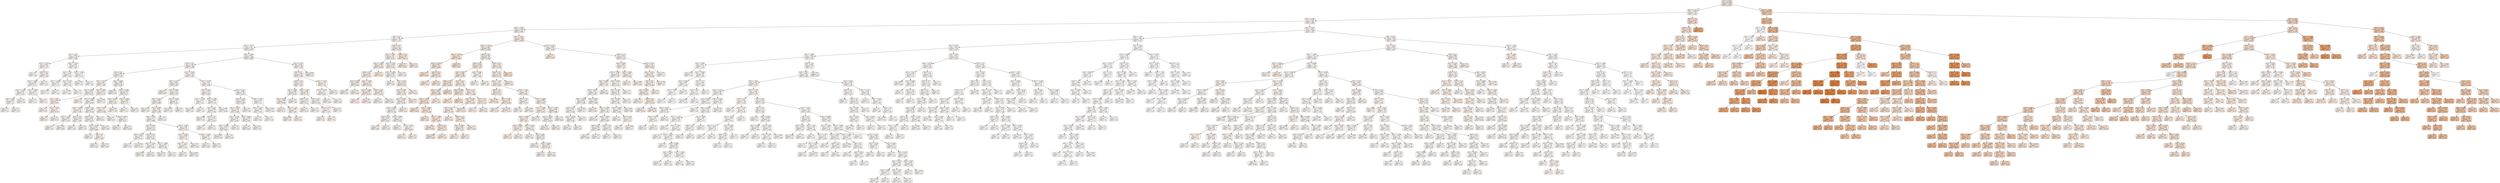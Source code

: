 digraph Tree {
node [shape=box, style="filled, rounded", color="black", fontname=helvetica] ;
edge [fontname=helvetica] ;
0 [label="X[3] <= 0.538\nmse = 261.658\nsamples = 1025\nvalue = 14.402", fillcolor="#fbebdf"] ;
1 [label="X[4] <= 1.071\nmse = 18.344\nsamples = 722\nvalue = 6.954", fillcolor="#fdf6f1"] ;
0 -> 1 [labeldistance=2.5, labelangle=45, headlabel="True"] ;
2 [label="X[5] <= -0.266\nmse = 9.279\nsamples = 697\nvalue = 6.488", fillcolor="#fdf7f2"] ;
1 -> 2 ;
3 [label="X[3] <= -0.533\nmse = 11.384\nsamples = 251\nvalue = 8.692", fillcolor="#fdf3ed"] ;
2 -> 3 ;
4 [label="X[4] <= 0.5\nmse = 4.505\nsamples = 147\nvalue = 7.275", fillcolor="#fdf6f0"] ;
3 -> 4 ;
5 [label="X[3] <= -0.713\nmse = 2.21\nsamples = 119\nvalue = 6.587", fillcolor="#fdf7f2"] ;
4 -> 5 ;
6 [label="X[1] <= -0.97\nmse = 0.946\nsamples = 19\nvalue = 4.489", fillcolor="#fefaf7"] ;
5 -> 6 ;
7 [label="X[3] <= -1.227\nmse = 0.443\nsamples = 10\nvalue = 5.217", fillcolor="#fef9f5"] ;
6 -> 7 ;
8 [label="mse = 0.0\nsamples = 1\nvalue = 3.69", fillcolor="#fefbf9"] ;
7 -> 8 ;
9 [label="X[26] <= 0.5\nmse = 0.204\nsamples = 9\nvalue = 5.387", fillcolor="#fef8f5"] ;
7 -> 9 ;
10 [label="X[5] <= -1.064\nmse = 0.099\nsamples = 7\nvalue = 5.577", fillcolor="#fef8f4"] ;
9 -> 10 ;
11 [label="X[5] <= -1.358\nmse = 0.007\nsamples = 4\nvalue = 5.835", fillcolor="#fef8f4"] ;
10 -> 11 ;
12 [label="X[4] <= 0.08\nmse = 0.005\nsamples = 3\nvalue = 5.8", fillcolor="#fef8f4"] ;
11 -> 12 ;
13 [label="mse = 0.0\nsamples = 1\nvalue = 5.9", fillcolor="#fdf8f3"] ;
12 -> 13 ;
14 [label="mse = 0.0\nsamples = 2\nvalue = 5.75", fillcolor="#fef8f4"] ;
12 -> 14 ;
15 [label="mse = -0.0\nsamples = 1\nvalue = 5.94", fillcolor="#fdf8f3"] ;
11 -> 15 ;
16 [label="X[3] <= -0.883\nmse = 0.014\nsamples = 3\nvalue = 5.233", fillcolor="#fef9f5"] ;
10 -> 16 ;
17 [label="mse = 0.0\nsamples = 2\nvalue = 5.15", fillcolor="#fef9f5"] ;
16 -> 17 ;
18 [label="mse = 0.0\nsamples = 1\nvalue = 5.4", fillcolor="#fef8f5"] ;
16 -> 18 ;
19 [label="mse = 0.0\nsamples = 2\nvalue = 4.72", fillcolor="#fef9f6"] ;
9 -> 19 ;
20 [label="X[5] <= -0.457\nmse = 0.264\nsamples = 9\nvalue = 3.681", fillcolor="#fefbf9"] ;
6 -> 20 ;
21 [label="X[2] <= 1.44\nmse = 0.038\nsamples = 6\nvalue = 3.363", fillcolor="#fefbf9"] ;
20 -> 21 ;
22 [label="X[5] <= -0.546\nmse = 0.022\nsamples = 3\nvalue = 3.23", fillcolor="#fefcfa"] ;
21 -> 22 ;
23 [label="mse = 0.004\nsamples = 2\nvalue = 3.33", fillcolor="#fefcfa"] ;
22 -> 23 ;
24 [label="mse = 0.0\nsamples = 1\nvalue = 3.03", fillcolor="#fefcfa"] ;
22 -> 24 ;
25 [label="X[1] <= 0.217\nmse = 0.018\nsamples = 3\nvalue = 3.497", fillcolor="#fefbf9"] ;
21 -> 25 ;
26 [label="mse = 0.004\nsamples = 2\nvalue = 3.585", fillcolor="#fefbf9"] ;
25 -> 26 ;
27 [label="mse = -0.0\nsamples = 1\nvalue = 3.32", fillcolor="#fefcfa"] ;
25 -> 27 ;
28 [label="X[5] <= -0.384\nmse = 0.111\nsamples = 3\nvalue = 4.317", fillcolor="#fefaf7"] ;
20 -> 28 ;
29 [label="mse = 0.003\nsamples = 2\nvalue = 4.55", fillcolor="#fefaf7"] ;
28 -> 29 ;
30 [label="mse = 0.0\nsamples = 1\nvalue = 3.85", fillcolor="#fefbf8"] ;
28 -> 30 ;
31 [label="X[4] <= 0.347\nmse = 1.455\nsamples = 100\nvalue = 6.986", fillcolor="#fdf6f1"] ;
5 -> 31 ;
32 [label="X[4] <= -0.3\nmse = 1.378\nsamples = 80\nvalue = 6.738", fillcolor="#fdf6f1"] ;
31 -> 32 ;
33 [label="X[12] <= 0.5\nmse = 0.894\nsamples = 31\nvalue = 7.517", fillcolor="#fdf5f0"] ;
32 -> 33 ;
34 [label="X[2] <= -0.22\nmse = 0.66\nsamples = 21\nvalue = 7.148", fillcolor="#fdf6f1"] ;
33 -> 34 ;
35 [label="X[1] <= 1.605\nmse = 0.517\nsamples = 6\nvalue = 8.073", fillcolor="#fdf4ee"] ;
34 -> 35 ;
36 [label="X[1] <= -0.52\nmse = 0.094\nsamples = 4\nvalue = 8.55", fillcolor="#fdf4ed"] ;
35 -> 36 ;
37 [label="mse = 0.0\nsamples = 1\nvalue = 8.02", fillcolor="#fdf4ee"] ;
36 -> 37 ;
38 [label="X[5] <= -0.576\nmse = 0.0\nsamples = 3\nvalue = 8.727", fillcolor="#fdf3ed"] ;
36 -> 38 ;
39 [label="mse = 0.0\nsamples = 1\nvalue = 8.7", fillcolor="#fdf3ed"] ;
38 -> 39 ;
40 [label="mse = -0.0\nsamples = 2\nvalue = 8.74", fillcolor="#fdf3ed"] ;
38 -> 40 ;
41 [label="mse = 0.0\nsamples = 2\nvalue = 7.12", fillcolor="#fdf6f1"] ;
35 -> 41 ;
42 [label="X[1] <= 0.816\nmse = 0.237\nsamples = 15\nvalue = 6.777", fillcolor="#fdf6f1"] ;
34 -> 42 ;
43 [label="X[1] <= -0.299\nmse = 0.086\nsamples = 13\nvalue = 6.935", fillcolor="#fdf6f1"] ;
42 -> 43 ;
44 [label="X[3] <= -0.708\nmse = 0.033\nsamples = 6\nvalue = 7.168", fillcolor="#fdf6f0"] ;
43 -> 44 ;
45 [label="X[5] <= -1.24\nmse = 0.024\nsamples = 3\nvalue = 7.033", fillcolor="#fdf6f1"] ;
44 -> 45 ;
46 [label="mse = 0.0\nsamples = 1\nvalue = 7.25", fillcolor="#fdf6f0"] ;
45 -> 46 ;
47 [label="mse = 0.001\nsamples = 2\nvalue = 6.925", fillcolor="#fdf6f1"] ;
45 -> 47 ;
48 [label="X[11] <= 0.5\nmse = 0.006\nsamples = 3\nvalue = 7.303", fillcolor="#fdf6f0"] ;
44 -> 48 ;
49 [label="mse = 0.0\nsamples = 1\nvalue = 7.41", fillcolor="#fdf5f0"] ;
48 -> 49 ;
50 [label="mse = -0.0\nsamples = 2\nvalue = 7.25", fillcolor="#fdf6f0"] ;
48 -> 50 ;
51 [label="X[18] <= 0.5\nmse = 0.044\nsamples = 7\nvalue = 6.736", fillcolor="#fdf6f1"] ;
43 -> 51 ;
52 [label="X[35] <= 0.5\nmse = 0.006\nsamples = 6\nvalue = 6.817", fillcolor="#fdf6f1"] ;
51 -> 52 ;
53 [label="X[3] <= -0.708\nmse = 0.001\nsamples = 5\nvalue = 6.848", fillcolor="#fdf6f1"] ;
52 -> 53 ;
54 [label="mse = 0.0\nsamples = 1\nvalue = 6.9", fillcolor="#fdf6f1"] ;
53 -> 54 ;
55 [label="X[9] <= 0.5\nmse = 0.0\nsamples = 4\nvalue = 6.835", fillcolor="#fdf6f1"] ;
53 -> 55 ;
56 [label="mse = 0.0\nsamples = 2\nvalue = 6.82", fillcolor="#fdf6f1"] ;
55 -> 56 ;
57 [label="mse = 0.0\nsamples = 2\nvalue = 6.85", fillcolor="#fdf6f1"] ;
55 -> 57 ;
58 [label="mse = -0.0\nsamples = 1\nvalue = 6.66", fillcolor="#fdf7f2"] ;
52 -> 58 ;
59 [label="mse = 0.0\nsamples = 1\nvalue = 6.25", fillcolor="#fdf7f3"] ;
51 -> 59 ;
60 [label="mse = 0.002\nsamples = 2\nvalue = 5.75", fillcolor="#fef8f4"] ;
42 -> 60 ;
61 [label="X[1] <= -0.926\nmse = 0.495\nsamples = 10\nvalue = 8.294", fillcolor="#fdf4ee"] ;
33 -> 61 ;
62 [label="mse = 0.0\nsamples = 1\nvalue = 9.95", fillcolor="#fcf2ea"] ;
61 -> 62 ;
63 [label="X[5] <= -0.429\nmse = 0.212\nsamples = 9\nvalue = 8.11", fillcolor="#fdf4ee"] ;
61 -> 63 ;
64 [label="X[1] <= 0.433\nmse = 0.23\nsamples = 6\nvalue = 8.28", fillcolor="#fdf4ee"] ;
63 -> 64 ;
65 [label="X[5] <= -0.65\nmse = 0.1\nsamples = 4\nvalue = 8.548", fillcolor="#fdf4ed"] ;
64 -> 65 ;
66 [label="mse = 0.0\nsamples = 1\nvalue = 8.0", fillcolor="#fdf4ee"] ;
65 -> 66 ;
67 [label="X[1] <= -0.012\nmse = 0.0\nsamples = 3\nvalue = 8.73", fillcolor="#fdf3ed"] ;
65 -> 67 ;
68 [label="mse = 0.0\nsamples = 1\nvalue = 8.7", fillcolor="#fdf3ed"] ;
67 -> 68 ;
69 [label="mse = 0.0\nsamples = 2\nvalue = 8.745", fillcolor="#fdf3ed"] ;
67 -> 69 ;
70 [label="mse = 0.06\nsamples = 2\nvalue = 7.745", fillcolor="#fdf5ef"] ;
64 -> 70 ;
71 [label="X[1] <= -0.281\nmse = 0.002\nsamples = 3\nvalue = 7.77", fillcolor="#fdf5ef"] ;
63 -> 71 ;
72 [label="mse = 0.0\nsamples = 1\nvalue = 7.71", fillcolor="#fdf5ef"] ;
71 -> 72 ;
73 [label="mse = 0.0\nsamples = 2\nvalue = 7.8", fillcolor="#fdf5ef"] ;
71 -> 73 ;
74 [label="X[5] <= -0.768\nmse = 1.057\nsamples = 49\nvalue = 6.245", fillcolor="#fdf7f3"] ;
32 -> 74 ;
75 [label="X[5] <= -1.55\nmse = 0.691\nsamples = 24\nvalue = 6.88", fillcolor="#fdf6f1"] ;
74 -> 75 ;
76 [label="mse = 0.0\nsamples = 1\nvalue = 8.95", fillcolor="#fdf3ec"] ;
75 -> 76 ;
77 [label="X[4] <= 0.328\nmse = 0.527\nsamples = 23\nvalue = 6.79", fillcolor="#fdf6f1"] ;
75 -> 77 ;
78 [label="X[2] <= 0.622\nmse = 0.475\nsamples = 20\nvalue = 6.909", fillcolor="#fdf6f1"] ;
77 -> 78 ;
79 [label="mse = 0.212\nsamples = 2\nvalue = 7.99", fillcolor="#fdf5ef"] ;
78 -> 79 ;
80 [label="X[2] <= 0.809\nmse = 0.36\nsamples = 18\nvalue = 6.789", fillcolor="#fdf6f1"] ;
78 -> 80 ;
81 [label="X[2] <= 0.765\nmse = 0.27\nsamples = 17\nvalue = 6.868", fillcolor="#fdf6f1"] ;
80 -> 81 ;
82 [label="X[4] <= 0.293\nmse = 0.175\nsamples = 9\nvalue = 6.504", fillcolor="#fdf7f2"] ;
81 -> 82 ;
83 [label="X[2] <= 0.701\nmse = 0.081\nsamples = 3\nvalue = 6.127", fillcolor="#fdf7f3"] ;
82 -> 83 ;
84 [label="mse = 0.0\nsamples = 1\nvalue = 5.75", fillcolor="#fef8f4"] ;
83 -> 84 ;
85 [label="mse = 0.016\nsamples = 2\nvalue = 6.315", fillcolor="#fdf7f2"] ;
83 -> 85 ;
86 [label="X[19] <= 0.5\nmse = 0.115\nsamples = 6\nvalue = 6.693", fillcolor="#fdf6f2"] ;
82 -> 86 ;
87 [label="X[1] <= -1.143\nmse = 0.017\nsamples = 3\nvalue = 7.003", fillcolor="#fdf6f1"] ;
86 -> 87 ;
88 [label="mse = 0.003\nsamples = 2\nvalue = 7.09", fillcolor="#fdf6f1"] ;
87 -> 88 ;
89 [label="mse = 0.0\nsamples = 1\nvalue = 6.83", fillcolor="#fdf6f1"] ;
87 -> 89 ;
90 [label="X[1] <= -1.086\nmse = 0.022\nsamples = 3\nvalue = 6.383", fillcolor="#fdf7f2"] ;
86 -> 90 ;
91 [label="mse = 0.012\nsamples = 2\nvalue = 6.3", fillcolor="#fdf7f3"] ;
90 -> 91 ;
92 [label="mse = -0.0\nsamples = 1\nvalue = 6.55", fillcolor="#fdf7f2"] ;
90 -> 92 ;
93 [label="X[5] <= -1.064\nmse = 0.06\nsamples = 8\nvalue = 7.276", fillcolor="#fdf6f0"] ;
81 -> 93 ;
94 [label="X[1] <= -0.692\nmse = 0.029\nsamples = 5\nvalue = 7.43", fillcolor="#fdf5f0"] ;
93 -> 94 ;
95 [label="X[1] <= -1.171\nmse = 0.025\nsamples = 3\nvalue = 7.333", fillcolor="#fdf6f0"] ;
94 -> 95 ;
96 [label="mse = 0.0\nsamples = 1\nvalue = 7.55", fillcolor="#fdf5f0"] ;
95 -> 96 ;
97 [label="mse = 0.002\nsamples = 2\nvalue = 7.225", fillcolor="#fdf6f0"] ;
95 -> 97 ;
98 [label="mse = 0.0\nsamples = 2\nvalue = 7.575", fillcolor="#fdf5f0"] ;
94 -> 98 ;
99 [label="X[1] <= -1.056\nmse = 0.007\nsamples = 3\nvalue = 7.02", fillcolor="#fdf6f1"] ;
93 -> 99 ;
100 [label="mse = 0.0\nsamples = 2\nvalue = 6.96", fillcolor="#fdf6f1"] ;
99 -> 100 ;
101 [label="mse = 0.0\nsamples = 1\nvalue = 7.14", fillcolor="#fdf6f1"] ;
99 -> 101 ;
102 [label="mse = -0.0\nsamples = 1\nvalue = 5.45", fillcolor="#fef8f5"] ;
80 -> 102 ;
103 [label="X[1] <= -0.299\nmse = 0.147\nsamples = 3\nvalue = 5.997", fillcolor="#fdf8f3"] ;
77 -> 103 ;
104 [label="mse = 0.031\nsamples = 2\nvalue = 5.745", fillcolor="#fef8f4"] ;
103 -> 104 ;
105 [label="mse = 0.0\nsamples = 1\nvalue = 6.5", fillcolor="#fdf7f2"] ;
103 -> 105 ;
106 [label="X[1] <= -0.393\nmse = 0.65\nsamples = 25\nvalue = 5.636", fillcolor="#fef8f4"] ;
74 -> 106 ;
107 [label="X[4] <= 0.293\nmse = 0.325\nsamples = 10\nvalue = 4.992", fillcolor="#fef9f6"] ;
106 -> 107 ;
108 [label="X[1] <= -0.719\nmse = 0.128\nsamples = 3\nvalue = 4.42", fillcolor="#fefaf7"] ;
107 -> 108 ;
109 [label="mse = 0.005\nsamples = 2\nvalue = 4.67", fillcolor="#fef9f6"] ;
108 -> 109 ;
110 [label="mse = 0.0\nsamples = 1\nvalue = 3.92", fillcolor="#fefbf8"] ;
108 -> 110 ;
111 [label="X[5] <= -0.442\nmse = 0.209\nsamples = 7\nvalue = 5.237", fillcolor="#fef9f5"] ;
107 -> 111 ;
112 [label="X[2] <= 0.46\nmse = 0.046\nsamples = 5\nvalue = 5.458", fillcolor="#fef8f4"] ;
111 -> 112 ;
113 [label="mse = 0.008\nsamples = 2\nvalue = 5.69", fillcolor="#fef8f4"] ;
112 -> 113 ;
114 [label="X[43] <= 0.5\nmse = 0.011\nsamples = 3\nvalue = 5.303", fillcolor="#fef9f5"] ;
112 -> 114 ;
115 [label="mse = 0.0\nsamples = 1\nvalue = 5.45", fillcolor="#fef8f5"] ;
114 -> 115 ;
116 [label="mse = 0.0\nsamples = 2\nvalue = 5.23", fillcolor="#fef9f5"] ;
114 -> 116 ;
117 [label="mse = 0.189\nsamples = 2\nvalue = 4.685", fillcolor="#fef9f6"] ;
111 -> 117 ;
118 [label="X[1] <= 0.327\nmse = 0.406\nsamples = 15\nvalue = 6.065", fillcolor="#fdf7f3"] ;
106 -> 118 ;
119 [label="X[1] <= 0.178\nmse = 0.194\nsamples = 10\nvalue = 6.393", fillcolor="#fdf7f2"] ;
118 -> 119 ;
120 [label="X[1] <= -0.079\nmse = 0.192\nsamples = 8\nvalue = 6.494", fillcolor="#fdf7f2"] ;
119 -> 120 ;
121 [label="X[1] <= -0.136\nmse = 0.196\nsamples = 5\nvalue = 6.292", fillcolor="#fdf7f3"] ;
120 -> 121 ;
122 [label="X[5] <= -0.546\nmse = 0.013\nsamples = 3\nvalue = 6.647", fillcolor="#fdf7f2"] ;
121 -> 122 ;
123 [label="mse = 0.001\nsamples = 2\nvalue = 6.725", fillcolor="#fdf6f2"] ;
122 -> 123 ;
124 [label="mse = -0.0\nsamples = 1\nvalue = 6.49", fillcolor="#fdf7f2"] ;
122 -> 124 ;
125 [label="mse = 0.0\nsamples = 2\nvalue = 5.76", fillcolor="#fef8f4"] ;
121 -> 125 ;
126 [label="X[1] <= 0.023\nmse = 0.003\nsamples = 3\nvalue = 6.83", fillcolor="#fdf6f1"] ;
120 -> 126 ;
127 [label="mse = -0.0\nsamples = 2\nvalue = 6.87", fillcolor="#fdf6f1"] ;
126 -> 127 ;
128 [label="mse = 0.0\nsamples = 1\nvalue = 6.75", fillcolor="#fdf6f1"] ;
126 -> 128 ;
129 [label="mse = 0.0\nsamples = 2\nvalue = 5.99", fillcolor="#fdf8f3"] ;
119 -> 129 ;
130 [label="X[5] <= -0.355\nmse = 0.185\nsamples = 5\nvalue = 5.41", fillcolor="#fef8f5"] ;
118 -> 130 ;
131 [label="X[5] <= -0.531\nmse = 0.009\nsamples = 3\nvalue = 5.067", fillcolor="#fef9f5"] ;
130 -> 131 ;
132 [label="mse = 0.0\nsamples = 1\nvalue = 4.93", fillcolor="#fef9f6"] ;
131 -> 132 ;
133 [label="mse = 0.0\nsamples = 2\nvalue = 5.135", fillcolor="#fef9f5"] ;
131 -> 133 ;
134 [label="mse = 0.006\nsamples = 2\nvalue = 5.925", fillcolor="#fdf8f3"] ;
130 -> 134 ;
135 [label="X[2] <= 1.253\nmse = 0.536\nsamples = 20\nvalue = 7.976", fillcolor="#fdf5ef"] ;
31 -> 135 ;
136 [label="X[9] <= 0.5\nmse = 0.263\nsamples = 18\nvalue = 7.796", fillcolor="#fdf5ef"] ;
135 -> 136 ;
137 [label="X[19] <= 0.5\nmse = 0.157\nsamples = 14\nvalue = 7.978", fillcolor="#fdf5ef"] ;
136 -> 137 ;
138 [label="X[2] <= 1.202\nmse = 0.086\nsamples = 6\nvalue = 8.278", fillcolor="#fdf4ee"] ;
137 -> 138 ;
139 [label="X[4] <= 0.373\nmse = 0.048\nsamples = 4\nvalue = 8.442", fillcolor="#fdf4ed"] ;
138 -> 139 ;
140 [label="mse = 0.0\nsamples = 1\nvalue = 8.75", fillcolor="#fdf3ed"] ;
139 -> 140 ;
141 [label="X[5] <= -1.107\nmse = 0.022\nsamples = 3\nvalue = 8.34", fillcolor="#fdf4ee"] ;
139 -> 141 ;
142 [label="mse = 0.004\nsamples = 2\nvalue = 8.44", fillcolor="#fdf4ed"] ;
141 -> 142 ;
143 [label="mse = 0.0\nsamples = 1\nvalue = 8.14", fillcolor="#fdf4ee"] ;
141 -> 143 ;
144 [label="mse = -0.0\nsamples = 2\nvalue = 7.95", fillcolor="#fdf5ef"] ;
138 -> 144 ;
145 [label="X[5] <= -1.801\nmse = 0.091\nsamples = 8\nvalue = 7.752", fillcolor="#fdf5ef"] ;
137 -> 145 ;
146 [label="X[35] <= 0.5\nmse = 0.03\nsamples = 3\nvalue = 8.117", fillcolor="#fdf4ee"] ;
145 -> 146 ;
147 [label="mse = 0.0\nsamples = 2\nvalue = 8.24", fillcolor="#fdf4ee"] ;
146 -> 147 ;
148 [label="mse = -0.0\nsamples = 1\nvalue = 7.87", fillcolor="#fdf5ef"] ;
146 -> 148 ;
149 [label="X[35] <= 0.5\nmse = 0.001\nsamples = 5\nvalue = 7.534", fillcolor="#fdf5f0"] ;
145 -> 149 ;
150 [label="X[2] <= 0.737\nmse = 0.0\nsamples = 3\nvalue = 7.557", fillcolor="#fdf5f0"] ;
149 -> 150 ;
151 [label="mse = 0.0\nsamples = 2\nvalue = 7.56", fillcolor="#fdf5f0"] ;
150 -> 151 ;
152 [label="mse = -0.0\nsamples = 1\nvalue = 7.55", fillcolor="#fdf5f0"] ;
150 -> 152 ;
153 [label="mse = -0.0\nsamples = 2\nvalue = 7.5", fillcolor="#fdf5f0"] ;
149 -> 153 ;
154 [label="X[1] <= -1.052\nmse = 0.116\nsamples = 4\nvalue = 7.16", fillcolor="#fdf6f0"] ;
136 -> 154 ;
155 [label="X[3] <= -0.709\nmse = 0.0\nsamples = 3\nvalue = 6.963", fillcolor="#fdf6f1"] ;
154 -> 155 ;
156 [label="mse = 0.0\nsamples = 1\nvalue = 6.99", fillcolor="#fdf6f1"] ;
155 -> 156 ;
157 [label="mse = 0.0\nsamples = 2\nvalue = 6.95", fillcolor="#fdf6f1"] ;
155 -> 157 ;
158 [label="mse = 0.0\nsamples = 1\nvalue = 7.75", fillcolor="#fdf5ef"] ;
154 -> 158 ;
159 [label="mse = 0.063\nsamples = 2\nvalue = 9.6", fillcolor="#fcf2eb"] ;
135 -> 159 ;
160 [label="X[45] <= 0.5\nmse = 3.713\nsamples = 28\nvalue = 10.197", fillcolor="#fcf1e9"] ;
4 -> 160 ;
161 [label="X[5] <= -1.269\nmse = 1.253\nsamples = 25\nvalue = 9.655", fillcolor="#fcf2eb"] ;
160 -> 161 ;
162 [label="X[3] <= -1.052\nmse = 0.736\nsamples = 10\nvalue = 10.687", fillcolor="#fcf0e8"] ;
161 -> 162 ;
163 [label="X[18] <= 0.5\nmse = 0.262\nsamples = 9\nvalue = 10.451", fillcolor="#fcf1e9"] ;
162 -> 163 ;
164 [label="X[2] <= 0.043\nmse = 0.058\nsamples = 3\nvalue = 9.86", fillcolor="#fcf2ea"] ;
163 -> 164 ;
165 [label="mse = 0.0\nsamples = 1\nvalue = 10.2", fillcolor="#fcf1e9"] ;
164 -> 165 ;
166 [label="mse = -0.0\nsamples = 2\nvalue = 9.69", fillcolor="#fcf2eb"] ;
164 -> 166 ;
167 [label="X[1] <= -1.262\nmse = 0.102\nsamples = 6\nvalue = 10.747", fillcolor="#fcf0e8"] ;
163 -> 167 ;
168 [label="X[5] <= -1.448\nmse = 0.006\nsamples = 3\nvalue = 11.057", fillcolor="#fcf0e7"] ;
167 -> 168 ;
169 [label="mse = -0.0\nsamples = 2\nvalue = 11.11", fillcolor="#fcf0e7"] ;
168 -> 169 ;
170 [label="mse = -0.0\nsamples = 1\nvalue = 10.95", fillcolor="#fcf0e8"] ;
168 -> 170 ;
171 [label="X[15] <= 0.5\nmse = 0.006\nsamples = 3\nvalue = 10.437", fillcolor="#fcf1e9"] ;
167 -> 171 ;
172 [label="mse = 0.0\nsamples = 1\nvalue = 10.33", fillcolor="#fcf1e9"] ;
171 -> 172 ;
173 [label="mse = -0.0\nsamples = 2\nvalue = 10.49", fillcolor="#fcf1e9"] ;
171 -> 173 ;
174 [label="mse = -0.0\nsamples = 1\nvalue = 12.81", fillcolor="#fbede3"] ;
162 -> 174 ;
175 [label="X[1] <= 1.336\nmse = 0.414\nsamples = 15\nvalue = 8.967", fillcolor="#fdf3ec"] ;
161 -> 175 ;
176 [label="X[2] <= -0.189\nmse = 0.309\nsamples = 13\nvalue = 9.117", fillcolor="#fcf3ec"] ;
175 -> 176 ;
177 [label="mse = 0.0\nsamples = 1\nvalue = 7.98", fillcolor="#fdf5ef"] ;
176 -> 177 ;
178 [label="X[1] <= 0.42\nmse = 0.218\nsamples = 12\nvalue = 9.212", fillcolor="#fcf3ec"] ;
176 -> 178 ;
179 [label="X[4] <= 0.799\nmse = 0.192\nsamples = 10\nvalue = 9.319", fillcolor="#fcf3eb"] ;
178 -> 179 ;
180 [label="X[1] <= -0.033\nmse = 0.035\nsamples = 8\nvalue = 9.224", fillcolor="#fcf3ec"] ;
179 -> 180 ;
181 [label="X[5] <= -1.064\nmse = 0.013\nsamples = 7\nvalue = 9.166", fillcolor="#fcf3ec"] ;
180 -> 181 ;
182 [label="X[30] <= 0.5\nmse = 0.015\nsamples = 3\nvalue = 9.077", fillcolor="#fdf3ec"] ;
181 -> 182 ;
183 [label="mse = -0.0\nsamples = 2\nvalue = 8.99", fillcolor="#fdf3ec"] ;
182 -> 183 ;
184 [label="mse = 0.0\nsamples = 1\nvalue = 9.25", fillcolor="#fcf3ec"] ;
182 -> 184 ;
185 [label="X[1] <= -0.905\nmse = 0.0\nsamples = 4\nvalue = 9.232", fillcolor="#fcf3ec"] ;
181 -> 185 ;
186 [label="mse = 0.0\nsamples = 1\nvalue = 9.2", fillcolor="#fcf3ec"] ;
185 -> 186 ;
187 [label="X[1] <= -0.597\nmse = 0.0\nsamples = 3\nvalue = 9.243", fillcolor="#fcf3ec"] ;
185 -> 187 ;
188 [label="mse = 0.0\nsamples = 1\nvalue = 9.25", fillcolor="#fcf3ec"] ;
187 -> 188 ;
189 [label="mse = -0.0\nsamples = 2\nvalue = 9.24", fillcolor="#fcf3ec"] ;
187 -> 189 ;
190 [label="mse = 0.0\nsamples = 1\nvalue = 9.63", fillcolor="#fcf2eb"] ;
180 -> 190 ;
191 [label="mse = 0.64\nsamples = 2\nvalue = 9.7", fillcolor="#fcf2ea"] ;
179 -> 191 ;
192 [label="mse = 0.0\nsamples = 2\nvalue = 8.675", fillcolor="#fdf3ed"] ;
178 -> 192 ;
193 [label="mse = 0.0\nsamples = 2\nvalue = 7.99", fillcolor="#fdf5ef"] ;
175 -> 193 ;
194 [label="X[19] <= 0.5\nmse = 1.334\nsamples = 3\nvalue = 14.717", fillcolor="#fbeadf"] ;
160 -> 194 ;
195 [label="mse = 0.0\nsamples = 1\nvalue = 16.35", fillcolor="#fae8db"] ;
194 -> 195 ;
196 [label="mse = -0.0\nsamples = 2\nvalue = 13.9", fillcolor="#fbece1"] ;
194 -> 196 ;
197 [label="X[1] <= -0.351\nmse = 14.256\nsamples = 104\nvalue = 10.695", fillcolor="#fcf0e8"] ;
3 -> 197 ;
198 [label="X[5] <= -1.757\nmse = 15.267\nsamples = 61\nvalue = 12.295", fillcolor="#fceee4"] ;
197 -> 198 ;
199 [label="X[1] <= -1.475\nmse = 5.72\nsamples = 6\nvalue = 17.693", fillcolor="#fae6d8"] ;
198 -> 199 ;
200 [label="X[1] <= -1.574\nmse = 0.38\nsamples = 4\nvalue = 16.04", fillcolor="#fae8dc"] ;
199 -> 200 ;
201 [label="mse = 0.0\nsamples = 1\nvalue = 16.95", fillcolor="#fae7d9"] ;
200 -> 201 ;
202 [label="X[2] <= -0.1\nmse = 0.139\nsamples = 3\nvalue = 15.737", fillcolor="#fae9dc"] ;
200 -> 202 ;
203 [label="mse = 0.0\nsamples = 1\nvalue = 15.21", fillcolor="#fbeade"] ;
202 -> 203 ;
204 [label="mse = 0.0\nsamples = 2\nvalue = 16.0", fillcolor="#fae8dc"] ;
202 -> 204 ;
205 [label="mse = 0.0\nsamples = 2\nvalue = 21.0", fillcolor="#f9e1d0"] ;
199 -> 205 ;
206 [label="X[19] <= 0.5\nmse = 12.781\nsamples = 55\nvalue = 11.706", fillcolor="#fcefe6"] ;
198 -> 206 ;
207 [label="X[41] <= 0.5\nmse = 13.232\nsamples = 29\nvalue = 13.14", fillcolor="#fbede2"] ;
206 -> 207 ;
208 [label="X[2] <= -0.26\nmse = 10.562\nsamples = 26\nvalue = 13.795", fillcolor="#fbece1"] ;
207 -> 208 ;
209 [label="X[42] <= 0.5\nmse = 6.624\nsamples = 11\nvalue = 16.032", fillcolor="#fae8dc"] ;
208 -> 209 ;
210 [label="X[5] <= -0.355\nmse = 3.997\nsamples = 10\nvalue = 15.485", fillcolor="#fbe9dd"] ;
209 -> 210 ;
211 [label="X[1] <= -1.254\nmse = 2.013\nsamples = 9\nvalue = 15.978", fillcolor="#fae9dc"] ;
210 -> 211 ;
212 [label="mse = 0.0\nsamples = 2\nvalue = 18.25", fillcolor="#fae5d6"] ;
211 -> 212 ;
213 [label="X[2] <= -1.402\nmse = 0.691\nsamples = 7\nvalue = 15.329", fillcolor="#fbeadd"] ;
211 -> 213 ;
214 [label="mse = 0.0\nsamples = 2\nvalue = 16.0", fillcolor="#fae8dc"] ;
213 -> 214 ;
215 [label="X[5] <= -1.064\nmse = 0.715\nsamples = 5\nvalue = 15.06", fillcolor="#fbeade"] ;
213 -> 215 ;
216 [label="mse = 0.331\nsamples = 2\nvalue = 15.825", fillcolor="#fae9dc"] ;
215 -> 216 ;
217 [label="X[33] <= 0.5\nmse = 0.322\nsamples = 3\nvalue = 14.55", fillcolor="#fbebdf"] ;
215 -> 217 ;
218 [label="mse = 0.003\nsamples = 2\nvalue = 14.95", fillcolor="#fbeade"] ;
217 -> 218 ;
219 [label="mse = 0.0\nsamples = 1\nvalue = 13.75", fillcolor="#fbece1"] ;
217 -> 219 ;
220 [label="mse = -0.0\nsamples = 1\nvalue = 11.05", fillcolor="#fcf0e7"] ;
210 -> 220 ;
221 [label="mse = 0.0\nsamples = 1\nvalue = 21.5", fillcolor="#f9e0cf"] ;
209 -> 221 ;
222 [label="X[13] <= 0.5\nmse = 7.091\nsamples = 15\nvalue = 12.155", fillcolor="#fceee5"] ;
208 -> 222 ;
223 [label="X[0] <= 0.498\nmse = 6.125\nsamples = 3\nvalue = 16.5", fillcolor="#fae8da"] ;
222 -> 223 ;
224 [label="mse = 0.0\nsamples = 2\nvalue = 14.75", fillcolor="#fbeadf"] ;
223 -> 224 ;
225 [label="mse = 0.0\nsamples = 1\nvalue = 20.0", fillcolor="#f9e2d2"] ;
223 -> 225 ;
226 [label="X[35] <= 0.5\nmse = 1.432\nsamples = 12\nvalue = 11.068", fillcolor="#fcf0e7"] ;
222 -> 226 ;
227 [label="X[4] <= 0.769\nmse = 0.379\nsamples = 9\nvalue = 11.633", fillcolor="#fcefe6"] ;
226 -> 227 ;
228 [label="X[2] <= -0.1\nmse = 0.088\nsamples = 7\nvalue = 11.364", fillcolor="#fcefe7"] ;
227 -> 228 ;
229 [label="mse = 0.0\nsamples = 2\nvalue = 10.95", fillcolor="#fcf0e8"] ;
228 -> 229 ;
230 [label="X[26] <= 0.5\nmse = 0.028\nsamples = 5\nvalue = 11.53", fillcolor="#fcefe6"] ;
228 -> 230 ;
231 [label="X[4] <= -0.043\nmse = 0.003\nsamples = 4\nvalue = 11.45", fillcolor="#fcefe6"] ;
230 -> 231 ;
232 [label="mse = 0.0\nsamples = 2\nvalue = 11.5", fillcolor="#fcefe6"] ;
231 -> 232 ;
233 [label="mse = 0.0\nsamples = 2\nvalue = 11.4", fillcolor="#fcefe6"] ;
231 -> 233 ;
234 [label="mse = -0.0\nsamples = 1\nvalue = 11.85", fillcolor="#fcefe5"] ;
230 -> 234 ;
235 [label="mse = 0.255\nsamples = 2\nvalue = 12.575", fillcolor="#fbeee4"] ;
227 -> 235 ;
236 [label="X[15] <= 0.5\nmse = 0.761\nsamples = 3\nvalue = 9.373", fillcolor="#fcf2eb"] ;
226 -> 236 ;
237 [label="mse = 0.0\nsamples = 1\nvalue = 8.14", fillcolor="#fdf4ee"] ;
236 -> 237 ;
238 [label="mse = -0.0\nsamples = 2\nvalue = 9.99", fillcolor="#fcf2ea"] ;
236 -> 238 ;
239 [label="X[2] <= -0.967\nmse = 0.467\nsamples = 3\nvalue = 7.467", fillcolor="#fdf5f0"] ;
207 -> 239 ;
240 [label="mse = 0.0\nsamples = 1\nvalue = 6.5", fillcolor="#fdf7f2"] ;
239 -> 240 ;
241 [label="mse = 0.0\nsamples = 2\nvalue = 7.95", fillcolor="#fdf5ef"] ;
239 -> 241 ;
242 [label="X[44] <= 0.5\nmse = 7.422\nsamples = 26\nvalue = 10.105", fillcolor="#fcf1ea"] ;
206 -> 242 ;
243 [label="X[30] <= 0.5\nmse = 3.728\nsamples = 25\nvalue = 9.714", fillcolor="#fcf2ea"] ;
242 -> 243 ;
244 [label="X[5] <= -1.521\nmse = 2.87\nsamples = 23\nvalue = 9.406", fillcolor="#fcf2eb"] ;
243 -> 244 ;
245 [label="X[9] <= 0.5\nmse = 1.021\nsamples = 6\nvalue = 11.517", fillcolor="#fcefe6"] ;
244 -> 245 ;
246 [label="mse = 0.006\nsamples = 2\nvalue = 12.825", fillcolor="#fbede3"] ;
245 -> 246 ;
247 [label="X[2] <= 0.585\nmse = 0.245\nsamples = 4\nvalue = 10.862", fillcolor="#fcf0e8"] ;
245 -> 247 ;
248 [label="mse = 0.0\nsamples = 2\nvalue = 11.35", fillcolor="#fcefe7"] ;
247 -> 248 ;
249 [label="mse = 0.016\nsamples = 2\nvalue = 10.375", fillcolor="#fcf1e9"] ;
247 -> 249 ;
250 [label="X[3] <= -0.331\nmse = 1.395\nsamples = 17\nvalue = 8.661", fillcolor="#fdf4ed"] ;
244 -> 250 ;
251 [label="X[35] <= 0.5\nmse = 0.102\nsamples = 3\nvalue = 7.047", fillcolor="#fdf6f1"] ;
250 -> 251 ;
252 [label="mse = 0.0\nsamples = 1\nvalue = 7.49", fillcolor="#fdf5f0"] ;
251 -> 252 ;
253 [label="mse = 0.006\nsamples = 2\nvalue = 6.825", fillcolor="#fdf6f1"] ;
251 -> 253 ;
254 [label="X[0] <= 0.498\nmse = 0.994\nsamples = 14\nvalue = 9.007", fillcolor="#fdf3ec"] ;
250 -> 254 ;
255 [label="X[1] <= -0.685\nmse = 0.703\nsamples = 10\nvalue = 8.611", fillcolor="#fdf4ed"] ;
254 -> 255 ;
256 [label="X[5] <= -1.284\nmse = 0.318\nsamples = 8\nvalue = 8.92", fillcolor="#fdf3ec"] ;
255 -> 256 ;
257 [label="X[4] <= 0.598\nmse = 0.125\nsamples = 3\nvalue = 9.49", fillcolor="#fcf2eb"] ;
256 -> 257 ;
258 [label="mse = 0.0\nsamples = 2\nvalue = 9.74", fillcolor="#fcf2ea"] ;
257 -> 258 ;
259 [label="mse = -0.0\nsamples = 1\nvalue = 8.99", fillcolor="#fdf3ec"] ;
257 -> 259 ;
260 [label="X[4] <= -0.764\nmse = 0.122\nsamples = 5\nvalue = 8.578", fillcolor="#fdf4ed"] ;
256 -> 260 ;
261 [label="mse = 0.0\nsamples = 1\nvalue = 7.89", fillcolor="#fdf5ef"] ;
260 -> 261 ;
262 [label="X[2] <= 0.04\nmse = 0.005\nsamples = 4\nvalue = 8.75", fillcolor="#fdf3ed"] ;
260 -> 262 ;
263 [label="mse = 0.0\nsamples = 1\nvalue = 8.65", fillcolor="#fdf4ed"] ;
262 -> 263 ;
264 [label="X[4] <= -0.057\nmse = 0.002\nsamples = 3\nvalue = 8.783", fillcolor="#fdf3ed"] ;
262 -> 264 ;
265 [label="mse = 0.0\nsamples = 2\nvalue = 8.75", fillcolor="#fdf3ed"] ;
264 -> 265 ;
266 [label="mse = -0.0\nsamples = 1\nvalue = 8.85", fillcolor="#fdf3ec"] ;
264 -> 266 ;
267 [label="mse = 0.331\nsamples = 2\nvalue = 7.375", fillcolor="#fdf5f0"] ;
255 -> 267 ;
268 [label="X[1] <= -0.729\nmse = 0.349\nsamples = 4\nvalue = 9.998", fillcolor="#fcf2ea"] ;
254 -> 268 ;
269 [label="X[1] <= -1.035\nmse = 0.014\nsamples = 3\nvalue = 10.333", fillcolor="#fcf1e9"] ;
268 -> 269 ;
270 [label="mse = 0.0\nsamples = 2\nvalue = 10.25", fillcolor="#fcf1e9"] ;
269 -> 270 ;
271 [label="mse = 0.0\nsamples = 1\nvalue = 10.5", fillcolor="#fcf1e9"] ;
269 -> 271 ;
272 [label="mse = -0.0\nsamples = 1\nvalue = 8.99", fillcolor="#fdf3ec"] ;
268 -> 272 ;
273 [label="mse = 0.0\nsamples = 2\nvalue = 13.25", fillcolor="#fbede2"] ;
243 -> 273 ;
274 [label="mse = -0.0\nsamples = 1\nvalue = 19.9", fillcolor="#f9e3d2"] ;
242 -> 274 ;
275 [label="X[3] <= -0.425\nmse = 4.046\nsamples = 43\nvalue = 8.426", fillcolor="#fdf4ed"] ;
197 -> 275 ;
276 [label="mse = 0.0\nsamples = 2\nvalue = 13.99", fillcolor="#fbece0"] ;
275 -> 276 ;
277 [label="X[26] <= 0.5\nmse = 2.659\nsamples = 41\nvalue = 8.155", fillcolor="#fdf4ee"] ;
275 -> 277 ;
278 [label="X[4] <= 0.697\nmse = 1.855\nsamples = 31\nvalue = 7.59", fillcolor="#fdf5ef"] ;
277 -> 278 ;
279 [label="X[3] <= -0.194\nmse = 1.279\nsamples = 28\nvalue = 7.341", fillcolor="#fdf5f0"] ;
278 -> 279 ;
280 [label="X[4] <= 0.662\nmse = 0.797\nsamples = 19\nvalue = 7.759", fillcolor="#fdf5ef"] ;
279 -> 280 ;
281 [label="X[5] <= -0.635\nmse = 0.55\nsamples = 18\nvalue = 7.635", fillcolor="#fdf5ef"] ;
280 -> 281 ;
282 [label="X[4] <= -0.049\nmse = 0.681\nsamples = 6\nvalue = 7.088", fillcolor="#fdf6f1"] ;
281 -> 282 ;
283 [label="X[34] <= 0.5\nmse = 0.243\nsamples = 4\nvalue = 6.582", fillcolor="#fdf7f2"] ;
282 -> 283 ;
284 [label="X[3] <= -0.226\nmse = 0.016\nsamples = 3\nvalue = 6.86", fillcolor="#fdf6f1"] ;
283 -> 284 ;
285 [label="mse = 0.0\nsamples = 1\nvalue = 6.68", fillcolor="#fdf6f2"] ;
284 -> 285 ;
286 [label="mse = 0.0\nsamples = 2\nvalue = 6.95", fillcolor="#fdf6f1"] ;
284 -> 286 ;
287 [label="mse = 0.0\nsamples = 1\nvalue = 5.75", fillcolor="#fef8f4"] ;
283 -> 287 ;
288 [label="mse = 0.023\nsamples = 2\nvalue = 8.1", fillcolor="#fdf4ee"] ;
282 -> 288 ;
289 [label="X[2] <= 0.259\nmse = 0.26\nsamples = 12\nvalue = 7.908", fillcolor="#fdf5ef"] ;
281 -> 289 ;
290 [label="mse = 0.06\nsamples = 2\nvalue = 8.745", fillcolor="#fdf3ed"] ;
289 -> 290 ;
291 [label="X[1] <= -0.209\nmse = 0.132\nsamples = 10\nvalue = 7.741", fillcolor="#fdf5ef"] ;
289 -> 291 ;
292 [label="mse = 0.0\nsamples = 2\nvalue = 8.29", fillcolor="#fdf4ee"] ;
291 -> 292 ;
293 [label="X[4] <= -0.061\nmse = 0.07\nsamples = 8\nvalue = 7.604", fillcolor="#fdf5ef"] ;
291 -> 293 ;
294 [label="X[41] <= 0.5\nmse = 0.002\nsamples = 4\nvalue = 7.848", fillcolor="#fdf5ef"] ;
293 -> 294 ;
295 [label="mse = 0.0\nsamples = 2\nvalue = 7.895", fillcolor="#fdf5ef"] ;
294 -> 295 ;
296 [label="mse = -0.0\nsamples = 2\nvalue = 7.8", fillcolor="#fdf5ef"] ;
294 -> 296 ;
297 [label="X[12] <= 0.5\nmse = 0.02\nsamples = 4\nvalue = 7.36", fillcolor="#fdf5f0"] ;
293 -> 297 ;
298 [label="mse = 0.0\nsamples = 2\nvalue = 7.5", fillcolor="#fdf5f0"] ;
297 -> 298 ;
299 [label="mse = 0.0\nsamples = 2\nvalue = 7.22", fillcolor="#fdf6f0"] ;
297 -> 299 ;
300 [label="mse = -0.0\nsamples = 1\nvalue = 9.99", fillcolor="#fcf2ea"] ;
280 -> 300 ;
301 [label="X[4] <= 0.636\nmse = 1.15\nsamples = 9\nvalue = 6.46", fillcolor="#fdf7f2"] ;
279 -> 301 ;
302 [label="X[1] <= 2.356\nmse = 0.726\nsamples = 8\nvalue = 6.711", fillcolor="#fdf6f2"] ;
301 -> 302 ;
303 [label="X[1] <= 0.264\nmse = 0.337\nsamples = 6\nvalue = 7.108", fillcolor="#fdf6f1"] ;
302 -> 303 ;
304 [label="X[1] <= -0.306\nmse = 0.258\nsamples = 4\nvalue = 6.822", fillcolor="#fdf6f1"] ;
303 -> 304 ;
305 [label="mse = 0.0\nsamples = 1\nvalue = 7.64", fillcolor="#fdf5ef"] ;
304 -> 305 ;
306 [label="X[2] <= 0.58\nmse = 0.047\nsamples = 3\nvalue = 6.55", fillcolor="#fdf7f2"] ;
304 -> 306 ;
307 [label="mse = 0.0\nsamples = 1\nvalue = 6.25", fillcolor="#fdf7f3"] ;
306 -> 307 ;
308 [label="mse = 0.003\nsamples = 2\nvalue = 6.7", fillcolor="#fdf6f2"] ;
306 -> 308 ;
309 [label="mse = 0.005\nsamples = 2\nvalue = 7.68", fillcolor="#fdf5ef"] ;
303 -> 309 ;
310 [label="mse = 0.0\nsamples = 2\nvalue = 5.52", fillcolor="#fef8f4"] ;
302 -> 310 ;
311 [label="mse = -0.0\nsamples = 1\nvalue = 4.45", fillcolor="#fefaf7"] ;
301 -> 311 ;
312 [label="X[1] <= 0.322\nmse = 1.255\nsamples = 3\nvalue = 9.913", fillcolor="#fcf2ea"] ;
278 -> 312 ;
313 [label="mse = 0.0\nsamples = 1\nvalue = 8.5", fillcolor="#fdf4ed"] ;
312 -> 313 ;
314 [label="mse = 0.384\nsamples = 2\nvalue = 10.62", fillcolor="#fcf1e8"] ;
312 -> 314 ;
315 [label="X[1] <= 2.017\nmse = 1.107\nsamples = 10\nvalue = 9.904", fillcolor="#fcf2ea"] ;
277 -> 315 ;
316 [label="X[5] <= -0.325\nmse = 0.63\nsamples = 9\nvalue = 10.149", fillcolor="#fcf1e9"] ;
315 -> 316 ;
317 [label="X[9] <= 0.5\nmse = 0.199\nsamples = 7\nvalue = 10.449", fillcolor="#fcf1e9"] ;
316 -> 317 ;
318 [label="X[1] <= 0.162\nmse = 0.057\nsamples = 6\nvalue = 10.607", fillcolor="#fcf1e8"] ;
317 -> 318 ;
319 [label="mse = 0.0\nsamples = 2\nvalue = 10.27", fillcolor="#fcf1e9"] ;
318 -> 319 ;
320 [label="X[12] <= 0.5\nmse = 0.001\nsamples = 4\nvalue = 10.775", fillcolor="#fcf0e8"] ;
318 -> 320 ;
321 [label="mse = 0.0\nsamples = 2\nvalue = 10.76", fillcolor="#fcf0e8"] ;
320 -> 321 ;
322 [label="mse = 0.002\nsamples = 2\nvalue = 10.79", fillcolor="#fcf0e8"] ;
320 -> 322 ;
323 [label="mse = 0.0\nsamples = 1\nvalue = 9.5", fillcolor="#fcf2eb"] ;
317 -> 323 ;
324 [label="mse = 0.722\nsamples = 2\nvalue = 9.1", fillcolor="#fcf3ec"] ;
316 -> 324 ;
325 [label="mse = 0.0\nsamples = 1\nvalue = 7.7", fillcolor="#fdf5ef"] ;
315 -> 325 ;
326 [label="X[3] <= -0.708\nmse = 3.821\nsamples = 446\nvalue = 5.247", fillcolor="#fef9f5"] ;
2 -> 326 ;
327 [label="X[5] <= 1.372\nmse = 1.464\nsamples = 221\nvalue = 4.227", fillcolor="#fefaf7"] ;
326 -> 327 ;
328 [label="X[5] <= 0.575\nmse = 1.042\nsamples = 170\nvalue = 4.632", fillcolor="#fefaf6"] ;
327 -> 328 ;
329 [label="X[3] <= -0.849\nmse = 1.002\nsamples = 107\nvalue = 4.96", fillcolor="#fef9f6"] ;
328 -> 329 ;
330 [label="X[2] <= 0.497\nmse = 0.815\nsamples = 11\nvalue = 3.736", fillcolor="#fefbf9"] ;
329 -> 330 ;
331 [label="mse = 0.24\nsamples = 2\nvalue = 5.24", fillcolor="#fef9f5"] ;
330 -> 331 ;
332 [label="X[1] <= -0.486\nmse = 0.329\nsamples = 9\nvalue = 3.402", fillcolor="#fefbf9"] ;
330 -> 332 ;
333 [label="X[5] <= 0.264\nmse = 0.069\nsamples = 5\nvalue = 2.938", fillcolor="#fefcfa"] ;
332 -> 333 ;
334 [label="X[2] <= 1.399\nmse = 0.0\nsamples = 3\nvalue = 2.73", fillcolor="#fefcfb"] ;
333 -> 334 ;
335 [label="mse = -0.0\nsamples = 2\nvalue = 2.72", fillcolor="#fefcfb"] ;
334 -> 335 ;
336 [label="mse = 0.0\nsamples = 1\nvalue = 2.75", fillcolor="#fefcfb"] ;
334 -> 336 ;
337 [label="mse = 0.01\nsamples = 2\nvalue = 3.25", fillcolor="#fefcfa"] ;
333 -> 337 ;
338 [label="X[12] <= 0.5\nmse = 0.048\nsamples = 4\nvalue = 3.982", fillcolor="#fefbf8"] ;
332 -> 338 ;
339 [label="X[10] <= 0.5\nmse = 0.02\nsamples = 3\nvalue = 3.877", fillcolor="#fefbf8"] ;
338 -> 339 ;
340 [label="mse = 0.001\nsamples = 2\nvalue = 3.975", fillcolor="#fefbf8"] ;
339 -> 340 ;
341 [label="mse = 0.0\nsamples = 1\nvalue = 3.68", fillcolor="#fefbf9"] ;
339 -> 341 ;
342 [label="mse = -0.0\nsamples = 1\nvalue = 4.3", fillcolor="#fefaf7"] ;
338 -> 342 ;
343 [label="X[45] <= 0.5\nmse = 0.832\nsamples = 96\nvalue = 5.1", fillcolor="#fef9f5"] ;
329 -> 343 ;
344 [label="X[3] <= -0.71\nmse = 0.585\nsamples = 95\nvalue = 5.049", fillcolor="#fef9f5"] ;
343 -> 344 ;
345 [label="X[5] <= -0.06\nmse = 0.457\nsamples = 80\nvalue = 5.211", fillcolor="#fef9f5"] ;
344 -> 345 ;
346 [label="X[4] <= -0.215\nmse = 0.228\nsamples = 24\nvalue = 5.762", fillcolor="#fef8f4"] ;
345 -> 346 ;
347 [label="X[1] <= 0.307\nmse = 0.037\nsamples = 7\nvalue = 6.219", fillcolor="#fdf7f3"] ;
346 -> 347 ;
348 [label="X[5] <= -0.163\nmse = 0.005\nsamples = 5\nvalue = 6.334", fillcolor="#fdf7f2"] ;
347 -> 348 ;
349 [label="X[5] <= -0.237\nmse = 0.0\nsamples = 3\nvalue = 6.39", fillcolor="#fdf7f2"] ;
348 -> 349 ;
350 [label="mse = 0.0\nsamples = 2\nvalue = 6.4", fillcolor="#fdf7f2"] ;
349 -> 350 ;
351 [label="mse = -0.0\nsamples = 1\nvalue = 6.37", fillcolor="#fdf7f2"] ;
349 -> 351 ;
352 [label="mse = 0.0\nsamples = 2\nvalue = 6.25", fillcolor="#fdf7f3"] ;
348 -> 352 ;
353 [label="mse = -0.0\nsamples = 2\nvalue = 5.93", fillcolor="#fdf8f3"] ;
347 -> 353 ;
354 [label="X[5] <= -0.148\nmse = 0.186\nsamples = 17\nvalue = 5.575", fillcolor="#fef8f4"] ;
346 -> 354 ;
355 [label="X[2] <= 0.766\nmse = 0.077\nsamples = 15\nvalue = 5.457", fillcolor="#fef8f4"] ;
354 -> 355 ;
356 [label="X[1] <= -1.108\nmse = 0.026\nsamples = 10\nvalue = 5.311", fillcolor="#fef9f5"] ;
355 -> 356 ;
357 [label="mse = 0.0\nsamples = 1\nvalue = 4.92", fillcolor="#fef9f6"] ;
356 -> 357 ;
358 [label="X[1] <= -1.052\nmse = 0.01\nsamples = 9\nvalue = 5.354", fillcolor="#fef8f5"] ;
356 -> 358 ;
359 [label="mse = 0.0\nsamples = 2\nvalue = 5.45", fillcolor="#fef8f5"] ;
358 -> 359 ;
360 [label="X[1] <= -0.731\nmse = 0.009\nsamples = 7\nvalue = 5.327", fillcolor="#fef9f5"] ;
358 -> 360 ;
361 [label="mse = 0.0\nsamples = 1\nvalue = 5.15", fillcolor="#fef9f5"] ;
360 -> 361 ;
362 [label="X[4] <= 0.294\nmse = 0.004\nsamples = 6\nvalue = 5.357", fillcolor="#fef8f5"] ;
360 -> 362 ;
363 [label="X[4] <= 0.293\nmse = 0.001\nsamples = 3\nvalue = 5.3", fillcolor="#fef9f5"] ;
362 -> 363 ;
364 [label="mse = 0.0\nsamples = 1\nvalue = 5.34", fillcolor="#fef8f5"] ;
363 -> 364 ;
365 [label="mse = 0.0\nsamples = 2\nvalue = 5.28", fillcolor="#fef9f5"] ;
363 -> 365 ;
366 [label="X[1] <= -0.003\nmse = 0.001\nsamples = 3\nvalue = 5.413", fillcolor="#fef8f5"] ;
362 -> 366 ;
367 [label="mse = 0.0\nsamples = 1\nvalue = 5.36", fillcolor="#fef8f5"] ;
366 -> 367 ;
368 [label="mse = -0.0\nsamples = 2\nvalue = 5.44", fillcolor="#fef8f5"] ;
366 -> 368 ;
369 [label="X[1] <= -0.464\nmse = 0.05\nsamples = 5\nvalue = 5.75", fillcolor="#fef8f4"] ;
355 -> 369 ;
370 [label="X[9] <= 0.5\nmse = 0.014\nsamples = 3\nvalue = 5.917", fillcolor="#fdf8f3"] ;
369 -> 370 ;
371 [label="mse = 0.0\nsamples = 2\nvalue = 6.0", fillcolor="#fdf7f3"] ;
370 -> 371 ;
372 [label="mse = 0.0\nsamples = 1\nvalue = 5.75", fillcolor="#fef8f4"] ;
370 -> 372 ;
373 [label="mse = 0.0\nsamples = 2\nvalue = 5.5", fillcolor="#fef8f4"] ;
369 -> 373 ;
374 [label="mse = 0.126\nsamples = 2\nvalue = 6.455", fillcolor="#fdf7f2"] ;
354 -> 374 ;
375 [label="X[4] <= -0.726\nmse = 0.369\nsamples = 56\nvalue = 4.974", fillcolor="#fef9f6"] ;
345 -> 375 ;
376 [label="X[19] <= 0.5\nmse = 0.296\nsamples = 10\nvalue = 4.332", fillcolor="#fefaf7"] ;
375 -> 376 ;
377 [label="mse = 0.0\nsamples = 2\nvalue = 5.0", fillcolor="#fef9f6"] ;
376 -> 377 ;
378 [label="X[2] <= 0.247\nmse = 0.23\nsamples = 8\nvalue = 4.165", fillcolor="#fefaf8"] ;
376 -> 378 ;
379 [label="X[1] <= -0.14\nmse = 0.088\nsamples = 7\nvalue = 4.017", fillcolor="#fefaf8"] ;
378 -> 379 ;
380 [label="X[1] <= -0.377\nmse = 0.013\nsamples = 3\nvalue = 3.77", fillcolor="#fefbf8"] ;
379 -> 380 ;
381 [label="mse = 0.0\nsamples = 1\nvalue = 3.61", fillcolor="#fefbf9"] ;
380 -> 381 ;
382 [label="mse = -0.0\nsamples = 2\nvalue = 3.85", fillcolor="#fefbf8"] ;
380 -> 382 ;
383 [label="X[1] <= 0.805\nmse = 0.064\nsamples = 4\nvalue = 4.202", fillcolor="#fefaf7"] ;
379 -> 383 ;
384 [label="X[26] <= 0.5\nmse = 0.003\nsamples = 3\nvalue = 4.347", fillcolor="#fefaf7"] ;
383 -> 384 ;
385 [label="mse = 0.0\nsamples = 1\nvalue = 4.42", fillcolor="#fefaf7"] ;
384 -> 385 ;
386 [label="mse = 0.0\nsamples = 2\nvalue = 4.31", fillcolor="#fefaf7"] ;
384 -> 386 ;
387 [label="mse = 0.0\nsamples = 1\nvalue = 3.77", fillcolor="#fefbf8"] ;
383 -> 387 ;
388 [label="mse = 0.0\nsamples = 1\nvalue = 5.2", fillcolor="#fef9f5"] ;
378 -> 388 ;
389 [label="X[2] <= 0.18\nmse = 0.276\nsamples = 46\nvalue = 5.114", fillcolor="#fef9f5"] ;
375 -> 389 ;
390 [label="X[6] <= 0.5\nmse = 0.172\nsamples = 10\nvalue = 5.545", fillcolor="#fef8f4"] ;
389 -> 390 ;
391 [label="mse = 0.0\nsamples = 1\nvalue = 6.6", fillcolor="#fdf7f2"] ;
390 -> 391 ;
392 [label="X[5] <= 0.236\nmse = 0.054\nsamples = 9\nvalue = 5.428", fillcolor="#fef8f5"] ;
390 -> 392 ;
393 [label="X[1] <= 0.384\nmse = 0.014\nsamples = 3\nvalue = 5.687", fillcolor="#fef8f4"] ;
392 -> 393 ;
394 [label="mse = 0.0\nsamples = 2\nvalue = 5.77", fillcolor="#fef8f4"] ;
393 -> 394 ;
395 [label="mse = 0.0\nsamples = 1\nvalue = 5.52", fillcolor="#fef8f4"] ;
393 -> 395 ;
396 [label="X[1] <= 1.092\nmse = 0.024\nsamples = 6\nvalue = 5.298", fillcolor="#fef9f5"] ;
392 -> 396 ;
397 [label="X[1] <= 0.702\nmse = 0.0\nsamples = 4\nvalue = 5.235", fillcolor="#fef9f5"] ;
396 -> 397 ;
398 [label="mse = 0.0\nsamples = 2\nvalue = 5.22", fillcolor="#fef9f5"] ;
397 -> 398 ;
399 [label="mse = 0.0\nsamples = 2\nvalue = 5.25", fillcolor="#fef9f5"] ;
397 -> 399 ;
400 [label="mse = 0.046\nsamples = 2\nvalue = 5.425", fillcolor="#fef8f5"] ;
396 -> 400 ;
401 [label="X[1] <= -0.335\nmse = 0.238\nsamples = 36\nvalue = 4.994", fillcolor="#fef9f6"] ;
389 -> 401 ;
402 [label="X[6] <= 0.5\nmse = 0.182\nsamples = 8\nvalue = 5.359", fillcolor="#fef8f5"] ;
401 -> 402 ;
403 [label="X[5] <= 0.25\nmse = 0.033\nsamples = 3\nvalue = 5.63", fillcolor="#fef8f4"] ;
402 -> 403 ;
404 [label="mse = 0.006\nsamples = 2\nvalue = 5.51", fillcolor="#fef8f4"] ;
403 -> 404 ;
405 [label="mse = -0.0\nsamples = 1\nvalue = 5.87", fillcolor="#fdf8f4"] ;
403 -> 405 ;
406 [label="X[1] <= -1.01\nmse = 0.201\nsamples = 5\nvalue = 5.196", fillcolor="#fef9f5"] ;
402 -> 406 ;
407 [label="mse = 0.0\nsamples = 1\nvalue = 5.75", fillcolor="#fef8f4"] ;
406 -> 407 ;
408 [label="X[1] <= -0.717\nmse = 0.155\nsamples = 4\nvalue = 5.058", fillcolor="#fef9f5"] ;
406 -> 408 ;
409 [label="mse = 0.0\nsamples = 1\nvalue = 4.41", fillcolor="#fefaf7"] ;
408 -> 409 ;
410 [label="X[5] <= 0.103\nmse = 0.021\nsamples = 3\nvalue = 5.273", fillcolor="#fef9f5"] ;
408 -> 410 ;
411 [label="mse = 0.0\nsamples = 1\nvalue = 5.47", fillcolor="#fef8f4"] ;
410 -> 411 ;
412 [label="mse = 0.002\nsamples = 2\nvalue = 5.175", fillcolor="#fef9f5"] ;
410 -> 412 ;
413 [label="X[2] <= 0.809\nmse = 0.205\nsamples = 28\nvalue = 4.89", fillcolor="#fef9f6"] ;
401 -> 413 ;
414 [label="X[1] <= -0.058\nmse = 0.105\nsamples = 11\nvalue = 4.574", fillcolor="#fefaf7"] ;
413 -> 414 ;
415 [label="X[5] <= -0.001\nmse = 0.027\nsamples = 4\nvalue = 4.915", fillcolor="#fef9f6"] ;
414 -> 415 ;
416 [label="mse = 0.0\nsamples = 1\nvalue = 4.65", fillcolor="#fefaf6"] ;
415 -> 416 ;
417 [label="X[26] <= 0.5\nmse = 0.005\nsamples = 3\nvalue = 5.003", fillcolor="#fef9f6"] ;
415 -> 417 ;
418 [label="mse = 0.0\nsamples = 1\nvalue = 5.1", fillcolor="#fef9f5"] ;
417 -> 418 ;
419 [label="mse = 0.0\nsamples = 2\nvalue = 4.955", fillcolor="#fef9f6"] ;
417 -> 419 ;
420 [label="X[5] <= 0.088\nmse = 0.045\nsamples = 7\nvalue = 4.379", fillcolor="#fefaf7"] ;
414 -> 420 ;
421 [label="mse = 0.006\nsamples = 2\nvalue = 4.67", fillcolor="#fef9f6"] ;
420 -> 421 ;
422 [label="X[6] <= 0.5\nmse = 0.013\nsamples = 5\nvalue = 4.262", fillcolor="#fefaf7"] ;
420 -> 422 ;
423 [label="mse = 0.0\nsamples = 2\nvalue = 4.395", fillcolor="#fefaf7"] ;
422 -> 423 ;
424 [label="X[4] <= 0.293\nmse = 0.001\nsamples = 3\nvalue = 4.173", fillcolor="#fefaf8"] ;
422 -> 424 ;
425 [label="mse = 0.0\nsamples = 2\nvalue = 4.2", fillcolor="#fefaf7"] ;
424 -> 425 ;
426 [label="mse = -0.0\nsamples = 1\nvalue = 4.12", fillcolor="#fefaf8"] ;
424 -> 426 ;
427 [label="X[1] <= -0.099\nmse = 0.164\nsamples = 17\nvalue = 5.094", fillcolor="#fef9f5"] ;
413 -> 427 ;
428 [label="mse = 0.0\nsamples = 1\nvalue = 3.65", fillcolor="#fefbf9"] ;
427 -> 428 ;
429 [label="X[1] <= 0.114\nmse = 0.036\nsamples = 16\nvalue = 5.184", fillcolor="#fef9f5"] ;
427 -> 429 ;
430 [label="X[5] <= 0.132\nmse = 0.007\nsamples = 3\nvalue = 5.5", fillcolor="#fef8f4"] ;
429 -> 430 ;
431 [label="mse = 0.0\nsamples = 2\nvalue = 5.44", fillcolor="#fef8f5"] ;
430 -> 431 ;
432 [label="mse = -0.0\nsamples = 1\nvalue = 5.62", fillcolor="#fef8f4"] ;
430 -> 432 ;
433 [label="X[2] <= 0.861\nmse = 0.014\nsamples = 13\nvalue = 5.112", fillcolor="#fef9f5"] ;
429 -> 433 ;
434 [label="mse = 0.0\nsamples = 1\nvalue = 5.33", fillcolor="#fef9f5"] ;
433 -> 434 ;
435 [label="X[5] <= 0.279\nmse = 0.011\nsamples = 12\nvalue = 5.093", fillcolor="#fef9f5"] ;
433 -> 435 ;
436 [label="X[5] <= 0.117\nmse = 0.009\nsamples = 8\nvalue = 5.047", fillcolor="#fef9f5"] ;
435 -> 436 ;
437 [label="X[5] <= 0.088\nmse = 0.012\nsamples = 3\nvalue = 5.127", fillcolor="#fef9f5"] ;
436 -> 437 ;
438 [label="mse = 0.002\nsamples = 2\nvalue = 5.055", fillcolor="#fef9f5"] ;
437 -> 438 ;
439 [label="mse = 0.0\nsamples = 1\nvalue = 5.27", fillcolor="#fef9f5"] ;
437 -> 439 ;
440 [label="X[2] <= 1.017\nmse = 0.002\nsamples = 5\nvalue = 5.0", fillcolor="#fef9f6"] ;
436 -> 440 ;
441 [label="mse = 0.0\nsamples = 4\nvalue = 5.022", fillcolor="#fef9f6"] ;
440 -> 441 ;
442 [label="mse = 0.0\nsamples = 1\nvalue = 4.91", fillcolor="#fef9f6"] ;
440 -> 442 ;
443 [label="X[5] <= 0.427\nmse = 0.001\nsamples = 4\nvalue = 5.185", fillcolor="#fef9f5"] ;
435 -> 443 ;
444 [label="mse = 0.0\nsamples = 2\nvalue = 5.2", fillcolor="#fef9f5"] ;
443 -> 444 ;
445 [label="mse = 0.001\nsamples = 2\nvalue = 5.17", fillcolor="#fef9f5"] ;
443 -> 445 ;
446 [label="X[2] <= 0.225\nmse = 0.382\nsamples = 15\nvalue = 4.185", fillcolor="#fefaf7"] ;
344 -> 446 ;
447 [label="X[19] <= 0.5\nmse = 0.197\nsamples = 9\nvalue = 4.533", fillcolor="#fefaf7"] ;
446 -> 447 ;
448 [label="mse = 0.0\nsamples = 1\nvalue = 5.5", fillcolor="#fef8f4"] ;
447 -> 448 ;
449 [label="X[9] <= 0.5\nmse = 0.091\nsamples = 8\nvalue = 4.412", fillcolor="#fefaf7"] ;
447 -> 449 ;
450 [label="X[1] <= 0.007\nmse = 0.026\nsamples = 6\nvalue = 4.567", fillcolor="#fefaf7"] ;
449 -> 450 ;
451 [label="X[5] <= 0.441\nmse = 0.016\nsamples = 3\nvalue = 4.673", fillcolor="#fef9f6"] ;
450 -> 451 ;
452 [label="mse = 0.012\nsamples = 2\nvalue = 4.61", fillcolor="#fefaf6"] ;
451 -> 452 ;
453 [label="mse = -0.0\nsamples = 1\nvalue = 4.8", fillcolor="#fef9f6"] ;
451 -> 453 ;
454 [label="X[5] <= 0.029\nmse = 0.013\nsamples = 3\nvalue = 4.46", fillcolor="#fefaf7"] ;
450 -> 454 ;
455 [label="mse = 0.0\nsamples = 1\nvalue = 4.3", fillcolor="#fefaf7"] ;
454 -> 455 ;
456 [label="mse = 0.0\nsamples = 2\nvalue = 4.54", fillcolor="#fefaf7"] ;
454 -> 456 ;
457 [label="mse = 0.0\nsamples = 2\nvalue = 3.95", fillcolor="#fefbf8"] ;
449 -> 457 ;
458 [label="X[5] <= -0.177\nmse = 0.202\nsamples = 6\nvalue = 3.662", fillcolor="#fefbf9"] ;
446 -> 458 ;
459 [label="mse = 0.0\nsamples = 2\nvalue = 4.12", fillcolor="#fefaf8"] ;
458 -> 459 ;
460 [label="X[4] <= -0.315\nmse = 0.146\nsamples = 4\nvalue = 3.432", fillcolor="#fefbf9"] ;
458 -> 460 ;
461 [label="mse = 0.0\nsamples = 1\nvalue = 4.06", fillcolor="#fefaf8"] ;
460 -> 461 ;
462 [label="X[16] <= 0.5\nmse = 0.02\nsamples = 3\nvalue = 3.223", fillcolor="#fefcfa"] ;
460 -> 462 ;
463 [label="mse = 0.004\nsamples = 2\nvalue = 3.315", fillcolor="#fefcfa"] ;
462 -> 463 ;
464 [label="mse = -0.0\nsamples = 1\nvalue = 3.04", fillcolor="#fefcfa"] ;
462 -> 464 ;
465 [label="mse = 0.0\nsamples = 1\nvalue = 10.0", fillcolor="#fcf2ea"] ;
343 -> 465 ;
466 [label="X[2] <= 0.18\nmse = 0.618\nsamples = 63\nvalue = 4.076", fillcolor="#fefaf8"] ;
328 -> 466 ;
467 [label="X[4] <= -0.718\nmse = 0.453\nsamples = 19\nvalue = 4.693", fillcolor="#fef9f6"] ;
466 -> 467 ;
468 [label="X[5] <= 1.031\nmse = 0.294\nsamples = 6\nvalue = 4.16", fillcolor="#fefaf8"] ;
467 -> 468 ;
469 [label="mse = 0.065\nsamples = 2\nvalue = 4.855", fillcolor="#fef9f6"] ;
468 -> 469 ;
470 [label="X[1] <= 0.699\nmse = 0.046\nsamples = 4\nvalue = 3.812", fillcolor="#fefbf8"] ;
468 -> 470 ;
471 [label="mse = 0.0\nsamples = 1\nvalue = 4.17", fillcolor="#fefaf8"] ;
470 -> 471 ;
472 [label="X[16] <= 0.5\nmse = 0.004\nsamples = 3\nvalue = 3.693", fillcolor="#fefbf9"] ;
470 -> 472 ;
473 [label="mse = 0.0\nsamples = 1\nvalue = 3.6", fillcolor="#fefbf9"] ;
472 -> 473 ;
474 [label="mse = -0.0\nsamples = 2\nvalue = 3.74", fillcolor="#fefbf9"] ;
472 -> 474 ;
475 [label="X[4] <= 0.3\nmse = 0.335\nsamples = 13\nvalue = 4.939", fillcolor="#fef9f6"] ;
467 -> 475 ;
476 [label="X[45] <= 0.5\nmse = 0.173\nsamples = 12\nvalue = 5.06", fillcolor="#fef9f5"] ;
475 -> 476 ;
477 [label="X[8] <= 0.5\nmse = 0.119\nsamples = 11\nvalue = 4.984", fillcolor="#fef9f6"] ;
476 -> 477 ;
478 [label="X[1] <= 1.767\nmse = 0.087\nsamples = 10\nvalue = 5.047", fillcolor="#fef9f5"] ;
477 -> 478 ;
479 [label="X[1] <= 0.412\nmse = 0.049\nsamples = 8\nvalue = 5.156", fillcolor="#fef9f5"] ;
478 -> 479 ;
480 [label="X[9] <= 0.5\nmse = 0.027\nsamples = 4\nvalue = 5.025", fillcolor="#fef9f6"] ;
479 -> 480 ;
481 [label="X[4] <= -0.212\nmse = 0.0\nsamples = 3\nvalue = 4.93", fillcolor="#fef9f6"] ;
480 -> 481 ;
482 [label="mse = 0.0\nsamples = 1\nvalue = 4.95", fillcolor="#fef9f6"] ;
481 -> 482 ;
483 [label="mse = 0.0\nsamples = 2\nvalue = 4.92", fillcolor="#fef9f6"] ;
481 -> 483 ;
484 [label="mse = 0.0\nsamples = 1\nvalue = 5.31", fillcolor="#fef9f5"] ;
480 -> 484 ;
485 [label="X[1] <= 1.219\nmse = 0.035\nsamples = 4\nvalue = 5.288", fillcolor="#fef9f5"] ;
479 -> 485 ;
486 [label="mse = 0.001\nsamples = 2\nvalue = 5.475", fillcolor="#fef8f4"] ;
485 -> 486 ;
487 [label="mse = 0.0\nsamples = 2\nvalue = 5.1", fillcolor="#fef9f5"] ;
485 -> 487 ;
488 [label="mse = 0.0\nsamples = 2\nvalue = 4.61", fillcolor="#fefaf6"] ;
478 -> 488 ;
489 [label="mse = -0.0\nsamples = 1\nvalue = 4.35", fillcolor="#fefaf7"] ;
477 -> 489 ;
490 [label="mse = -0.0\nsamples = 1\nvalue = 5.9", fillcolor="#fdf8f3"] ;
476 -> 490 ;
491 [label="mse = 0.0\nsamples = 1\nvalue = 3.49", fillcolor="#fefbf9"] ;
475 -> 491 ;
492 [label="X[35] <= 0.5\nmse = 0.454\nsamples = 44\nvalue = 3.809", fillcolor="#fefbf8"] ;
466 -> 492 ;
493 [label="X[2] <= 0.247\nmse = 0.385\nsamples = 32\nvalue = 3.62", fillcolor="#fefbf9"] ;
492 -> 493 ;
494 [label="X[8] <= 0.5\nmse = 0.256\nsamples = 13\nvalue = 4.077", fillcolor="#fefaf8"] ;
493 -> 494 ;
495 [label="X[18] <= 0.5\nmse = 0.13\nsamples = 11\nvalue = 3.916", fillcolor="#fefbf8"] ;
494 -> 495 ;
496 [label="X[1] <= 1.181\nmse = 0.057\nsamples = 8\nvalue = 3.738", fillcolor="#fefbf9"] ;
495 -> 496 ;
497 [label="X[1] <= 0.105\nmse = 0.016\nsamples = 5\nvalue = 3.882", fillcolor="#fefbf8"] ;
496 -> 497 ;
498 [label="mse = 0.021\nsamples = 2\nvalue = 3.985", fillcolor="#fefbf8"] ;
497 -> 498 ;
499 [label="X[1] <= 0.822\nmse = 0.001\nsamples = 3\nvalue = 3.813", fillcolor="#fefbf8"] ;
497 -> 499 ;
500 [label="mse = 0.0\nsamples = 1\nvalue = 3.86", fillcolor="#fefbf8"] ;
499 -> 500 ;
501 [label="mse = -0.0\nsamples = 2\nvalue = 3.79", fillcolor="#fefbf8"] ;
499 -> 501 ;
502 [label="X[5] <= 1.033\nmse = 0.032\nsamples = 3\nvalue = 3.497", fillcolor="#fefbf9"] ;
496 -> 502 ;
503 [label="mse = 0.0\nsamples = 1\nvalue = 3.75", fillcolor="#fefbf9"] ;
502 -> 503 ;
504 [label="mse = 0.0\nsamples = 2\nvalue = 3.37", fillcolor="#fefbf9"] ;
502 -> 504 ;
505 [label="X[1] <= -0.823\nmse = 0.011\nsamples = 3\nvalue = 4.393", fillcolor="#fefaf7"] ;
495 -> 505 ;
506 [label="mse = 0.0\nsamples = 1\nvalue = 4.54", fillcolor="#fefaf7"] ;
505 -> 506 ;
507 [label="mse = 0.0\nsamples = 2\nvalue = 4.32", fillcolor="#fefaf7"] ;
505 -> 507 ;
508 [label="mse = 0.029\nsamples = 2\nvalue = 4.96", fillcolor="#fef9f6"] ;
494 -> 508 ;
509 [label="X[41] <= 0.5\nmse = 0.233\nsamples = 19\nvalue = 3.307", fillcolor="#fefcfa"] ;
493 -> 509 ;
510 [label="X[1] <= -0.134\nmse = 0.121\nsamples = 18\nvalue = 3.388", fillcolor="#fefbf9"] ;
509 -> 510 ;
511 [label="X[5] <= 1.136\nmse = 0.048\nsamples = 3\nvalue = 3.95", fillcolor="#fefbf8"] ;
510 -> 511 ;
512 [label="mse = 0.009\nsamples = 2\nvalue = 3.805", fillcolor="#fefbf8"] ;
511 -> 512 ;
513 [label="mse = 0.0\nsamples = 1\nvalue = 4.24", fillcolor="#fefaf7"] ;
511 -> 513 ;
514 [label="X[18] <= 0.5\nmse = 0.06\nsamples = 15\nvalue = 3.275", fillcolor="#fefcfa"] ;
510 -> 514 ;
515 [label="X[1] <= 0.285\nmse = 0.031\nsamples = 14\nvalue = 3.228", fillcolor="#fefcfa"] ;
514 -> 515 ;
516 [label="X[26] <= 0.5\nmse = 0.003\nsamples = 4\nvalue = 3.4", fillcolor="#fefbf9"] ;
515 -> 516 ;
517 [label="mse = 0.0\nsamples = 2\nvalue = 3.35", fillcolor="#fefbf9"] ;
516 -> 517 ;
518 [label="mse = 0.0\nsamples = 2\nvalue = 3.45", fillcolor="#fefbf9"] ;
516 -> 518 ;
519 [label="X[5] <= 0.692\nmse = 0.025\nsamples = 10\nvalue = 3.159", fillcolor="#fefcfa"] ;
515 -> 519 ;
520 [label="X[2] <= 0.365\nmse = 0.006\nsamples = 3\nvalue = 3.313", fillcolor="#fefcfa"] ;
519 -> 520 ;
521 [label="mse = 0.0\nsamples = 2\nvalue = 3.26", fillcolor="#fefcfa"] ;
520 -> 521 ;
522 [label="mse = 0.0\nsamples = 1\nvalue = 3.42", fillcolor="#fefbf9"] ;
520 -> 522 ;
523 [label="X[2] <= 0.365\nmse = 0.019\nsamples = 7\nvalue = 3.093", fillcolor="#fefcfa"] ;
519 -> 523 ;
524 [label="mse = 0.011\nsamples = 2\nvalue = 3.285", fillcolor="#fefcfa"] ;
523 -> 524 ;
525 [label="X[4] <= -0.32\nmse = 0.001\nsamples = 5\nvalue = 3.016", fillcolor="#fefcfa"] ;
523 -> 525 ;
526 [label="X[16] <= 0.5\nmse = 0.001\nsamples = 3\nvalue = 3.04", fillcolor="#fefcfa"] ;
525 -> 526 ;
527 [label="mse = 0.0\nsamples = 1\nvalue = 3.08", fillcolor="#fefcfa"] ;
526 -> 527 ;
528 [label="mse = 0.0\nsamples = 2\nvalue = 3.02", fillcolor="#fefcfa"] ;
526 -> 528 ;
529 [label="mse = -0.0\nsamples = 2\nvalue = 2.98", fillcolor="#fefcfa"] ;
525 -> 529 ;
530 [label="mse = 0.0\nsamples = 1\nvalue = 3.94", fillcolor="#fefbf8"] ;
514 -> 530 ;
531 [label="mse = -0.0\nsamples = 1\nvalue = 1.85", fillcolor="#fffefd"] ;
509 -> 531 ;
532 [label="X[4] <= -0.721\nmse = 0.287\nsamples = 12\nvalue = 4.313", fillcolor="#fefaf7"] ;
492 -> 532 ;
533 [label="X[1] <= -0.842\nmse = 0.169\nsamples = 5\nvalue = 4.85", fillcolor="#fef9f6"] ;
532 -> 533 ;
534 [label="mse = 0.0\nsamples = 1\nvalue = 5.45", fillcolor="#fef8f5"] ;
533 -> 534 ;
535 [label="X[5] <= 0.737\nmse = 0.099\nsamples = 4\nvalue = 4.7", fillcolor="#fef9f6"] ;
533 -> 535 ;
536 [label="X[1] <= 0.405\nmse = 0.042\nsamples = 3\nvalue = 4.85", fillcolor="#fef9f6"] ;
535 -> 536 ;
537 [label="mse = 0.0\nsamples = 2\nvalue = 4.705", fillcolor="#fef9f6"] ;
536 -> 537 ;
538 [label="mse = -0.0\nsamples = 1\nvalue = 5.14", fillcolor="#fef9f5"] ;
536 -> 538 ;
539 [label="mse = 0.0\nsamples = 1\nvalue = 4.25", fillcolor="#fefaf7"] ;
535 -> 539 ;
540 [label="X[1] <= -0.183\nmse = 0.019\nsamples = 7\nvalue = 3.93", fillcolor="#fefbf8"] ;
532 -> 540 ;
541 [label="X[5] <= 0.87\nmse = 0.001\nsamples = 3\nvalue = 3.783", fillcolor="#fefbf8"] ;
540 -> 541 ;
542 [label="mse = 0.0\nsamples = 1\nvalue = 3.75", fillcolor="#fefbf9"] ;
541 -> 542 ;
543 [label="mse = 0.0\nsamples = 2\nvalue = 3.8", fillcolor="#fefbf8"] ;
541 -> 543 ;
544 [label="X[2] <= 0.694\nmse = 0.005\nsamples = 4\nvalue = 4.04", fillcolor="#fefaf8"] ;
540 -> 544 ;
545 [label="mse = 0.0\nsamples = 2\nvalue = 4.11", fillcolor="#fefaf8"] ;
544 -> 545 ;
546 [label="mse = 0.0\nsamples = 2\nvalue = 3.97", fillcolor="#fefbf8"] ;
544 -> 546 ;
547 [label="X[5] <= 2.153\nmse = 0.497\nsamples = 51\nvalue = 2.875", fillcolor="#fefcfb"] ;
327 -> 547 ;
548 [label="X[3] <= -0.806\nmse = 0.356\nsamples = 36\nvalue = 3.176", fillcolor="#fefcfa"] ;
547 -> 548 ;
549 [label="X[3] <= -0.977\nmse = 0.119\nsamples = 10\nvalue = 2.548", fillcolor="#fffdfb"] ;
548 -> 549 ;
550 [label="X[1] <= 0.614\nmse = 0.057\nsamples = 6\nvalue = 2.78", fillcolor="#fefcfb"] ;
549 -> 550 ;
551 [label="X[16] <= 0.5\nmse = 0.006\nsamples = 4\nvalue = 2.902", fillcolor="#fefcfb"] ;
550 -> 551 ;
552 [label="X[1] <= -0.369\nmse = 0.002\nsamples = 3\nvalue = 2.867", fillcolor="#fefcfb"] ;
551 -> 552 ;
553 [label="mse = 0.0\nsamples = 2\nvalue = 2.9", fillcolor="#fefcfb"] ;
552 -> 553 ;
554 [label="mse = 0.0\nsamples = 1\nvalue = 2.8", fillcolor="#fefcfb"] ;
552 -> 554 ;
555 [label="mse = -0.0\nsamples = 1\nvalue = 3.01", fillcolor="#fefcfa"] ;
551 -> 555 ;
556 [label="mse = 0.07\nsamples = 2\nvalue = 2.535", fillcolor="#fffdfb"] ;
550 -> 556 ;
557 [label="X[11] <= 0.5\nmse = 0.011\nsamples = 4\nvalue = 2.2", fillcolor="#fffdfc"] ;
549 -> 557 ;
558 [label="mse = 0.003\nsamples = 2\nvalue = 2.3", fillcolor="#fffdfc"] ;
557 -> 558 ;
559 [label="mse = 0.0\nsamples = 2\nvalue = 2.1", fillcolor="#fffdfc"] ;
557 -> 559 ;
560 [label="X[17] <= 0.5\nmse = 0.237\nsamples = 26\nvalue = 3.417", fillcolor="#fefbf9"] ;
548 -> 560 ;
561 [label="X[2] <= 1.097\nmse = 0.199\nsamples = 25\nvalue = 3.46", fillcolor="#fefbf9"] ;
560 -> 561 ;
562 [label="X[5] <= 1.784\nmse = 0.184\nsamples = 21\nvalue = 3.375", fillcolor="#fefbf9"] ;
561 -> 562 ;
563 [label="X[8] <= 0.5\nmse = 0.128\nsamples = 18\nvalue = 3.482", fillcolor="#fefbf9"] ;
562 -> 563 ;
564 [label="X[5] <= 1.696\nmse = 0.09\nsamples = 17\nvalue = 3.532", fillcolor="#fefbf9"] ;
563 -> 564 ;
565 [label="X[9] <= 0.5\nmse = 0.06\nsamples = 14\nvalue = 3.439", fillcolor="#fefbf9"] ;
564 -> 565 ;
566 [label="X[1] <= 0.891\nmse = 0.05\nsamples = 11\nvalue = 3.364", fillcolor="#fefbf9"] ;
565 -> 566 ;
567 [label="X[2] <= -0.224\nmse = 0.041\nsamples = 9\nvalue = 3.306", fillcolor="#fefcfa"] ;
566 -> 567 ;
568 [label="mse = 0.0\nsamples = 1\nvalue = 3.72", fillcolor="#fefbf9"] ;
567 -> 568 ;
569 [label="X[5] <= 1.445\nmse = 0.022\nsamples = 8\nvalue = 3.254", fillcolor="#fefcfa"] ;
567 -> 569 ;
570 [label="X[4] <= -0.778\nmse = 0.0\nsamples = 4\nvalue = 3.135", fillcolor="#fefcfa"] ;
569 -> 570 ;
571 [label="mse = 0.0\nsamples = 1\nvalue = 3.1", fillcolor="#fefcfa"] ;
570 -> 571 ;
572 [label="X[4] <= -0.724\nmse = 0.0\nsamples = 3\nvalue = 3.147", fillcolor="#fefcfa"] ;
570 -> 572 ;
573 [label="mse = 0.0\nsamples = 2\nvalue = 3.145", fillcolor="#fefcfa"] ;
572 -> 573 ;
574 [label="mse = -0.0\nsamples = 1\nvalue = 3.15", fillcolor="#fefcfa"] ;
572 -> 574 ;
575 [label="X[35] <= 0.5\nmse = 0.016\nsamples = 4\nvalue = 3.372", fillcolor="#fefbf9"] ;
569 -> 575 ;
576 [label="mse = 0.0\nsamples = 2\nvalue = 3.25", fillcolor="#fefcfa"] ;
575 -> 576 ;
577 [label="mse = 0.002\nsamples = 2\nvalue = 3.495", fillcolor="#fefbf9"] ;
575 -> 577 ;
578 [label="mse = 0.003\nsamples = 2\nvalue = 3.625", fillcolor="#fefbf9"] ;
566 -> 578 ;
579 [label="X[35] <= 0.5\nmse = 0.001\nsamples = 3\nvalue = 3.717", fillcolor="#fefbf9"] ;
565 -> 579 ;
580 [label="mse = 0.0\nsamples = 1\nvalue = 3.75", fillcolor="#fefbf9"] ;
579 -> 580 ;
581 [label="mse = 0.0\nsamples = 2\nvalue = 3.7", fillcolor="#fefbf9"] ;
579 -> 581 ;
582 [label="X[4] <= -0.212\nmse = 0.001\nsamples = 3\nvalue = 3.967", fillcolor="#fefbf8"] ;
564 -> 582 ;
583 [label="mse = 0.0\nsamples = 1\nvalue = 4.0", fillcolor="#fefaf8"] ;
582 -> 583 ;
584 [label="mse = -0.0\nsamples = 2\nvalue = 3.95", fillcolor="#fefbf8"] ;
582 -> 584 ;
585 [label="mse = -0.0\nsamples = 1\nvalue = 2.63", fillcolor="#fefdfb"] ;
563 -> 585 ;
586 [label="X[4] <= -0.205\nmse = 0.036\nsamples = 3\nvalue = 2.73", fillcolor="#fefcfb"] ;
562 -> 586 ;
587 [label="mse = 0.004\nsamples = 2\nvalue = 2.86", fillcolor="#fefcfb"] ;
586 -> 587 ;
588 [label="mse = -0.0\nsamples = 1\nvalue = 2.47", fillcolor="#fffdfc"] ;
586 -> 588 ;
589 [label="X[5] <= 1.519\nmse = 0.041\nsamples = 4\nvalue = 3.905", fillcolor="#fefbf8"] ;
561 -> 589 ;
590 [label="mse = 0.014\nsamples = 2\nvalue = 3.72", fillcolor="#fefbf9"] ;
589 -> 590 ;
591 [label="mse = 0.0\nsamples = 2\nvalue = 4.09", fillcolor="#fefaf8"] ;
589 -> 591 ;
592 [label="mse = 0.0\nsamples = 1\nvalue = 2.35", fillcolor="#fffdfc"] ;
560 -> 592 ;
593 [label="X[2] <= -0.097\nmse = 0.101\nsamples = 15\nvalue = 2.154", fillcolor="#fffdfc"] ;
547 -> 593 ;
594 [label="X[1] <= -0.124\nmse = 0.028\nsamples = 10\nvalue = 2.321", fillcolor="#fffdfc"] ;
593 -> 594 ;
595 [label="mse = 0.0\nsamples = 1\nvalue = 2.7", fillcolor="#fefcfb"] ;
594 -> 595 ;
596 [label="X[1] <= 1.549\nmse = 0.014\nsamples = 9\nvalue = 2.279", fillcolor="#fffdfc"] ;
594 -> 596 ;
597 [label="X[4] <= -0.787\nmse = 0.005\nsamples = 7\nvalue = 2.333", fillcolor="#fffdfc"] ;
596 -> 597 ;
598 [label="mse = 0.0\nsamples = 2\nvalue = 2.41", fillcolor="#fffdfc"] ;
597 -> 598 ;
599 [label="X[5] <= 2.434\nmse = 0.003\nsamples = 5\nvalue = 2.302", fillcolor="#fffdfc"] ;
597 -> 599 ;
600 [label="mse = 0.0\nsamples = 2\nvalue = 2.37", fillcolor="#fffdfc"] ;
599 -> 600 ;
601 [label="X[3] <= -0.882\nmse = 0.0\nsamples = 3\nvalue = 2.257", fillcolor="#fffdfc"] ;
599 -> 601 ;
602 [label="mse = 0.0\nsamples = 2\nvalue = 2.26", fillcolor="#fffdfc"] ;
601 -> 602 ;
603 [label="mse = -0.0\nsamples = 1\nvalue = 2.25", fillcolor="#fffdfc"] ;
601 -> 603 ;
604 [label="mse = -0.0\nsamples = 2\nvalue = 2.09", fillcolor="#fffdfc"] ;
596 -> 604 ;
605 [label="X[16] <= 0.5\nmse = 0.078\nsamples = 5\nvalue = 1.82", fillcolor="#fffefd"] ;
593 -> 605 ;
606 [label="X[5] <= 2.758\nmse = 0.013\nsamples = 4\nvalue = 1.69", fillcolor="#fffefd"] ;
605 -> 606 ;
607 [label="X[5] <= 2.566\nmse = 0.003\nsamples = 3\nvalue = 1.75", fillcolor="#fffefd"] ;
606 -> 607 ;
608 [label="mse = 0.001\nsamples = 2\nvalue = 1.715", fillcolor="#fffefd"] ;
607 -> 608 ;
609 [label="mse = -0.0\nsamples = 1\nvalue = 1.82", fillcolor="#fffefd"] ;
607 -> 609 ;
610 [label="mse = 0.0\nsamples = 1\nvalue = 1.51", fillcolor="#fffefe"] ;
606 -> 610 ;
611 [label="mse = -0.0\nsamples = 1\nvalue = 2.34", fillcolor="#fffdfc"] ;
605 -> 611 ;
612 [label="X[5] <= 0.767\nmse = 4.108\nsamples = 225\nvalue = 6.249", fillcolor="#fdf7f3"] ;
326 -> 612 ;
613 [label="X[3] <= -0.12\nmse = 2.834\nsamples = 152\nvalue = 6.913", fillcolor="#fdf6f1"] ;
612 -> 613 ;
614 [label="X[1] <= -1.183\nmse = 1.713\nsamples = 121\nvalue = 6.438", fillcolor="#fdf7f2"] ;
613 -> 614 ;
615 [label="X[3] <= -0.565\nmse = 15.242\nsamples = 3\nvalue = 9.517", fillcolor="#fcf2eb"] ;
614 -> 615 ;
616 [label="mse = 0.722\nsamples = 2\nvalue = 6.8", fillcolor="#fdf6f1"] ;
615 -> 616 ;
617 [label="mse = 0.0\nsamples = 1\nvalue = 14.95", fillcolor="#fbeade"] ;
615 -> 617 ;
618 [label="X[5] <= 0.088\nmse = 1.122\nsamples = 118\nvalue = 6.36", fillcolor="#fdf7f2"] ;
614 -> 618 ;
619 [label="X[1] <= -0.269\nmse = 0.741\nsamples = 55\nvalue = 6.774", fillcolor="#fdf6f1"] ;
618 -> 619 ;
620 [label="X[2] <= 0.06\nmse = 1.066\nsamples = 11\nvalue = 7.557", fillcolor="#fdf5f0"] ;
619 -> 620 ;
621 [label="X[1] <= -0.904\nmse = 0.17\nsamples = 7\nvalue = 6.927", fillcolor="#fdf6f1"] ;
620 -> 621 ;
622 [label="X[5] <= -0.162\nmse = 0.001\nsamples = 3\nvalue = 6.533", fillcolor="#fdf7f2"] ;
621 -> 622 ;
623 [label="mse = -0.0\nsamples = 2\nvalue = 6.55", fillcolor="#fdf7f2"] ;
622 -> 623 ;
624 [label="mse = 0.0\nsamples = 1\nvalue = 6.5", fillcolor="#fdf7f2"] ;
622 -> 624 ;
625 [label="X[5] <= 0.013\nmse = 0.094\nsamples = 4\nvalue = 7.222", fillcolor="#fdf6f0"] ;
621 -> 625 ;
626 [label="mse = 0.006\nsamples = 2\nvalue = 7.525", fillcolor="#fdf5f0"] ;
625 -> 626 ;
627 [label="mse = 0.0\nsamples = 2\nvalue = 6.92", fillcolor="#fdf6f1"] ;
625 -> 627 ;
628 [label="X[2] <= 0.183\nmse = 0.722\nsamples = 4\nvalue = 8.66", fillcolor="#fdf4ed"] ;
620 -> 628 ;
629 [label="mse = 0.0\nsamples = 1\nvalue = 9.9", fillcolor="#fcf2ea"] ;
628 -> 629 ;
630 [label="X[1] <= -0.816\nmse = 0.279\nsamples = 3\nvalue = 8.247", fillcolor="#fdf4ee"] ;
628 -> 630 ;
631 [label="mse = 0.0\nsamples = 2\nvalue = 8.62", fillcolor="#fdf4ed"] ;
630 -> 631 ;
632 [label="mse = 0.0\nsamples = 1\nvalue = 7.5", fillcolor="#fdf5f0"] ;
630 -> 632 ;
633 [label="X[4] <= -0.719\nmse = 0.468\nsamples = 44\nvalue = 6.578", fillcolor="#fdf7f2"] ;
619 -> 633 ;
634 [label="X[1] <= 1.611\nmse = 0.199\nsamples = 4\nvalue = 5.928", fillcolor="#fdf8f3"] ;
633 -> 634 ;
635 [label="X[2] <= 1.48\nmse = 0.061\nsamples = 3\nvalue = 6.153", fillcolor="#fdf7f3"] ;
634 -> 635 ;
636 [label="mse = 0.0\nsamples = 1\nvalue = 6.49", fillcolor="#fdf7f2"] ;
635 -> 636 ;
637 [label="mse = 0.007\nsamples = 2\nvalue = 5.985", fillcolor="#fdf8f3"] ;
635 -> 637 ;
638 [label="mse = 0.0\nsamples = 1\nvalue = 5.25", fillcolor="#fef9f5"] ;
634 -> 638 ;
639 [label="X[3] <= -0.312\nmse = 0.449\nsamples = 40\nvalue = 6.643", fillcolor="#fdf7f2"] ;
633 -> 639 ;
640 [label="X[1] <= 0.295\nmse = 0.381\nsamples = 31\nvalue = 6.512", fillcolor="#fdf7f2"] ;
639 -> 640 ;
641 [label="X[1] <= -0.156\nmse = 0.313\nsamples = 11\nvalue = 6.955", fillcolor="#fdf6f1"] ;
640 -> 641 ;
642 [label="mse = 0.084\nsamples = 2\nvalue = 6.04", fillcolor="#fdf7f3"] ;
641 -> 642 ;
643 [label="X[5] <= 0.058\nmse = 0.136\nsamples = 9\nvalue = 7.159", fillcolor="#fdf6f0"] ;
641 -> 643 ;
644 [label="X[5] <= -0.133\nmse = 0.065\nsamples = 8\nvalue = 7.06", fillcolor="#fdf6f1"] ;
643 -> 644 ;
645 [label="X[3] <= -0.515\nmse = 0.0\nsamples = 4\nvalue = 7.26", fillcolor="#fdf6f0"] ;
644 -> 645 ;
646 [label="mse = 0.0\nsamples = 2\nvalue = 7.27", fillcolor="#fdf6f0"] ;
645 -> 646 ;
647 [label="mse = -0.0\nsamples = 2\nvalue = 7.25", fillcolor="#fdf6f0"] ;
645 -> 647 ;
648 [label="X[1] <= -0.055\nmse = 0.051\nsamples = 4\nvalue = 6.86", fillcolor="#fdf6f1"] ;
644 -> 648 ;
649 [label="mse = 0.0\nsamples = 1\nvalue = 7.25", fillcolor="#fdf6f0"] ;
648 -> 649 ;
650 [label="X[35] <= 0.5\nmse = 0.0\nsamples = 3\nvalue = 6.73", fillcolor="#fdf6f1"] ;
648 -> 650 ;
651 [label="mse = 0.0\nsamples = 1\nvalue = 6.75", fillcolor="#fdf6f1"] ;
650 -> 651 ;
652 [label="mse = 0.0\nsamples = 2\nvalue = 6.72", fillcolor="#fdf6f2"] ;
650 -> 652 ;
653 [label="mse = -0.0\nsamples = 1\nvalue = 7.95", fillcolor="#fdf5ef"] ;
643 -> 653 ;
654 [label="X[4] <= -0.716\nmse = 0.251\nsamples = 20\nvalue = 6.268", fillcolor="#fdf7f3"] ;
640 -> 654 ;
655 [label="X[1] <= 2.1\nmse = 0.113\nsamples = 8\nvalue = 6.501", fillcolor="#fdf7f2"] ;
654 -> 655 ;
656 [label="X[9] <= 0.5\nmse = 0.025\nsamples = 6\nvalue = 6.678", fillcolor="#fdf6f2"] ;
655 -> 656 ;
657 [label="X[5] <= -0.133\nmse = 0.005\nsamples = 5\nvalue = 6.614", fillcolor="#fdf7f2"] ;
656 -> 657 ;
658 [label="mse = 0.0\nsamples = 1\nvalue = 6.75", fillcolor="#fdf6f1"] ;
657 -> 658 ;
659 [label="X[1] <= 1.139\nmse = 0.001\nsamples = 4\nvalue = 6.58", fillcolor="#fdf7f2"] ;
657 -> 659 ;
660 [label="mse = 0.0\nsamples = 2\nvalue = 6.61", fillcolor="#fdf7f2"] ;
659 -> 660 ;
661 [label="mse = 0.0\nsamples = 2\nvalue = 6.55", fillcolor="#fdf7f2"] ;
659 -> 661 ;
662 [label="mse = 0.0\nsamples = 1\nvalue = 7.0", fillcolor="#fdf6f1"] ;
656 -> 662 ;
663 [label="mse = -0.0\nsamples = 2\nvalue = 5.97", fillcolor="#fdf8f3"] ;
655 -> 663 ;
664 [label="X[18] <= 0.5\nmse = 0.283\nsamples = 12\nvalue = 6.113", fillcolor="#fdf7f3"] ;
654 -> 664 ;
665 [label="X[26] <= 0.5\nmse = 0.216\nsamples = 9\nvalue = 6.304", fillcolor="#fdf7f2"] ;
664 -> 665 ;
666 [label="X[1] <= 0.426\nmse = 0.209\nsamples = 7\nvalue = 6.191", fillcolor="#fdf7f3"] ;
665 -> 666 ;
667 [label="mse = 0.533\nsamples = 2\nvalue = 6.48", fillcolor="#fdf7f2"] ;
666 -> 667 ;
668 [label="X[9] <= 0.5\nmse = 0.033\nsamples = 5\nvalue = 6.076", fillcolor="#fdf7f3"] ;
666 -> 668 ;
669 [label="X[3] <= -0.515\nmse = 0.022\nsamples = 3\nvalue = 5.96", fillcolor="#fdf8f3"] ;
668 -> 669 ;
670 [label="mse = 0.0\nsamples = 2\nvalue = 6.065", fillcolor="#fdf7f3"] ;
669 -> 670 ;
671 [label="mse = 0.0\nsamples = 1\nvalue = 5.75", fillcolor="#fef8f4"] ;
669 -> 671 ;
672 [label="mse = 0.0\nsamples = 2\nvalue = 6.25", fillcolor="#fdf7f3"] ;
668 -> 672 ;
673 [label="mse = 0.04\nsamples = 2\nvalue = 6.7", fillcolor="#fdf6f2"] ;
665 -> 673 ;
674 [label="X[13] <= 0.5\nmse = 0.041\nsamples = 3\nvalue = 5.537", fillcolor="#fef8f4"] ;
664 -> 674 ;
675 [label="mse = 0.0\nsamples = 1\nvalue = 5.25", fillcolor="#fef9f5"] ;
674 -> 675 ;
676 [label="mse = 0.0\nsamples = 2\nvalue = 5.68", fillcolor="#fef8f4"] ;
674 -> 676 ;
677 [label="X[15] <= 0.5\nmse = 0.416\nsamples = 9\nvalue = 7.096", fillcolor="#fdf6f1"] ;
639 -> 677 ;
678 [label="mse = 0.0\nsamples = 1\nvalue = 5.83", fillcolor="#fef8f4"] ;
677 -> 678 ;
679 [label="X[19] <= 0.5\nmse = 0.242\nsamples = 8\nvalue = 7.254", fillcolor="#fdf6f0"] ;
677 -> 679 ;
680 [label="X[2] <= 0.746\nmse = 0.104\nsamples = 3\nvalue = 7.7", fillcolor="#fdf5ef"] ;
679 -> 680 ;
681 [label="mse = 0.004\nsamples = 2\nvalue = 7.925", fillcolor="#fdf5ef"] ;
680 -> 681 ;
682 [label="mse = 0.0\nsamples = 1\nvalue = 7.25", fillcolor="#fdf6f0"] ;
680 -> 682 ;
683 [label="X[4] <= 0.476\nmse = 0.134\nsamples = 5\nvalue = 6.986", fillcolor="#fdf6f1"] ;
679 -> 683 ;
684 [label="mse = 0.0\nsamples = 1\nvalue = 7.65", fillcolor="#fdf5ef"] ;
683 -> 684 ;
685 [label="X[1] <= 1.488\nmse = 0.03\nsamples = 4\nvalue = 6.82", fillcolor="#fdf6f1"] ;
683 -> 685 ;
686 [label="X[4] <= 0.578\nmse = 0.002\nsamples = 3\nvalue = 6.917", fillcolor="#fdf6f1"] ;
685 -> 686 ;
687 [label="mse = 0.0\nsamples = 1\nvalue = 6.85", fillcolor="#fdf6f1"] ;
686 -> 687 ;
688 [label="mse = 0.0\nsamples = 2\nvalue = 6.95", fillcolor="#fdf6f1"] ;
686 -> 688 ;
689 [label="mse = 0.0\nsamples = 1\nvalue = 6.53", fillcolor="#fdf7f2"] ;
685 -> 689 ;
690 [label="X[3] <= -0.665\nmse = 1.174\nsamples = 63\nvalue = 5.998", fillcolor="#fdf8f3"] ;
618 -> 690 ;
691 [label="X[9] <= 0.5\nmse = 0.428\nsamples = 10\nvalue = 4.673", fillcolor="#fef9f6"] ;
690 -> 691 ;
692 [label="X[5] <= 0.53\nmse = 0.272\nsamples = 7\nvalue = 4.354", fillcolor="#fefaf7"] ;
691 -> 692 ;
693 [label="X[5] <= 0.206\nmse = 0.112\nsamples = 5\nvalue = 4.088", fillcolor="#fefaf8"] ;
692 -> 693 ;
694 [label="mse = 0.0\nsamples = 1\nvalue = 4.75", fillcolor="#fef9f6"] ;
693 -> 694 ;
695 [label="X[5] <= 0.309\nmse = 0.003\nsamples = 4\nvalue = 3.922", fillcolor="#fefbf8"] ;
693 -> 695 ;
696 [label="mse = 0.001\nsamples = 2\nvalue = 3.875", fillcolor="#fefbf8"] ;
695 -> 696 ;
697 [label="mse = 0.0\nsamples = 2\nvalue = 3.97", fillcolor="#fefbf8"] ;
695 -> 697 ;
698 [label="mse = 0.053\nsamples = 2\nvalue = 5.02", fillcolor="#fef9f6"] ;
692 -> 698 ;
699 [label="X[5] <= 0.177\nmse = 0.002\nsamples = 3\nvalue = 5.417", fillcolor="#fef8f5"] ;
691 -> 699 ;
700 [label="mse = 0.0\nsamples = 2\nvalue = 5.45", fillcolor="#fef8f5"] ;
699 -> 700 ;
701 [label="mse = 0.0\nsamples = 1\nvalue = 5.35", fillcolor="#fef8f5"] ;
699 -> 701 ;
702 [label="X[1] <= -0.31\nmse = 0.921\nsamples = 53\nvalue = 6.248", fillcolor="#fdf7f3"] ;
690 -> 702 ;
703 [label="X[2] <= 1.424\nmse = 0.924\nsamples = 8\nvalue = 7.302", fillcolor="#fdf6f0"] ;
702 -> 703 ;
704 [label="X[5] <= 0.25\nmse = 0.167\nsamples = 6\nvalue = 6.787", fillcolor="#fdf6f1"] ;
703 -> 704 ;
705 [label="mse = 0.0\nsamples = 1\nvalue = 7.58", fillcolor="#fdf5ef"] ;
704 -> 705 ;
706 [label="X[25] <= 0.5\nmse = 0.05\nsamples = 5\nvalue = 6.628", fillcolor="#fdf7f2"] ;
704 -> 706 ;
707 [label="X[1] <= -0.701\nmse = 0.017\nsamples = 4\nvalue = 6.722", fillcolor="#fdf6f2"] ;
706 -> 707 ;
708 [label="mse = 0.0\nsamples = 1\nvalue = 6.5", fillcolor="#fdf7f2"] ;
707 -> 708 ;
709 [label="X[1] <= -0.421\nmse = 0.001\nsamples = 3\nvalue = 6.797", fillcolor="#fdf6f1"] ;
707 -> 709 ;
710 [label="mse = 0.0\nsamples = 1\nvalue = 6.75", fillcolor="#fdf6f1"] ;
709 -> 710 ;
711 [label="mse = 0.0\nsamples = 2\nvalue = 6.82", fillcolor="#fdf6f1"] ;
709 -> 711 ;
712 [label="mse = 0.0\nsamples = 1\nvalue = 6.25", fillcolor="#fdf7f3"] ;
706 -> 712 ;
713 [label="mse = -0.0\nsamples = 2\nvalue = 8.85", fillcolor="#fdf3ec"] ;
703 -> 713 ;
714 [label="X[13] <= 0.5\nmse = 0.688\nsamples = 45\nvalue = 6.061", fillcolor="#fdf7f3"] ;
702 -> 714 ;
715 [label="X[5] <= 0.279\nmse = 0.641\nsamples = 21\nvalue = 5.546", fillcolor="#fef8f4"] ;
714 -> 715 ;
716 [label="mse = 0.002\nsamples = 2\nvalue = 7.2", fillcolor="#fdf6f0"] ;
715 -> 716 ;
717 [label="X[5] <= 0.353\nmse = 0.389\nsamples = 19\nvalue = 5.372", fillcolor="#fef8f5"] ;
715 -> 717 ;
718 [label="X[1] <= 1.255\nmse = 0.644\nsamples = 6\nvalue = 5.765", fillcolor="#fef8f4"] ;
717 -> 718 ;
719 [label="X[4] <= -0.709\nmse = 0.336\nsamples = 3\nvalue = 6.32", fillcolor="#fdf7f2"] ;
718 -> 719 ;
720 [label="mse = 0.0\nsamples = 1\nvalue = 7.1", fillcolor="#fdf6f1"] ;
719 -> 720 ;
721 [label="mse = 0.048\nsamples = 2\nvalue = 5.93", fillcolor="#fdf8f3"] ;
719 -> 721 ;
722 [label="X[1] <= 2.28\nmse = 0.335\nsamples = 3\nvalue = 5.21", fillcolor="#fef9f5"] ;
718 -> 722 ;
723 [label="mse = 0.034\nsamples = 2\nvalue = 4.815", fillcolor="#fef9f6"] ;
722 -> 723 ;
724 [label="mse = 0.0\nsamples = 1\nvalue = 6.0", fillcolor="#fdf7f3"] ;
722 -> 724 ;
725 [label="X[5] <= 0.722\nmse = 0.168\nsamples = 13\nvalue = 5.19", fillcolor="#fef9f5"] ;
717 -> 725 ;
726 [label="X[1] <= 0.253\nmse = 0.109\nsamples = 10\nvalue = 5.052", fillcolor="#fef9f5"] ;
725 -> 726 ;
727 [label="X[2] <= 2.297\nmse = 0.051\nsamples = 4\nvalue = 5.37", fillcolor="#fef8f5"] ;
726 -> 727 ;
728 [label="mse = 0.0\nsamples = 3\nvalue = 5.5", fillcolor="#fef8f4"] ;
727 -> 728 ;
729 [label="mse = -0.0\nsamples = 1\nvalue = 4.98", fillcolor="#fef9f6"] ;
727 -> 729 ;
730 [label="X[2] <= 1.218\nmse = 0.036\nsamples = 6\nvalue = 4.84", fillcolor="#fef9f6"] ;
726 -> 730 ;
731 [label="X[4] <= -0.096\nmse = 0.008\nsamples = 4\nvalue = 4.962", fillcolor="#fef9f6"] ;
730 -> 731 ;
732 [label="mse = 0.0\nsamples = 1\nvalue = 5.1", fillcolor="#fef9f5"] ;
731 -> 732 ;
733 [label="X[24] <= 0.5\nmse = 0.002\nsamples = 3\nvalue = 4.917", fillcolor="#fef9f6"] ;
731 -> 733 ;
734 [label="mse = 0.0\nsamples = 1\nvalue = 4.85", fillcolor="#fef9f6"] ;
733 -> 734 ;
735 [label="mse = 0.0\nsamples = 2\nvalue = 4.95", fillcolor="#fef9f6"] ;
733 -> 735 ;
736 [label="mse = 0.002\nsamples = 2\nvalue = 4.595", fillcolor="#fefaf7"] ;
730 -> 736 ;
737 [label="X[1] <= 1.195\nmse = 0.087\nsamples = 3\nvalue = 5.65", fillcolor="#fef8f4"] ;
725 -> 737 ;
738 [label="mse = 0.0\nsamples = 1\nvalue = 5.25", fillcolor="#fef9f5"] ;
737 -> 738 ;
739 [label="mse = 0.01\nsamples = 2\nvalue = 5.85", fillcolor="#fdf8f4"] ;
737 -> 739 ;
740 [label="X[39] <= 0.5\nmse = 0.294\nsamples = 24\nvalue = 6.511", fillcolor="#fdf7f2"] ;
714 -> 740 ;
741 [label="X[0] <= 1.308\nmse = 0.206\nsamples = 22\nvalue = 6.609", fillcolor="#fdf7f2"] ;
740 -> 741 ;
742 [label="X[1] <= 0.17\nmse = 0.091\nsamples = 19\nvalue = 6.497", fillcolor="#fdf7f2"] ;
741 -> 742 ;
743 [label="X[2] <= -0.416\nmse = 0.06\nsamples = 6\nvalue = 6.712", fillcolor="#fdf6f2"] ;
742 -> 743 ;
744 [label="mse = 0.0\nsamples = 1\nvalue = 6.33", fillcolor="#fdf7f2"] ;
743 -> 744 ;
745 [label="X[9] <= 0.5\nmse = 0.037\nsamples = 5\nvalue = 6.788", fillcolor="#fdf6f1"] ;
743 -> 745 ;
746 [label="X[2] <= 0.493\nmse = 0.021\nsamples = 4\nvalue = 6.86", fillcolor="#fdf6f1"] ;
745 -> 746 ;
747 [label="X[2] <= 0.049\nmse = 0.0\nsamples = 3\nvalue = 6.943", fillcolor="#fdf6f1"] ;
746 -> 747 ;
748 [label="mse = 0.0\nsamples = 2\nvalue = 6.95", fillcolor="#fdf6f1"] ;
747 -> 748 ;
749 [label="mse = -0.0\nsamples = 1\nvalue = 6.93", fillcolor="#fdf6f1"] ;
747 -> 749 ;
750 [label="mse = 0.0\nsamples = 1\nvalue = 6.61", fillcolor="#fdf7f2"] ;
746 -> 750 ;
751 [label="mse = 0.0\nsamples = 1\nvalue = 6.5", fillcolor="#fdf7f2"] ;
745 -> 751 ;
752 [label="X[5] <= 0.531\nmse = 0.073\nsamples = 13\nvalue = 6.398", fillcolor="#fdf7f2"] ;
742 -> 752 ;
753 [label="X[5] <= 0.441\nmse = 0.048\nsamples = 6\nvalue = 6.625", fillcolor="#fdf7f2"] ;
752 -> 753 ;
754 [label="X[5] <= 0.221\nmse = 0.034\nsamples = 4\nvalue = 6.513", fillcolor="#fdf7f2"] ;
753 -> 754 ;
755 [label="mse = 0.0\nsamples = 1\nvalue = 6.82", fillcolor="#fdf6f1"] ;
754 -> 755 ;
756 [label="X[24] <= 0.5\nmse = 0.003\nsamples = 3\nvalue = 6.41", fillcolor="#fdf7f2"] ;
754 -> 756 ;
757 [label="mse = 0.0\nsamples = 2\nvalue = 6.37", fillcolor="#fdf7f2"] ;
756 -> 757 ;
758 [label="mse = -0.0\nsamples = 1\nvalue = 6.49", fillcolor="#fdf7f2"] ;
756 -> 758 ;
759 [label="mse = -0.0\nsamples = 2\nvalue = 6.85", fillcolor="#fdf6f1"] ;
753 -> 759 ;
760 [label="X[42] <= 0.5\nmse = 0.014\nsamples = 7\nvalue = 6.204", fillcolor="#fdf7f3"] ;
752 -> 760 ;
761 [label="X[10] <= 0.5\nmse = 0.003\nsamples = 6\nvalue = 6.247", fillcolor="#fdf7f3"] ;
760 -> 761 ;
762 [label="X[2] <= -0.047\nmse = 0.002\nsamples = 5\nvalue = 6.266", fillcolor="#fdf7f3"] ;
761 -> 762 ;
763 [label="X[6] <= 0.5\nmse = 0.0\nsamples = 4\nvalue = 6.245", fillcolor="#fdf7f3"] ;
762 -> 763 ;
764 [label="mse = 0.0\nsamples = 2\nvalue = 6.25", fillcolor="#fdf7f3"] ;
763 -> 764 ;
765 [label="mse = -0.0\nsamples = 2\nvalue = 6.24", fillcolor="#fdf7f3"] ;
763 -> 765 ;
766 [label="mse = -0.0\nsamples = 1\nvalue = 6.35", fillcolor="#fdf7f2"] ;
762 -> 766 ;
767 [label="mse = 0.0\nsamples = 1\nvalue = 6.15", fillcolor="#fdf7f3"] ;
761 -> 767 ;
768 [label="mse = 0.0\nsamples = 1\nvalue = 5.95", fillcolor="#fdf8f3"] ;
760 -> 768 ;
769 [label="X[5] <= 0.589\nmse = 0.366\nsamples = 3\nvalue = 7.313", fillcolor="#fdf6f0"] ;
741 -> 769 ;
770 [label="mse = 0.053\nsamples = 2\nvalue = 7.72", fillcolor="#fdf5ef"] ;
769 -> 770 ;
771 [label="mse = 0.0\nsamples = 1\nvalue = 6.5", fillcolor="#fdf7f2"] ;
769 -> 771 ;
772 [label="mse = 0.0\nsamples = 2\nvalue = 5.44", fillcolor="#fef8f5"] ;
740 -> 772 ;
773 [label="X[36] <= 0.5\nmse = 2.896\nsamples = 31\nvalue = 8.766", fillcolor="#fdf3ed"] ;
613 -> 773 ;
774 [label="X[5] <= 0.162\nmse = 1.984\nsamples = 29\nvalue = 8.498", fillcolor="#fdf4ed"] ;
773 -> 774 ;
775 [label="X[19] <= 0.5\nmse = 1.112\nsamples = 15\nvalue = 9.267", fillcolor="#fcf3ec"] ;
774 -> 775 ;
776 [label="X[1] <= -0.537\nmse = 1.01\nsamples = 6\nvalue = 10.078", fillcolor="#fcf1ea"] ;
775 -> 776 ;
777 [label="mse = 0.0\nsamples = 1\nvalue = 11.35", fillcolor="#fcefe7"] ;
776 -> 777 ;
778 [label="X[4] <= -0.667\nmse = 0.824\nsamples = 5\nvalue = 9.824", fillcolor="#fcf2ea"] ;
776 -> 778 ;
779 [label="X[5] <= 0.073\nmse = 0.256\nsamples = 3\nvalue = 9.157", fillcolor="#fcf3ec"] ;
778 -> 779 ;
780 [label="mse = 0.002\nsamples = 2\nvalue = 8.8", fillcolor="#fdf3ed"] ;
779 -> 780 ;
781 [label="mse = 0.0\nsamples = 1\nvalue = 9.87", fillcolor="#fcf2ea"] ;
779 -> 781 ;
782 [label="mse = 0.006\nsamples = 2\nvalue = 10.825", fillcolor="#fcf0e8"] ;
778 -> 782 ;
783 [label="X[15] <= 0.5\nmse = 0.447\nsamples = 9\nvalue = 8.726", fillcolor="#fdf3ed"] ;
775 -> 783 ;
784 [label="mse = 0.0\nsamples = 1\nvalue = 7.45", fillcolor="#fdf5f0"] ;
783 -> 784 ;
785 [label="X[1] <= 1.072\nmse = 0.274\nsamples = 8\nvalue = 8.885", fillcolor="#fdf3ec"] ;
783 -> 785 ;
786 [label="X[5] <= 0.117\nmse = 0.149\nsamples = 7\nvalue = 9.029", fillcolor="#fdf3ec"] ;
785 -> 786 ;
787 [label="X[5] <= -0.177\nmse = 0.084\nsamples = 6\nvalue = 9.142", fillcolor="#fcf3ec"] ;
786 -> 787 ;
788 [label="X[13] <= 0.5\nmse = 0.002\nsamples = 4\nvalue = 9.26", fillcolor="#fcf3ec"] ;
787 -> 788 ;
789 [label="mse = 0.0\nsamples = 2\nvalue = 9.22", fillcolor="#fcf3ec"] ;
788 -> 789 ;
790 [label="mse = -0.0\nsamples = 2\nvalue = 9.3", fillcolor="#fcf3eb"] ;
788 -> 790 ;
791 [label="mse = 0.164\nsamples = 2\nvalue = 8.905", fillcolor="#fdf3ec"] ;
787 -> 791 ;
792 [label="mse = 0.0\nsamples = 1\nvalue = 8.35", fillcolor="#fdf4ee"] ;
786 -> 792 ;
793 [label="mse = -0.0\nsamples = 1\nvalue = 7.88", fillcolor="#fdf5ef"] ;
785 -> 793 ;
794 [label="X[5] <= 0.677\nmse = 1.607\nsamples = 14\nvalue = 7.674", fillcolor="#fdf5ef"] ;
774 -> 794 ;
795 [label="X[4] <= -0.683\nmse = 0.908\nsamples = 12\nvalue = 8.019", fillcolor="#fdf4ee"] ;
794 -> 795 ;
796 [label="mse = 0.0\nsamples = 1\nvalue = 5.8", fillcolor="#fef8f4"] ;
795 -> 796 ;
797 [label="X[2] <= -0.285\nmse = 0.502\nsamples = 11\nvalue = 8.221", fillcolor="#fdf4ee"] ;
795 -> 797 ;
798 [label="X[1] <= 0.084\nmse = 0.257\nsamples = 9\nvalue = 8.464", fillcolor="#fdf4ed"] ;
797 -> 798 ;
799 [label="mse = 0.04\nsamples = 2\nvalue = 7.95", fillcolor="#fdf5ef"] ;
798 -> 799 ;
800 [label="X[2] <= -1.112\nmse = 0.221\nsamples = 7\nvalue = 8.611", fillcolor="#fdf4ed"] ;
798 -> 800 ;
801 [label="mse = 0.141\nsamples = 2\nvalue = 9.025", fillcolor="#fdf3ec"] ;
800 -> 801 ;
802 [label="X[15] <= 0.5\nmse = 0.158\nsamples = 5\nvalue = 8.446", fillcolor="#fdf4ed"] ;
800 -> 802 ;
803 [label="mse = 0.0\nsamples = 1\nvalue = 9.12", fillcolor="#fcf3ec"] ;
802 -> 803 ;
804 [label="X[1] <= 0.446\nmse = 0.055\nsamples = 4\nvalue = 8.278", fillcolor="#fdf4ee"] ;
802 -> 804 ;
805 [label="mse = 0.0\nsamples = 2\nvalue = 8.5", fillcolor="#fdf4ed"] ;
804 -> 805 ;
806 [label="mse = 0.011\nsamples = 2\nvalue = 8.055", fillcolor="#fdf4ee"] ;
804 -> 806 ;
807 [label="mse = 0.141\nsamples = 2\nvalue = 7.125", fillcolor="#fdf6f1"] ;
797 -> 807 ;
808 [label="mse = 0.801\nsamples = 2\nvalue = 5.605", fillcolor="#fef8f4"] ;
794 -> 808 ;
809 [label="mse = 0.0\nsamples = 2\nvalue = 12.65", fillcolor="#fbeee4"] ;
773 -> 809 ;
810 [label="X[2] <= -1.328\nmse = 3.934\nsamples = 73\nvalue = 4.868", fillcolor="#fef9f6"] ;
612 -> 810 ;
811 [label="X[5] <= 1.489\nmse = 3.901\nsamples = 4\nvalue = 10.475", fillcolor="#fcf1e9"] ;
810 -> 811 ;
812 [label="mse = 0.0\nsamples = 2\nvalue = 8.5", fillcolor="#fdf4ed"] ;
811 -> 812 ;
813 [label="mse = -0.0\nsamples = 2\nvalue = 12.45", fillcolor="#fbeee4"] ;
811 -> 813 ;
814 [label="X[5] <= 1.372\nmse = 2.008\nsamples = 69\nvalue = 4.542", fillcolor="#fefaf7"] ;
810 -> 814 ;
815 [label="X[41] <= 0.5\nmse = 1.29\nsamples = 39\nvalue = 5.305", fillcolor="#fef9f5"] ;
814 -> 815 ;
816 [label="X[39] <= 0.5\nmse = 1.016\nsamples = 37\nvalue = 5.437", fillcolor="#fef8f5"] ;
815 -> 816 ;
817 [label="X[2] <= -0.342\nmse = 0.868\nsamples = 36\nvalue = 5.506", fillcolor="#fef8f4"] ;
816 -> 817 ;
818 [label="X[18] <= 0.5\nmse = 1.662\nsamples = 6\nvalue = 4.642", fillcolor="#fefaf6"] ;
817 -> 818 ;
819 [label="X[1] <= 0.086\nmse = 0.035\nsamples = 3\nvalue = 3.483", fillcolor="#fefbf9"] ;
818 -> 819 ;
820 [label="mse = 0.0\nsamples = 1\nvalue = 3.74", fillcolor="#fefbf9"] ;
819 -> 820 ;
821 [label="mse = 0.003\nsamples = 2\nvalue = 3.355", fillcolor="#fefbf9"] ;
819 -> 821 ;
822 [label="X[1] <= 0.309\nmse = 0.605\nsamples = 3\nvalue = 5.8", fillcolor="#fef8f4"] ;
818 -> 822 ;
823 [label="mse = 0.0\nsamples = 2\nvalue = 5.25", fillcolor="#fef9f5"] ;
822 -> 823 ;
824 [label="mse = 0.0\nsamples = 1\nvalue = 6.9", fillcolor="#fdf6f1"] ;
822 -> 824 ;
825 [label="X[4] <= -0.777\nmse = 0.53\nsamples = 30\nvalue = 5.679", fillcolor="#fef8f4"] ;
817 -> 825 ;
826 [label="mse = 0.0\nsamples = 1\nvalue = 3.47", fillcolor="#fefbf9"] ;
825 -> 826 ;
827 [label="X[1] <= 1.32\nmse = 0.374\nsamples = 29\nvalue = 5.756", fillcolor="#fef8f4"] ;
825 -> 827 ;
828 [label="X[9] <= 0.5\nmse = 0.309\nsamples = 21\nvalue = 5.937", fillcolor="#fdf8f3"] ;
827 -> 828 ;
829 [label="X[5] <= 0.87\nmse = 0.313\nsamples = 16\nvalue = 5.792", fillcolor="#fef8f4"] ;
828 -> 829 ;
830 [label="X[1] <= 0.707\nmse = 0.187\nsamples = 5\nvalue = 6.228", fillcolor="#fdf7f3"] ;
829 -> 830 ;
831 [label="X[1] <= 0.272\nmse = 0.068\nsamples = 4\nvalue = 6.41", fillcolor="#fdf7f2"] ;
830 -> 831 ;
832 [label="mse = 0.0\nsamples = 1\nvalue = 6.86", fillcolor="#fdf6f1"] ;
831 -> 832 ;
833 [label="X[26] <= 0.5\nmse = 0.0\nsamples = 3\nvalue = 6.26", fillcolor="#fdf7f3"] ;
831 -> 833 ;
834 [label="mse = 0.0\nsamples = 2\nvalue = 6.25", fillcolor="#fdf7f3"] ;
833 -> 834 ;
835 [label="mse = -0.0\nsamples = 1\nvalue = 6.28", fillcolor="#fdf7f3"] ;
833 -> 835 ;
836 [label="mse = 0.0\nsamples = 1\nvalue = 5.5", fillcolor="#fef8f4"] ;
830 -> 836 ;
837 [label="X[2] <= -0.126\nmse = 0.244\nsamples = 11\nvalue = 5.595", fillcolor="#fef8f4"] ;
829 -> 837 ;
838 [label="X[0] <= 1.308\nmse = 0.119\nsamples = 3\nvalue = 5.11", fillcolor="#fef9f5"] ;
837 -> 838 ;
839 [label="mse = 0.027\nsamples = 2\nvalue = 5.335", fillcolor="#fef8f5"] ;
838 -> 839 ;
840 [label="mse = 0.0\nsamples = 1\nvalue = 4.66", fillcolor="#fefaf6"] ;
838 -> 840 ;
841 [label="X[5] <= 1.239\nmse = 0.17\nsamples = 8\nvalue = 5.776", fillcolor="#fef8f4"] ;
837 -> 841 ;
842 [label="X[3] <= -0.281\nmse = 0.119\nsamples = 6\nvalue = 5.613", fillcolor="#fef8f4"] ;
841 -> 842 ;
843 [label="mse = 0.0\nsamples = 1\nvalue = 4.89", fillcolor="#fef9f6"] ;
842 -> 843 ;
844 [label="X[13] <= 0.5\nmse = 0.017\nsamples = 5\nvalue = 5.758", fillcolor="#fef8f4"] ;
842 -> 844 ;
845 [label="mse = 0.0\nsamples = 2\nvalue = 5.9", fillcolor="#fdf8f3"] ;
844 -> 845 ;
846 [label="X[1] <= 0.152\nmse = 0.006\nsamples = 3\nvalue = 5.663", fillcolor="#fef8f4"] ;
844 -> 846 ;
847 [label="mse = 0.0\nsamples = 2\nvalue = 5.72", fillcolor="#fef8f4"] ;
846 -> 847 ;
848 [label="mse = -0.0\nsamples = 1\nvalue = 5.55", fillcolor="#fef8f4"] ;
846 -> 848 ;
849 [label="mse = 0.006\nsamples = 2\nvalue = 6.265", fillcolor="#fdf7f3"] ;
841 -> 849 ;
850 [label="X[12] <= 0.5\nmse = 0.015\nsamples = 5\nvalue = 6.4", fillcolor="#fdf7f2"] ;
828 -> 850 ;
851 [label="mse = 0.0\nsamples = 2\nvalue = 6.25", fillcolor="#fdf7f3"] ;
850 -> 851 ;
852 [label="mse = 0.0\nsamples = 3\nvalue = 6.5", fillcolor="#fdf7f2"] ;
850 -> 852 ;
853 [label="X[15] <= 0.5\nmse = 0.23\nsamples = 8\nvalue = 5.279", fillcolor="#fef9f5"] ;
827 -> 853 ;
854 [label="mse = 0.0\nsamples = 2\nvalue = 4.75", fillcolor="#fef9f6"] ;
853 -> 854 ;
855 [label="X[5] <= 0.856\nmse = 0.183\nsamples = 6\nvalue = 5.455", fillcolor="#fef8f4"] ;
853 -> 855 ;
856 [label="mse = 0.0\nsamples = 1\nvalue = 4.61", fillcolor="#fefaf6"] ;
855 -> 856 ;
857 [label="X[3] <= -0.309\nmse = 0.048\nsamples = 5\nvalue = 5.624", fillcolor="#fef8f4"] ;
855 -> 857 ;
858 [label="mse = 0.0\nsamples = 1\nvalue = 5.25", fillcolor="#fef9f5"] ;
857 -> 858 ;
859 [label="X[0] <= 1.308\nmse = 0.016\nsamples = 4\nvalue = 5.717", fillcolor="#fef8f4"] ;
857 -> 859 ;
860 [label="X[12] <= 0.5\nmse = 0.001\nsamples = 3\nvalue = 5.79", fillcolor="#fef8f4"] ;
859 -> 860 ;
861 [label="mse = 0.0\nsamples = 2\nvalue = 5.81", fillcolor="#fef8f4"] ;
860 -> 861 ;
862 [label="mse = 0.0\nsamples = 1\nvalue = 5.75", fillcolor="#fef8f4"] ;
860 -> 862 ;
863 [label="mse = 0.0\nsamples = 1\nvalue = 5.5", fillcolor="#fef8f4"] ;
859 -> 863 ;
864 [label="mse = 0.0\nsamples = 1\nvalue = 2.95", fillcolor="#fefcfa"] ;
816 -> 864 ;
865 [label="mse = -0.0\nsamples = 2\nvalue = 2.85", fillcolor="#fefcfb"] ;
815 -> 865 ;
866 [label="X[5] <= 2.286\nmse = 1.205\nsamples = 30\nvalue = 3.552", fillcolor="#fefbf9"] ;
814 -> 866 ;
867 [label="X[41] <= 0.5\nmse = 0.691\nsamples = 25\nvalue = 3.894", fillcolor="#fefbf8"] ;
866 -> 867 ;
868 [label="X[45] <= 0.5\nmse = 0.501\nsamples = 22\nvalue = 4.064", fillcolor="#fefaf8"] ;
867 -> 868 ;
869 [label="X[3] <= -0.041\nmse = 0.403\nsamples = 21\nvalue = 4.138", fillcolor="#fefaf8"] ;
868 -> 869 ;
870 [label="X[39] <= 0.5\nmse = 0.369\nsamples = 18\nvalue = 4.019", fillcolor="#fefaf8"] ;
869 -> 870 ;
871 [label="X[4] <= -0.143\nmse = 0.326\nsamples = 17\nvalue = 4.079", fillcolor="#fefaf8"] ;
870 -> 871 ;
872 [label="X[5] <= 1.548\nmse = 0.291\nsamples = 12\nvalue = 4.221", fillcolor="#fefaf7"] ;
871 -> 872 ;
873 [label="X[4] <= -0.689\nmse = 0.368\nsamples = 4\nvalue = 4.555", fillcolor="#fefaf7"] ;
872 -> 873 ;
874 [label="X[15] <= 0.5\nmse = 0.05\nsamples = 3\nvalue = 4.223", fillcolor="#fefaf7"] ;
873 -> 874 ;
875 [label="mse = 0.018\nsamples = 2\nvalue = 4.085", fillcolor="#fefaf8"] ;
874 -> 875 ;
876 [label="mse = 0.0\nsamples = 1\nvalue = 4.5", fillcolor="#fefaf7"] ;
874 -> 876 ;
877 [label="mse = 0.0\nsamples = 1\nvalue = 5.55", fillcolor="#fef8f4"] ;
873 -> 877 ;
878 [label="X[5] <= 1.784\nmse = 0.168\nsamples = 8\nvalue = 4.054", fillcolor="#fefaf8"] ;
872 -> 878 ;
879 [label="mse = 0.009\nsamples = 2\nvalue = 3.655", fillcolor="#fefbf9"] ;
878 -> 879 ;
880 [label="X[1] <= -0.07\nmse = 0.151\nsamples = 6\nvalue = 4.187", fillcolor="#fefaf7"] ;
878 -> 880 ;
881 [label="mse = 0.325\nsamples = 2\nvalue = 3.96", fillcolor="#fefbf8"] ;
880 -> 881 ;
882 [label="X[35] <= 0.5\nmse = 0.025\nsamples = 4\nvalue = 4.3", fillcolor="#fefaf7"] ;
880 -> 882 ;
883 [label="mse = 0.002\nsamples = 2\nvalue = 4.45", fillcolor="#fefaf7"] ;
882 -> 883 ;
884 [label="mse = 0.002\nsamples = 2\nvalue = 4.15", fillcolor="#fefaf8"] ;
882 -> 884 ;
885 [label="X[1] <= 0.37\nmse = 0.246\nsamples = 5\nvalue = 3.74", fillcolor="#fefbf9"] ;
871 -> 885 ;
886 [label="mse = 0.0\nsamples = 1\nvalue = 2.8", fillcolor="#fefcfb"] ;
885 -> 886 ;
887 [label="X[1] <= 0.852\nmse = 0.032\nsamples = 4\nvalue = 3.975", fillcolor="#fefbf8"] ;
885 -> 887 ;
888 [label="mse = 0.0\nsamples = 1\nvalue = 4.25", fillcolor="#fefaf7"] ;
887 -> 888 ;
889 [label="X[2] <= 1.182\nmse = 0.009\nsamples = 3\nvalue = 3.883", fillcolor="#fefbf8"] ;
887 -> 889 ;
890 [label="mse = 0.0\nsamples = 2\nvalue = 3.95", fillcolor="#fefbf8"] ;
889 -> 890 ;
891 [label="mse = -0.0\nsamples = 1\nvalue = 3.75", fillcolor="#fefbf9"] ;
889 -> 891 ;
892 [label="mse = 0.0\nsamples = 1\nvalue = 3.0", fillcolor="#fefcfa"] ;
870 -> 892 ;
893 [label="X[2] <= -0.378\nmse = 0.02\nsamples = 3\nvalue = 4.85", fillcolor="#fef9f6"] ;
869 -> 893 ;
894 [label="mse = 0.0\nsamples = 2\nvalue = 4.95", fillcolor="#fef9f6"] ;
893 -> 894 ;
895 [label="mse = -0.0\nsamples = 1\nvalue = 4.65", fillcolor="#fefaf6"] ;
893 -> 895 ;
896 [label="mse = -0.0\nsamples = 1\nvalue = 2.5", fillcolor="#fffdfb"] ;
868 -> 896 ;
897 [label="X[2] <= 0.6\nmse = 0.32\nsamples = 3\nvalue = 2.65", fillcolor="#fefdfb"] ;
867 -> 897 ;
898 [label="mse = 0.0\nsamples = 1\nvalue = 3.45", fillcolor="#fefbf9"] ;
897 -> 898 ;
899 [label="mse = 0.0\nsamples = 2\nvalue = 2.25", fillcolor="#fffdfc"] ;
897 -> 899 ;
900 [label="X[17] <= 0.5\nmse = 0.259\nsamples = 5\nvalue = 1.84", fillcolor="#fffefd"] ;
866 -> 900 ;
901 [label="X[2] <= -0.486\nmse = 0.104\nsamples = 4\nvalue = 2.05", fillcolor="#fffdfd"] ;
900 -> 901 ;
902 [label="mse = 0.0\nsamples = 1\nvalue = 1.55", fillcolor="#fffefe"] ;
901 -> 902 ;
903 [label="X[1] <= 1.015\nmse = 0.027\nsamples = 3\nvalue = 2.217", fillcolor="#fffdfc"] ;
901 -> 903 ;
904 [label="mse = 0.006\nsamples = 2\nvalue = 2.325", fillcolor="#fffdfc"] ;
903 -> 904 ;
905 [label="mse = 0.0\nsamples = 1\nvalue = 2.0", fillcolor="#fffefd"] ;
903 -> 905 ;
906 [label="mse = 0.0\nsamples = 1\nvalue = 1.0", fillcolor="#ffffff"] ;
900 -> 906 ;
907 [label="X[4] <= 1.779\nmse = 96.116\nsamples = 25\nvalue = 19.95", fillcolor="#f9e3d2"] ;
1 -> 907 ;
908 [label="X[20] <= 0.5\nmse = 31.369\nsamples = 24\nvalue = 18.292", fillcolor="#fae5d6"] ;
907 -> 908 ;
909 [label="X[4] <= 1.5\nmse = 20.279\nsamples = 18\nvalue = 16.051", fillcolor="#fae8dc"] ;
908 -> 909 ;
910 [label="X[4] <= 1.293\nmse = 3.139\nsamples = 15\nvalue = 14.897", fillcolor="#fbeade"] ;
909 -> 910 ;
911 [label="X[1] <= -1.276\nmse = 1.485\nsamples = 12\nvalue = 14.255", fillcolor="#fbebe0"] ;
910 -> 911 ;
912 [label="mse = 0.0\nsamples = 2\nvalue = 16.5", fillcolor="#fae8da"] ;
911 -> 912 ;
913 [label="X[26] <= 0.5\nmse = 0.573\nsamples = 10\nvalue = 13.806", fillcolor="#fbece1"] ;
911 -> 913 ;
914 [label="X[5] <= -0.709\nmse = 0.091\nsamples = 8\nvalue = 13.452", fillcolor="#fbece2"] ;
913 -> 914 ;
915 [label="X[6] <= 0.5\nmse = 0.043\nsamples = 5\nvalue = 13.268", fillcolor="#fbede2"] ;
914 -> 915 ;
916 [label="mse = 0.0\nsamples = 1\nvalue = 12.9", fillcolor="#fbede3"] ;
915 -> 916 ;
917 [label="X[1] <= -0.549\nmse = 0.011\nsamples = 4\nvalue = 13.36", fillcolor="#fbece2"] ;
915 -> 917 ;
918 [label="mse = 0.0\nsamples = 1\nvalue = 13.2", fillcolor="#fbede2"] ;
917 -> 918 ;
919 [label="X[30] <= 0.5\nmse = 0.004\nsamples = 3\nvalue = 13.413", fillcolor="#fbece2"] ;
917 -> 919 ;
920 [label="mse = 0.0\nsamples = 2\nvalue = 13.37", fillcolor="#fbece2"] ;
919 -> 920 ;
921 [label="mse = 0.0\nsamples = 1\nvalue = 13.5", fillcolor="#fbece2"] ;
919 -> 921 ;
922 [label="X[19] <= 0.5\nmse = 0.02\nsamples = 3\nvalue = 13.76", fillcolor="#fbece1"] ;
914 -> 922 ;
923 [label="mse = 0.0\nsamples = 2\nvalue = 13.86", fillcolor="#fbece1"] ;
922 -> 923 ;
924 [label="mse = -0.0\nsamples = 1\nvalue = 13.56", fillcolor="#fbece1"] ;
922 -> 924 ;
925 [label="mse = 0.0\nsamples = 2\nvalue = 15.22", fillcolor="#fbeadd"] ;
913 -> 925 ;
926 [label="X[19] <= 0.5\nmse = 1.501\nsamples = 3\nvalue = 17.467", fillcolor="#fae6d8"] ;
910 -> 926 ;
927 [label="mse = 0.526\nsamples = 2\nvalue = 18.225", fillcolor="#fae5d6"] ;
926 -> 927 ;
928 [label="mse = -0.0\nsamples = 1\nvalue = 15.95", fillcolor="#fae9dc"] ;
926 -> 928 ;
929 [label="X[5] <= -0.03\nmse = 66.084\nsamples = 3\nvalue = 21.817", fillcolor="#f9e0ce"] ;
909 -> 929 ;
930 [label="mse = 10.562\nsamples = 2\nvalue = 27.25", fillcolor="#f7d8c1"] ;
929 -> 930 ;
931 [label="mse = -0.0\nsamples = 1\nvalue = 10.95", fillcolor="#fcf0e8"] ;
929 -> 931 ;
932 [label="X[5] <= -0.118\nmse = 4.367\nsamples = 6\nvalue = 25.015", fillcolor="#f8dbc6"] ;
908 -> 932 ;
933 [label="mse = 0.0\nsamples = 1\nvalue = 21.0", fillcolor="#f9e1d0"] ;
932 -> 933 ;
934 [label="X[10] <= 0.5\nmse = 1.372\nsamples = 5\nvalue = 25.818", fillcolor="#f7dac5"] ;
932 -> 934 ;
935 [label="X[2] <= -0.188\nmse = 0.008\nsamples = 3\nvalue = 24.863", fillcolor="#f8dbc7"] ;
934 -> 935 ;
936 [label="mse = 0.0\nsamples = 1\nvalue = 24.99", fillcolor="#f8dbc6"] ;
935 -> 936 ;
937 [label="mse = -0.0\nsamples = 2\nvalue = 24.8", fillcolor="#f8dbc7"] ;
935 -> 937 ;
938 [label="mse = 0.0\nsamples = 2\nvalue = 27.25", fillcolor="#f7d8c1"] ;
934 -> 938 ;
939 [label="mse = 0.0\nsamples = 1\nvalue = 59.75", fillcolor="#eda775"] ;
907 -> 939 ;
940 [label="X[1] <= -0.508\nmse = 394.267\nsamples = 303\nvalue = 32.15", fillcolor="#f5d0b6"] ;
0 -> 940 [labeldistance=2.5, labelangle=-45, headlabel="False"] ;
941 [label="X[5] <= -1.86\nmse = 514.775\nsamples = 115\nvalue = 42.995", fillcolor="#f2c09c"] ;
940 -> 941 ;
942 [label="X[2] <= -1.206\nmse = 49.206\nsamples = 6\nvalue = 4.58", fillcolor="#fefaf7"] ;
941 -> 942 ;
943 [label="X[1] <= -1.028\nmse = 0.116\nsamples = 5\nvalue = 1.446", fillcolor="#fffefe"] ;
942 -> 943 ;
944 [label="X[1] <= -1.552\nmse = 0.031\nsamples = 4\nvalue = 1.295", fillcolor="#fffffe"] ;
943 -> 944 ;
945 [label="mse = 0.0\nsamples = 2\nvalue = 1.12", fillcolor="#ffffff"] ;
944 -> 945 ;
946 [label="mse = 0.0\nsamples = 2\nvalue = 1.47", fillcolor="#fffefe"] ;
944 -> 946 ;
947 [label="mse = 0.0\nsamples = 1\nvalue = 2.05", fillcolor="#fffdfd"] ;
943 -> 947 ;
948 [label="mse = 0.0\nsamples = 1\nvalue = 20.25", fillcolor="#f9e2d2"] ;
942 -> 948 ;
949 [label="X[4] <= -0.812\nmse = 454.701\nsamples = 109\nvalue = 45.109", fillcolor="#f1bd97"] ;
941 -> 949 ;
950 [label="X[34] <= 0.5\nmse = 97.988\nsamples = 15\nvalue = 25.403", fillcolor="#f7dac5"] ;
949 -> 950 ;
951 [label="X[3] <= 0.635\nmse = 34.558\nsamples = 10\nvalue = 31.454", fillcolor="#f6d1b7"] ;
950 -> 951 ;
952 [label="mse = 0.0\nsamples = 1\nvalue = 41.99", fillcolor="#f2c29e"] ;
951 -> 952 ;
953 [label="X[28] <= 0.5\nmse = 24.693\nsamples = 9\nvalue = 30.283", fillcolor="#f6d3ba"] ;
951 -> 953 ;
954 [label="X[3] <= 0.664\nmse = 5.118\nsamples = 6\nvalue = 27.092", fillcolor="#f7d8c1"] ;
953 -> 954 ;
955 [label="X[21] <= 0.5\nmse = 0.889\nsamples = 3\nvalue = 25.083", fillcolor="#f8dbc6"] ;
954 -> 955 ;
956 [label="mse = 0.0\nsamples = 2\nvalue = 25.75", fillcolor="#f7dac5"] ;
955 -> 956 ;
957 [label="mse = 0.0\nsamples = 1\nvalue = 23.75", fillcolor="#f8ddc9"] ;
955 -> 957 ;
958 [label="X[36] <= 0.5\nmse = 1.28\nsamples = 3\nvalue = 29.1", fillcolor="#f6d5bd"] ;
954 -> 958 ;
959 [label="mse = 0.0\nsamples = 2\nvalue = 29.9", fillcolor="#f6d4bb"] ;
958 -> 959 ;
960 [label="mse = -0.0\nsamples = 1\nvalue = 27.5", fillcolor="#f7d7c1"] ;
958 -> 960 ;
961 [label="X[6] <= 0.5\nmse = 2.722\nsamples = 3\nvalue = 36.667", fillcolor="#f4c9ab"] ;
953 -> 961 ;
962 [label="mse = 0.0\nsamples = 1\nvalue = 39.0", fillcolor="#f3c6a5"] ;
961 -> 962 ;
963 [label="mse = 0.0\nsamples = 2\nvalue = 35.5", fillcolor="#f4cbae"] ;
961 -> 963 ;
964 [label="X[5] <= -1.286\nmse = 5.185\nsamples = 5\nvalue = 13.302", fillcolor="#fbede2"] ;
950 -> 964 ;
965 [label="mse = 0.0\nsamples = 2\nvalue = 16.01", fillcolor="#fae8dc"] ;
964 -> 965 ;
966 [label="X[6] <= 0.5\nmse = 0.493\nsamples = 3\nvalue = 11.497", fillcolor="#fcefe6"] ;
964 -> 966 ;
967 [label="mse = 0.0\nsamples = 2\nvalue = 11.0", fillcolor="#fcf0e7"] ;
966 -> 967 ;
968 [label="mse = -0.0\nsamples = 1\nvalue = 12.49", fillcolor="#fbeee4"] ;
966 -> 968 ;
969 [label="X[1] <= -1.137\nmse = 439.769\nsamples = 94\nvalue = 48.254", fillcolor="#f0b890"] ;
949 -> 969 ;
970 [label="X[4] <= 3.256\nmse = 496.731\nsamples = 38\nvalue = 58.483", fillcolor="#eda978"] ;
969 -> 970 ;
971 [label="X[1] <= -1.269\nmse = 239.229\nsamples = 34\nvalue = 63.209", fillcolor="#eca26c"] ;
970 -> 971 ;
972 [label="X[1] <= -1.465\nmse = 199.081\nsamples = 20\nvalue = 55.982", fillcolor="#eead7d"] ;
971 -> 972 ;
973 [label="X[4] <= 1.755\nmse = 108.521\nsamples = 15\nvalue = 61.433", fillcolor="#eca471"] ;
972 -> 973 ;
974 [label="X[9] <= 0.5\nmse = 63.869\nsamples = 11\nvalue = 57.227", fillcolor="#eeab7a"] ;
973 -> 974 ;
975 [label="X[5] <= -1.742\nmse = 22.542\nsamples = 9\nvalue = 60.167", fillcolor="#eda674"] ;
974 -> 975 ;
976 [label="X[3] <= 0.623\nmse = 1.891\nsamples = 4\nvalue = 55.375", fillcolor="#eead7f"] ;
975 -> 976 ;
977 [label="mse = 0.0\nsamples = 2\nvalue = 56.75", fillcolor="#eeab7c"] ;
976 -> 977 ;
978 [label="mse = 0.0\nsamples = 2\nvalue = 54.0", fillcolor="#efb082"] ;
976 -> 978 ;
979 [label="X[6] <= 0.5\nmse = 6.0\nsamples = 5\nvalue = 64.0", fillcolor="#eca06a"] ;
975 -> 979 ;
980 [label="mse = 0.0\nsamples = 2\nvalue = 61.0", fillcolor="#eca572"] ;
979 -> 980 ;
981 [label="mse = 0.0\nsamples = 3\nvalue = 66.0", fillcolor="#eb9e66"] ;
979 -> 981 ;
982 [label="mse = 36.0\nsamples = 2\nvalue = 44.0", fillcolor="#f2be9a"] ;
974 -> 982 ;
983 [label="X[3] <= 0.636\nmse = 48.875\nsamples = 4\nvalue = 73.0", fillcolor="#e99355"] ;
973 -> 983 ;
984 [label="mse = 0.0\nsamples = 1\nvalue = 85.0", fillcolor="#e58139"] ;
983 -> 984 ;
985 [label="X[36] <= 0.5\nmse = 1.167\nsamples = 3\nvalue = 69.0", fillcolor="#ea995f"] ;
983 -> 985 ;
986 [label="mse = 0.062\nsamples = 2\nvalue = 69.75", fillcolor="#ea985d"] ;
985 -> 986 ;
987 [label="mse = 0.0\nsamples = 1\nvalue = 67.5", fillcolor="#ea9b62"] ;
985 -> 987 ;
988 [label="X[36] <= 0.5\nmse = 114.159\nsamples = 5\nvalue = 39.628", fillcolor="#f3c5a4"] ;
972 -> 988 ;
989 [label="mse = 0.0\nsamples = 1\nvalue = 19.24", fillcolor="#f9e4d4"] ;
988 -> 989 ;
990 [label="X[2] <= -1.44\nmse = 12.802\nsamples = 4\nvalue = 44.725", fillcolor="#f1bd98"] ;
988 -> 990 ;
991 [label="X[1] <= -1.447\nmse = 4.702\nsamples = 3\nvalue = 42.967", fillcolor="#f2c09c"] ;
990 -> 991 ;
992 [label="mse = 0.0\nsamples = 1\nvalue = 39.9", fillcolor="#f3c5a3"] ;
991 -> 992 ;
993 [label="mse = 0.0\nsamples = 2\nvalue = 44.5", fillcolor="#f2be98"] ;
991 -> 993 ;
994 [label="mse = 0.0\nsamples = 1\nvalue = 50.0", fillcolor="#f0b68c"] ;
990 -> 994 ;
995 [label="X[5] <= -0.591\nmse = 115.358\nsamples = 14\nvalue = 73.534", fillcolor="#e99254"] ;
971 -> 995 ;
996 [label="X[4] <= 0.898\nmse = 1.809\nsamples = 9\nvalue = 80.553", fillcolor="#e68843"] ;
995 -> 996 ;
997 [label="X[1] <= -1.209\nmse = 0.245\nsamples = 5\nvalue = 79.596", fillcolor="#e78946"] ;
996 -> 997 ;
998 [label="mse = 0.0\nsamples = 3\nvalue = 80.0", fillcolor="#e78845"] ;
997 -> 998 ;
999 [label="mse = -0.0\nsamples = 2\nvalue = 78.99", fillcolor="#e78a47"] ;
997 -> 999 ;
1000 [label="X[16] <= 0.5\nmse = 1.188\nsamples = 4\nvalue = 81.75", fillcolor="#e68641"] ;
996 -> 1000 ;
1001 [label="X[2] <= -0.206\nmse = 0.222\nsamples = 3\nvalue = 82.333", fillcolor="#e6853f"] ;
1000 -> 1001 ;
1002 [label="mse = 0.0\nsamples = 1\nvalue = 83.0", fillcolor="#e6843e"] ;
1001 -> 1002 ;
1003 [label="mse = 0.0\nsamples = 2\nvalue = 82.0", fillcolor="#e68640"] ;
1001 -> 1003 ;
1004 [label="mse = 0.0\nsamples = 1\nvalue = 80.0", fillcolor="#e78845"] ;
1000 -> 1004 ;
1005 [label="X[5] <= 0.117\nmse = 71.44\nsamples = 5\nvalue = 60.9", fillcolor="#eca572"] ;
995 -> 1005 ;
1006 [label="X[1] <= -1.245\nmse = 46.167\nsamples = 3\nvalue = 55.5", fillcolor="#eead7f"] ;
1005 -> 1006 ;
1007 [label="mse = 0.0\nsamples = 1\nvalue = 65.0", fillcolor="#eb9f68"] ;
1006 -> 1007 ;
1008 [label="mse = 1.562\nsamples = 2\nvalue = 50.75", fillcolor="#f0b48a"] ;
1006 -> 1008 ;
1009 [label="mse = 0.0\nsamples = 2\nvalue = 69.0", fillcolor="#ea995f"] ;
1005 -> 1009 ;
1010 [label="X[9] <= 0.5\nmse = 881.942\nsamples = 4\nvalue = 18.312", fillcolor="#fae5d6"] ;
970 -> 1010 ;
1011 [label="X[6] <= 0.5\nmse = 0.004\nsamples = 3\nvalue = 1.167", fillcolor="#ffffff"] ;
1010 -> 1011 ;
1012 [label="mse = 0.001\nsamples = 2\nvalue = 1.125", fillcolor="#ffffff"] ;
1011 -> 1012 ;
1013 [label="mse = 0.0\nsamples = 1\nvalue = 1.25", fillcolor="#fffffe"] ;
1011 -> 1013 ;
1014 [label="mse = 0.0\nsamples = 1\nvalue = 69.75", fillcolor="#ea985d"] ;
1010 -> 1014 ;
1015 [label="X[3] <= 2.115\nmse = 281.921\nsamples = 56\nvalue = 41.312", fillcolor="#f3c3a0"] ;
969 -> 1015 ;
1016 [label="X[5] <= -1.358\nmse = 206.854\nsamples = 50\nvalue = 38.11", fillcolor="#f4c7a8"] ;
1015 -> 1016 ;
1017 [label="X[4] <= 1.795\nmse = 111.88\nsamples = 7\nvalue = 57.443", fillcolor="#eeaa7a"] ;
1016 -> 1017 ;
1018 [label="mse = 0.0\nsamples = 1\nvalue = 33.5", fillcolor="#f5ceb2"] ;
1017 -> 1018 ;
1019 [label="X[20] <= 0.5\nmse = 19.059\nsamples = 6\nvalue = 61.433", fillcolor="#eca471"] ;
1017 -> 1019 ;
1020 [label="X[4] <= 2.249\nmse = 0.25\nsamples = 4\nvalue = 64.5", fillcolor="#eba069"] ;
1019 -> 1020 ;
1021 [label="mse = 0.0\nsamples = 2\nvalue = 64.0", fillcolor="#eca06a"] ;
1020 -> 1021 ;
1022 [label="mse = 0.0\nsamples = 2\nvalue = 65.0", fillcolor="#eb9f68"] ;
1020 -> 1022 ;
1023 [label="mse = 0.25\nsamples = 2\nvalue = 55.3", fillcolor="#eeae7f"] ;
1019 -> 1023 ;
1024 [label="X[19] <= 0.5\nmse = 151.565\nsamples = 43\nvalue = 34.963", fillcolor="#f4ccaf"] ;
1016 -> 1024 ;
1025 [label="X[2] <= -0.899\nmse = 114.103\nsamples = 40\nvalue = 36.801", fillcolor="#f4c9ab"] ;
1024 -> 1025 ;
1026 [label="X[5] <= -0.65\nmse = 112.982\nsamples = 25\nvalue = 33.182", fillcolor="#f5cfb3"] ;
1025 -> 1026 ;
1027 [label="X[0] <= 2.117\nmse = 88.007\nsamples = 16\nvalue = 37.784", fillcolor="#f4c8a8"] ;
1026 -> 1027 ;
1028 [label="X[1] <= -0.67\nmse = 32.611\nsamples = 13\nvalue = 41.523", fillcolor="#f2c29f"] ;
1027 -> 1028 ;
1029 [label="X[36] <= 0.5\nmse = 22.864\nsamples = 8\nvalue = 44.85", fillcolor="#f1bd98"] ;
1028 -> 1029 ;
1030 [label="X[2] <= -1.444\nmse = 1.389\nsamples = 3\nvalue = 50.333", fillcolor="#f0b58b"] ;
1029 -> 1030 ;
1031 [label="mse = 0.0\nsamples = 1\nvalue = 52.0", fillcolor="#efb287"] ;
1030 -> 1031 ;
1032 [label="mse = 0.0\nsamples = 2\nvalue = 49.5", fillcolor="#f0b68d"] ;
1030 -> 1032 ;
1033 [label="X[5] <= -1.181\nmse = 6.885\nsamples = 5\nvalue = 41.56", fillcolor="#f2c29f"] ;
1029 -> 1033 ;
1034 [label="mse = 0.25\nsamples = 2\nvalue = 44.4", fillcolor="#f2be99"] ;
1033 -> 1034 ;
1035 [label="X[13] <= 0.5\nmse = 2.347\nsamples = 3\nvalue = 39.667", fillcolor="#f3c5a4"] ;
1033 -> 1035 ;
1036 [label="mse = 0.0\nsamples = 1\nvalue = 37.5", fillcolor="#f4c8a9"] ;
1035 -> 1036 ;
1037 [label="mse = 0.0\nsamples = 2\nvalue = 40.75", fillcolor="#f3c3a1"] ;
1035 -> 1037 ;
1038 [label="X[5] <= -0.989\nmse = 2.16\nsamples = 5\nvalue = 36.2", fillcolor="#f4caac"] ;
1028 -> 1038 ;
1039 [label="X[5] <= -1.255\nmse = 0.25\nsamples = 4\nvalue = 35.5", fillcolor="#f4cbae"] ;
1038 -> 1039 ;
1040 [label="mse = 0.0\nsamples = 2\nvalue = 35.0", fillcolor="#f4ccaf"] ;
1039 -> 1040 ;
1041 [label="mse = 0.0\nsamples = 2\nvalue = 36.0", fillcolor="#f4caac"] ;
1039 -> 1041 ;
1042 [label="mse = 0.0\nsamples = 1\nvalue = 39.0", fillcolor="#f3c6a5"] ;
1038 -> 1042 ;
1043 [label="X[1] <= -0.865\nmse = 5.014\nsamples = 3\nvalue = 21.583", fillcolor="#f9e0ce"] ;
1027 -> 1043 ;
1044 [label="mse = 0.0\nsamples = 2\nvalue = 20.0", fillcolor="#f9e2d2"] ;
1043 -> 1044 ;
1045 [label="mse = 0.0\nsamples = 1\nvalue = 24.75", fillcolor="#f8dbc7"] ;
1043 -> 1045 ;
1046 [label="X[10] <= 0.5\nmse = 52.78\nsamples = 9\nvalue = 25.0", fillcolor="#f8dbc6"] ;
1026 -> 1046 ;
1047 [label="X[5] <= 0.753\nmse = 6.73\nsamples = 7\nvalue = 21.314", fillcolor="#f9e1cf"] ;
1046 -> 1047 ;
1048 [label="X[4] <= 1.269\nmse = 3.801\nsamples = 6\nvalue = 22.075", fillcolor="#f8dfcd"] ;
1047 -> 1048 ;
1049 [label="X[1] <= -0.694\nmse = 0.226\nsamples = 4\nvalue = 23.425", fillcolor="#f8ddca"] ;
1048 -> 1049 ;
1050 [label="mse = 0.0\nsamples = 2\nvalue = 22.95", fillcolor="#f8decb"] ;
1049 -> 1050 ;
1051 [label="mse = -0.0\nsamples = 2\nvalue = 23.9", fillcolor="#f8ddc9"] ;
1049 -> 1051 ;
1052 [label="mse = 0.016\nsamples = 2\nvalue = 19.375", fillcolor="#f9e3d4"] ;
1048 -> 1052 ;
1053 [label="mse = 0.0\nsamples = 1\nvalue = 16.75", fillcolor="#fae7da"] ;
1047 -> 1053 ;
1054 [label="mse = -0.0\nsamples = 2\nvalue = 37.9", fillcolor="#f4c8a8"] ;
1046 -> 1054 ;
1055 [label="X[1] <= -0.596\nmse = 57.754\nsamples = 15\nvalue = 42.833", fillcolor="#f2c09c"] ;
1025 -> 1055 ;
1056 [label="X[5] <= -0.281\nmse = 26.244\nsamples = 13\nvalue = 45.154", fillcolor="#f1bd97"] ;
1055 -> 1056 ;
1057 [label="X[12] <= 0.5\nmse = 7.181\nsamples = 11\nvalue = 46.918", fillcolor="#f1ba93"] ;
1056 -> 1057 ;
1058 [label="X[21] <= 0.5\nmse = 1.125\nsamples = 3\nvalue = 50.5", fillcolor="#f0b58a"] ;
1057 -> 1058 ;
1059 [label="mse = 0.0\nsamples = 2\nvalue = 49.75", fillcolor="#f0b68c"] ;
1058 -> 1059 ;
1060 [label="mse = 0.0\nsamples = 1\nvalue = 52.0", fillcolor="#efb287"] ;
1058 -> 1060 ;
1061 [label="X[4] <= -0.576\nmse = 2.837\nsamples = 8\nvalue = 45.575", fillcolor="#f1bc96"] ;
1057 -> 1061 ;
1062 [label="mse = 0.0\nsamples = 1\nvalue = 49.9", fillcolor="#f0b68c"] ;
1061 -> 1062 ;
1063 [label="X[6] <= 0.5\nmse = 0.188\nsamples = 7\nvalue = 44.957", fillcolor="#f1bd97"] ;
1061 -> 1063 ;
1064 [label="mse = 0.0\nsamples = 1\nvalue = 45.9", fillcolor="#f1bc95"] ;
1063 -> 1064 ;
1065 [label="X[1] <= -0.685\nmse = 0.047\nsamples = 6\nvalue = 44.8", fillcolor="#f1bd98"] ;
1063 -> 1065 ;
1066 [label="mse = 0.0\nsamples = 2\nvalue = 44.5", fillcolor="#f2be98"] ;
1065 -> 1066 ;
1067 [label="X[1] <= -0.63\nmse = 0.002\nsamples = 4\nvalue = 44.95", fillcolor="#f1bd97"] ;
1065 -> 1067 ;
1068 [label="mse = 0.0\nsamples = 2\nvalue = 44.9", fillcolor="#f1bd98"] ;
1067 -> 1068 ;
1069 [label="mse = -0.0\nsamples = 2\nvalue = 45.0", fillcolor="#f1bd97"] ;
1067 -> 1069 ;
1070 [label="mse = 19.803\nsamples = 2\nvalue = 35.45", fillcolor="#f4cbae"] ;
1056 -> 1070 ;
1071 [label="mse = 0.062\nsamples = 2\nvalue = 27.75", fillcolor="#f7d7c0"] ;
1055 -> 1071 ;
1072 [label="X[26] <= 0.5\nmse = 5.12\nsamples = 3\nvalue = 10.45", fillcolor="#fcf1e9"] ;
1024 -> 1072 ;
1073 [label="mse = 0.0\nsamples = 1\nvalue = 13.65", fillcolor="#fbece1"] ;
1072 -> 1073 ;
1074 [label="mse = -0.0\nsamples = 2\nvalue = 8.85", fillcolor="#fdf3ec"] ;
1072 -> 1074 ;
1075 [label="X[2] <= -0.783\nmse = 109.973\nsamples = 6\nvalue = 67.997", fillcolor="#ea9b61"] ;
1015 -> 1075 ;
1076 [label="X[4] <= 2.917\nmse = 5.045\nsamples = 5\nvalue = 72.596", fillcolor="#e99456"] ;
1075 -> 1076 ;
1077 [label="X[13] <= 0.5\nmse = 0.245\nsamples = 4\nvalue = 71.495", fillcolor="#e99559"] ;
1076 -> 1077 ;
1078 [label="mse = 0.0\nsamples = 2\nvalue = 71.99", fillcolor="#e99558"] ;
1077 -> 1078 ;
1079 [label="mse = -0.0\nsamples = 2\nvalue = 71.0", fillcolor="#e9965a"] ;
1077 -> 1079 ;
1080 [label="mse = 0.0\nsamples = 1\nvalue = 77.0", fillcolor="#e78d4c"] ;
1076 -> 1080 ;
1081 [label="mse = 0.0\nsamples = 1\nvalue = 45.0", fillcolor="#f1bd97"] ;
1075 -> 1081 ;
1082 [label="X[3] <= 2.297\nmse = 204.599\nsamples = 188\nvalue = 25.516", fillcolor="#f7dac5"] ;
940 -> 1082 ;
1083 [label="X[31] <= 0.5\nmse = 154.28\nsamples = 133\nvalue = 21.725", fillcolor="#f9e0ce"] ;
1082 -> 1083 ;
1084 [label="X[3] <= 0.59\nmse = 104.948\nsamples = 126\nvalue = 20.087", fillcolor="#f9e2d2"] ;
1083 -> 1084 ;
1085 [label="X[2] <= -0.494\nmse = 157.337\nsamples = 5\nvalue = 44.72", fillcolor="#f1bd98"] ;
1084 -> 1085 ;
1086 [label="X[2] <= -0.993\nmse = 4.781\nsamples = 4\nvalue = 38.525", fillcolor="#f3c7a7"] ;
1085 -> 1086 ;
1087 [label="mse = 5.641\nsamples = 2\nvalue = 37.125", fillcolor="#f4c9aa"] ;
1086 -> 1087 ;
1088 [label="mse = 0.001\nsamples = 2\nvalue = 39.925", fillcolor="#f3c5a3"] ;
1086 -> 1088 ;
1089 [label="mse = 0.0\nsamples = 1\nvalue = 69.5", fillcolor="#ea985e"] ;
1085 -> 1089 ;
1090 [label="X[19] <= 0.5\nmse = 76.674\nsamples = 121\nvalue = 19.069", fillcolor="#f9e4d4"] ;
1084 -> 1090 ;
1091 [label="X[5] <= 0.767\nmse = 73.598\nsamples = 95\nvalue = 20.998", fillcolor="#f9e1d0"] ;
1090 -> 1091 ;
1092 [label="X[2] <= -2.22\nmse = 62.312\nsamples = 75\nvalue = 23.368", fillcolor="#f8ddca"] ;
1091 -> 1092 ;
1093 [label="mse = 0.0\nsamples = 2\nvalue = 2.45", fillcolor="#fffdfc"] ;
1092 -> 1093 ;
1094 [label="X[5] <= 0.058\nmse = 51.703\nsamples = 73\nvalue = 23.941", fillcolor="#f8ddc9"] ;
1092 -> 1094 ;
1095 [label="X[4] <= 1.721\nmse = 61.324\nsamples = 42\nvalue = 26.251", fillcolor="#f7d9c3"] ;
1094 -> 1095 ;
1096 [label="X[4] <= 1.48\nmse = 49.28\nsamples = 38\nvalue = 25.002", fillcolor="#f8dbc6"] ;
1095 -> 1096 ;
1097 [label="X[3] <= 0.947\nmse = 46.836\nsamples = 31\nvalue = 26.545", fillcolor="#f7d9c3"] ;
1096 -> 1097 ;
1098 [label="X[2] <= 0.466\nmse = 34.881\nsamples = 22\nvalue = 29.166", fillcolor="#f6d5bd"] ;
1097 -> 1098 ;
1099 [label="X[3] <= 0.666\nmse = 26.837\nsamples = 17\nvalue = 30.982", fillcolor="#f6d2b8"] ;
1098 -> 1099 ;
1100 [label="X[2] <= -0.213\nmse = 13.812\nsamples = 10\nvalue = 33.49", fillcolor="#f5ceb2"] ;
1099 -> 1100 ;
1101 [label="X[0] <= 1.308\nmse = 6.54\nsamples = 5\nvalue = 36.6", fillcolor="#f4caab"] ;
1100 -> 1101 ;
1102 [label="X[2] <= -0.653\nmse = 0.222\nsamples = 3\nvalue = 38.667", fillcolor="#f3c6a6"] ;
1101 -> 1102 ;
1103 [label="mse = 0.0\nsamples = 1\nvalue = 38.0", fillcolor="#f4c8a8"] ;
1102 -> 1103 ;
1104 [label="mse = 0.0\nsamples = 2\nvalue = 39.0", fillcolor="#f3c6a5"] ;
1102 -> 1104 ;
1105 [label="mse = 0.0\nsamples = 2\nvalue = 33.5", fillcolor="#f5ceb2"] ;
1101 -> 1105 ;
1106 [label="X[1] <= 0.046\nmse = 1.741\nsamples = 5\nvalue = 30.38", fillcolor="#f6d3ba"] ;
1100 -> 1106 ;
1107 [label="mse = 0.0\nsamples = 1\nvalue = 33.0", fillcolor="#f5cfb4"] ;
1106 -> 1107 ;
1108 [label="X[5] <= -0.266\nmse = 0.031\nsamples = 4\nvalue = 29.725", fillcolor="#f6d4bb"] ;
1106 -> 1108 ;
1109 [label="mse = 0.0\nsamples = 2\nvalue = 29.55", fillcolor="#f6d4bc"] ;
1108 -> 1109 ;
1110 [label="mse = -0.0\nsamples = 2\nvalue = 29.9", fillcolor="#f6d4bb"] ;
1108 -> 1110 ;
1111 [label="X[1] <= 0.237\nmse = 23.628\nsamples = 7\nvalue = 27.4", fillcolor="#f7d7c1"] ;
1099 -> 1111 ;
1112 [label="X[5] <= -0.104\nmse = 7.731\nsamples = 6\nvalue = 25.717", fillcolor="#f7dac5"] ;
1111 -> 1112 ;
1113 [label="X[2] <= 0.136\nmse = 1.236\nsamples = 4\nvalue = 27.575", fillcolor="#f7d7c0"] ;
1112 -> 1113 ;
1114 [label="X[28] <= 0.5\nmse = 0.001\nsamples = 3\nvalue = 26.933", fillcolor="#f7d8c2"] ;
1113 -> 1114 ;
1115 [label="mse = 0.0\nsamples = 1\nvalue = 26.9", fillcolor="#f7d8c2"] ;
1114 -> 1115 ;
1116 [label="mse = 0.0\nsamples = 2\nvalue = 26.95", fillcolor="#f7d8c2"] ;
1114 -> 1116 ;
1117 [label="mse = 0.0\nsamples = 1\nvalue = 29.5", fillcolor="#f6d4bc"] ;
1113 -> 1117 ;
1118 [label="mse = 0.0\nsamples = 2\nvalue = 22.0", fillcolor="#f8e0ce"] ;
1112 -> 1118 ;
1119 [label="mse = 0.0\nsamples = 1\nvalue = 37.5", fillcolor="#f4c8a9"] ;
1111 -> 1119 ;
1120 [label="X[9] <= 0.5\nmse = 12.87\nsamples = 5\nvalue = 22.99", fillcolor="#f8decb"] ;
1098 -> 1120 ;
1121 [label="X[2] <= 0.962\nmse = 2.844\nsamples = 4\nvalue = 21.362", fillcolor="#f9e0cf"] ;
1120 -> 1121 ;
1122 [label="X[5] <= -0.502\nmse = 1.762\nsamples = 3\nvalue = 20.65", fillcolor="#f9e2d1"] ;
1121 -> 1122 ;
1123 [label="mse = 0.0\nsamples = 1\nvalue = 22.5", fillcolor="#f8dfcc"] ;
1122 -> 1123 ;
1124 [label="mse = 0.076\nsamples = 2\nvalue = 19.725", fillcolor="#f9e3d3"] ;
1122 -> 1124 ;
1125 [label="mse = 0.0\nsamples = 1\nvalue = 23.5", fillcolor="#f8ddca"] ;
1121 -> 1125 ;
1126 [label="mse = -0.0\nsamples = 1\nvalue = 29.5", fillcolor="#f6d4bc"] ;
1120 -> 1126 ;
1127 [label="X[1] <= 0.129\nmse = 18.229\nsamples = 9\nvalue = 20.139", fillcolor="#f9e2d2"] ;
1097 -> 1127 ;
1128 [label="X[30] <= 0.5\nmse = 1.455\nsamples = 4\nvalue = 24.1", fillcolor="#f8dcc9"] ;
1127 -> 1128 ;
1129 [label="X[2] <= -1.621\nmse = 0.5\nsamples = 3\nvalue = 23.5", fillcolor="#f8ddca"] ;
1128 -> 1129 ;
1130 [label="mse = 0.0\nsamples = 1\nvalue = 22.5", fillcolor="#f8dfcc"] ;
1129 -> 1130 ;
1131 [label="mse = 0.0\nsamples = 2\nvalue = 24.0", fillcolor="#f8dcc9"] ;
1129 -> 1131 ;
1132 [label="mse = -0.0\nsamples = 1\nvalue = 25.9", fillcolor="#f7dac4"] ;
1128 -> 1132 ;
1133 [label="X[15] <= 0.5\nmse = 9.054\nsamples = 5\nvalue = 16.97", fillcolor="#fae7d9"] ;
1127 -> 1133 ;
1134 [label="mse = 0.0\nsamples = 1\nvalue = 12.0", fillcolor="#fceee5"] ;
1133 -> 1134 ;
1135 [label="X[1] <= 1.213\nmse = 3.598\nsamples = 4\nvalue = 18.212", fillcolor="#fae5d6"] ;
1133 -> 1135 ;
1136 [label="X[1] <= 0.354\nmse = 1.527\nsamples = 3\nvalue = 19.117", fillcolor="#f9e4d4"] ;
1135 -> 1136 ;
1137 [label="mse = 0.0\nsamples = 1\nvalue = 17.5", fillcolor="#fae6d8"] ;
1136 -> 1137 ;
1138 [label="mse = 0.331\nsamples = 2\nvalue = 19.925", fillcolor="#f9e3d2"] ;
1136 -> 1138 ;
1139 [label="mse = 0.0\nsamples = 1\nvalue = 15.5", fillcolor="#fbe9dd"] ;
1135 -> 1139 ;
1140 [label="X[15] <= 0.5\nmse = 2.824\nsamples = 7\nvalue = 18.166", fillcolor="#fae5d7"] ;
1096 -> 1140 ;
1141 [label="mse = 0.0\nsamples = 2\nvalue = 20.0", fillcolor="#f9e2d2"] ;
1140 -> 1141 ;
1142 [label="X[5] <= -0.428\nmse = 2.07\nsamples = 5\nvalue = 17.432", fillcolor="#fae6d8"] ;
1140 -> 1142 ;
1143 [label="X[5] <= -1.314\nmse = 1.854\nsamples = 4\nvalue = 17.815", fillcolor="#fae6d7"] ;
1142 -> 1143 ;
1144 [label="mse = 0.391\nsamples = 2\nvalue = 16.875", fillcolor="#fae7da"] ;
1143 -> 1144 ;
1145 [label="mse = 1.55\nsamples = 2\nvalue = 18.755", fillcolor="#fae4d5"] ;
1143 -> 1145 ;
1146 [label="mse = -0.0\nsamples = 1\nvalue = 15.9", fillcolor="#fae9dc"] ;
1142 -> 1146 ;
1147 [label="X[3] <= 0.79\nmse = 19.922\nsamples = 4\nvalue = 38.125", fillcolor="#f4c7a7"] ;
1095 -> 1147 ;
1148 [label="X[1] <= 0.346\nmse = 13.722\nsamples = 3\nvalue = 36.333", fillcolor="#f4caac"] ;
1147 -> 1148 ;
1149 [label="mse = 12.25\nsamples = 2\nvalue = 38.0", fillcolor="#f4c8a8"] ;
1148 -> 1149 ;
1150 [label="mse = 0.0\nsamples = 1\nvalue = 33.0", fillcolor="#f5cfb4"] ;
1148 -> 1150 ;
1151 [label="mse = 0.0\nsamples = 1\nvalue = 43.5", fillcolor="#f2bf9b"] ;
1147 -> 1151 ;
1152 [label="X[1] <= 0.052\nmse = 21.64\nsamples = 31\nvalue = 20.811", fillcolor="#f9e1d0"] ;
1094 -> 1152 ;
1153 [label="X[3] <= 0.792\nmse = 21.559\nsamples = 10\nvalue = 24.79", fillcolor="#f8dbc7"] ;
1152 -> 1153 ;
1154 [label="X[4] <= -0.812\nmse = 20.102\nsamples = 4\nvalue = 28.45", fillcolor="#f7d6be"] ;
1153 -> 1154 ;
1155 [label="mse = 0.0\nsamples = 1\nvalue = 21.0", fillcolor="#f9e1d0"] ;
1154 -> 1155 ;
1156 [label="X[3] <= 0.664\nmse = 2.136\nsamples = 3\nvalue = 30.933", fillcolor="#f6d2b8"] ;
1154 -> 1156 ;
1157 [label="mse = 0.0\nsamples = 2\nvalue = 29.9", fillcolor="#f6d4bb"] ;
1156 -> 1157 ;
1158 [label="mse = -0.0\nsamples = 1\nvalue = 33.0", fillcolor="#f5cfb4"] ;
1156 -> 1158 ;
1159 [label="X[5] <= 0.397\nmse = 7.646\nsamples = 6\nvalue = 22.35", fillcolor="#f8dfcd"] ;
1153 -> 1159 ;
1160 [label="X[15] <= 0.5\nmse = 2.25\nsamples = 4\nvalue = 24.0", fillcolor="#f8dcc9"] ;
1159 -> 1160 ;
1161 [label="mse = 0.0\nsamples = 2\nvalue = 25.5", fillcolor="#f7dac5"] ;
1160 -> 1161 ;
1162 [label="mse = 0.0\nsamples = 2\nvalue = 22.5", fillcolor="#f8dfcc"] ;
1160 -> 1162 ;
1163 [label="mse = 2.103\nsamples = 2\nvalue = 19.05", fillcolor="#f9e4d4"] ;
1159 -> 1163 ;
1164 [label="X[13] <= 0.5\nmse = 10.551\nsamples = 21\nvalue = 18.917", fillcolor="#f9e4d5"] ;
1152 -> 1164 ;
1165 [label="X[9] <= 0.5\nmse = 3.959\nsamples = 18\nvalue = 17.864", fillcolor="#fae6d7"] ;
1164 -> 1165 ;
1166 [label="X[3] <= 0.789\nmse = 1.045\nsamples = 12\nvalue = 19.129", fillcolor="#f9e4d4"] ;
1165 -> 1166 ;
1167 [label="X[15] <= 0.5\nmse = 0.234\nsamples = 10\nvalue = 19.535", fillcolor="#f9e3d3"] ;
1166 -> 1167 ;
1168 [label="X[2] <= 0.676\nmse = 0.002\nsamples = 4\nvalue = 18.95", fillcolor="#f9e4d5"] ;
1167 -> 1168 ;
1169 [label="mse = 0.0\nsamples = 2\nvalue = 19.0", fillcolor="#f9e4d5"] ;
1168 -> 1169 ;
1170 [label="mse = 0.0\nsamples = 2\nvalue = 18.9", fillcolor="#f9e4d5"] ;
1168 -> 1170 ;
1171 [label="X[5] <= 0.147\nmse = 0.007\nsamples = 6\nvalue = 19.925", fillcolor="#f9e3d2"] ;
1167 -> 1171 ;
1172 [label="mse = 0.0\nsamples = 1\nvalue = 19.75", fillcolor="#f9e3d3"] ;
1171 -> 1172 ;
1173 [label="X[2] <= 0.408\nmse = 0.001\nsamples = 5\nvalue = 19.96", fillcolor="#f9e3d2"] ;
1171 -> 1173 ;
1174 [label="mse = 0.0\nsamples = 2\nvalue = 20.0", fillcolor="#f9e2d2"] ;
1173 -> 1174 ;
1175 [label="X[5] <= 0.192\nmse = 0.001\nsamples = 3\nvalue = 19.933", fillcolor="#f9e3d2"] ;
1173 -> 1175 ;
1176 [label="mse = 0.0\nsamples = 2\nvalue = 19.95", fillcolor="#f9e3d2"] ;
1175 -> 1176 ;
1177 [label="mse = -0.0\nsamples = 1\nvalue = 19.9", fillcolor="#f9e3d2"] ;
1175 -> 1177 ;
1178 [label="mse = 0.16\nsamples = 2\nvalue = 17.1", fillcolor="#fae7d9"] ;
1166 -> 1178 ;
1179 [label="X[16] <= 0.5\nmse = 0.181\nsamples = 6\nvalue = 15.333", fillcolor="#fbe9dd"] ;
1165 -> 1179 ;
1180 [label="mse = 0.0\nsamples = 2\nvalue = 14.75", fillcolor="#fbeadf"] ;
1179 -> 1180 ;
1181 [label="X[20] <= 0.5\nmse = 0.016\nsamples = 4\nvalue = 15.625", fillcolor="#fae9dd"] ;
1179 -> 1181 ;
1182 [label="mse = 0.0\nsamples = 2\nvalue = 15.5", fillcolor="#fbe9dd"] ;
1181 -> 1182 ;
1183 [label="mse = 0.0\nsamples = 2\nvalue = 15.75", fillcolor="#fae9dc"] ;
1181 -> 1183 ;
1184 [label="X[5] <= 0.722\nmse = 3.556\nsamples = 3\nvalue = 25.233", fillcolor="#f7dbc6"] ;
1164 -> 1184 ;
1185 [label="mse = 0.0\nsamples = 1\nvalue = 27.9", fillcolor="#f7d7c0"] ;
1184 -> 1185 ;
1186 [label="mse = 0.0\nsamples = 2\nvalue = 23.9", fillcolor="#f8ddc9"] ;
1184 -> 1186 ;
1187 [label="X[1] <= 1.774\nmse = 15.837\nsamples = 20\nvalue = 12.109", fillcolor="#fceee5"] ;
1091 -> 1187 ;
1188 [label="X[1] <= 0.78\nmse = 11.39\nsamples = 16\nvalue = 13.402", fillcolor="#fbece2"] ;
1187 -> 1188 ;
1189 [label="X[2] <= -0.332\nmse = 2.353\nsamples = 12\nvalue = 12.357", fillcolor="#fbeee4"] ;
1188 -> 1189 ;
1190 [label="X[4] <= 1.34\nmse = 0.923\nsamples = 5\nvalue = 11.166", fillcolor="#fcf0e7"] ;
1189 -> 1190 ;
1191 [label="X[3] <= 0.629\nmse = 0.002\nsamples = 3\nvalue = 11.95", fillcolor="#fcefe5"] ;
1190 -> 1191 ;
1192 [label="mse = 0.0\nsamples = 1\nvalue = 11.9", fillcolor="#fcefe5"] ;
1191 -> 1192 ;
1193 [label="mse = 0.001\nsamples = 2\nvalue = 11.975", fillcolor="#fcefe5"] ;
1191 -> 1193 ;
1194 [label="mse = -0.0\nsamples = 2\nvalue = 9.99", fillcolor="#fcf2ea"] ;
1190 -> 1194 ;
1195 [label="X[9] <= 0.5\nmse = 1.638\nsamples = 7\nvalue = 13.207", fillcolor="#fbede2"] ;
1189 -> 1195 ;
1196 [label="X[15] <= 0.5\nmse = 1.689\nsamples = 5\nvalue = 13.61", fillcolor="#fbece1"] ;
1195 -> 1196 ;
1197 [label="mse = 0.0\nsamples = 1\nvalue = 15.75", fillcolor="#fae9dc"] ;
1196 -> 1197 ;
1198 [label="X[5] <= 1.519\nmse = 0.681\nsamples = 4\nvalue = 13.075", fillcolor="#fbede3"] ;
1196 -> 1198 ;
1199 [label="X[1] <= 0.133\nmse = 0.005\nsamples = 3\nvalue = 12.6", fillcolor="#fbeee4"] ;
1198 -> 1199 ;
1200 [label="mse = 0.0\nsamples = 1\nvalue = 12.5", fillcolor="#fbeee4"] ;
1199 -> 1200 ;
1201 [label="mse = 0.0\nsamples = 2\nvalue = 12.65", fillcolor="#fbeee4"] ;
1199 -> 1201 ;
1202 [label="mse = 0.0\nsamples = 1\nvalue = 14.5", fillcolor="#fbebdf"] ;
1198 -> 1202 ;
1203 [label="mse = 0.09\nsamples = 2\nvalue = 12.2", fillcolor="#fceee5"] ;
1195 -> 1203 ;
1204 [label="X[1] <= 1.159\nmse = 25.392\nsamples = 4\nvalue = 16.538", fillcolor="#fae8da"] ;
1188 -> 1204 ;
1205 [label="mse = 7.29\nsamples = 2\nvalue = 21.2", fillcolor="#f9e1cf"] ;
1204 -> 1205 ;
1206 [label="mse = 0.016\nsamples = 2\nvalue = 11.875", fillcolor="#fcefe5"] ;
1204 -> 1206 ;
1207 [label="X[21] <= 0.5\nmse = 0.194\nsamples = 4\nvalue = 6.938", fillcolor="#fdf6f1"] ;
1187 -> 1207 ;
1208 [label="mse = 0.0\nsamples = 2\nvalue = 6.5", fillcolor="#fdf7f2"] ;
1207 -> 1208 ;
1209 [label="mse = 0.006\nsamples = 2\nvalue = 7.375", fillcolor="#fdf5f0"] ;
1207 -> 1209 ;
1210 [label="X[4] <= -0.693\nmse = 24.678\nsamples = 26\nvalue = 12.023", fillcolor="#fceee5"] ;
1090 -> 1210 ;
1211 [label="X[3] <= 0.667\nmse = 4.984\nsamples = 12\nvalue = 8.167", fillcolor="#fdf4ee"] ;
1210 -> 1211 ;
1212 [label="X[4] <= -0.817\nmse = 0.617\nsamples = 5\nvalue = 10.21", fillcolor="#fcf1e9"] ;
1211 -> 1212 ;
1213 [label="mse = 0.0\nsamples = 2\nvalue = 9.25", fillcolor="#fcf3ec"] ;
1212 -> 1213 ;
1214 [label="X[5] <= -0.164\nmse = 0.005\nsamples = 3\nvalue = 10.85", fillcolor="#fcf0e8"] ;
1212 -> 1214 ;
1215 [label="mse = 0.0\nsamples = 2\nvalue = 10.9", fillcolor="#fcf0e8"] ;
1214 -> 1215 ;
1216 [label="mse = 0.0\nsamples = 1\nvalue = 10.75", fillcolor="#fcf0e8"] ;
1214 -> 1216 ;
1217 [label="X[5] <= 0.589\nmse = 2.99\nsamples = 7\nvalue = 6.707", fillcolor="#fdf6f2"] ;
1211 -> 1217 ;
1218 [label="X[4] <= -0.82\nmse = 1.705\nsamples = 5\nvalue = 7.51", fillcolor="#fdf5f0"] ;
1217 -> 1218 ;
1219 [label="mse = 0.0\nsamples = 2\nvalue = 9.0", fillcolor="#fdf3ec"] ;
1218 -> 1219 ;
1220 [label="X[9] <= 0.5\nmse = 0.376\nsamples = 3\nvalue = 6.517", fillcolor="#fdf7f2"] ;
1218 -> 1220 ;
1221 [label="mse = 0.0\nsamples = 2\nvalue = 6.95", fillcolor="#fdf6f1"] ;
1220 -> 1221 ;
1222 [label="mse = -0.0\nsamples = 1\nvalue = 5.65", fillcolor="#fef8f4"] ;
1220 -> 1222 ;
1223 [label="mse = 0.562\nsamples = 2\nvalue = 4.7", fillcolor="#fef9f6"] ;
1217 -> 1223 ;
1224 [label="X[3] <= 1.658\nmse = 17.885\nsamples = 14\nvalue = 15.329", fillcolor="#fbeadd"] ;
1210 -> 1224 ;
1225 [label="X[1] <= -0.305\nmse = 6.988\nsamples = 13\nvalue = 14.392", fillcolor="#fbebdf"] ;
1224 -> 1225 ;
1226 [label="X[43] <= 0.5\nmse = 3.08\nsamples = 5\nvalue = 17.08", fillcolor="#fae7d9"] ;
1225 -> 1226 ;
1227 [label="X[5] <= -0.516\nmse = 0.788\nsamples = 4\nvalue = 17.862", fillcolor="#fae6d7"] ;
1226 -> 1227 ;
1228 [label="mse = 0.001\nsamples = 2\nvalue = 16.975", fillcolor="#fae7d9"] ;
1227 -> 1228 ;
1229 [label="mse = 0.0\nsamples = 2\nvalue = 18.75", fillcolor="#fae4d5"] ;
1227 -> 1229 ;
1230 [label="mse = -0.0\nsamples = 1\nvalue = 13.95", fillcolor="#fbece0"] ;
1226 -> 1230 ;
1231 [label="X[1] <= 0.631\nmse = 2.095\nsamples = 8\nvalue = 12.712", fillcolor="#fbede3"] ;
1225 -> 1231 ;
1232 [label="X[4] <= 1.341\nmse = 0.105\nsamples = 4\nvalue = 14.062", fillcolor="#fbebe0"] ;
1231 -> 1232 ;
1233 [label="mse = 0.016\nsamples = 2\nvalue = 14.375", fillcolor="#fbebdf"] ;
1232 -> 1233 ;
1234 [label="mse = 0.0\nsamples = 2\nvalue = 13.75", fillcolor="#fbece1"] ;
1232 -> 1234 ;
1235 [label="X[9] <= 0.5\nmse = 0.439\nsamples = 4\nvalue = 11.362", fillcolor="#fcefe7"] ;
1231 -> 1235 ;
1236 [label="X[0] <= 3.736\nmse = 0.036\nsamples = 3\nvalue = 11.733", fillcolor="#fcefe6"] ;
1235 -> 1236 ;
1237 [label="mse = -0.0\nsamples = 2\nvalue = 11.6", fillcolor="#fcefe6"] ;
1236 -> 1237 ;
1238 [label="mse = 0.0\nsamples = 1\nvalue = 12.0", fillcolor="#fceee5"] ;
1236 -> 1238 ;
1239 [label="mse = 0.0\nsamples = 1\nvalue = 10.25", fillcolor="#fcf1e9"] ;
1235 -> 1239 ;
1240 [label="mse = 0.0\nsamples = 1\nvalue = 27.5", fillcolor="#f7d7c1"] ;
1224 -> 1240 ;
1241 [label="X[2] <= -1.002\nmse = 125.194\nsamples = 7\nvalue = 51.2", fillcolor="#efb489"] ;
1083 -> 1241 ;
1242 [label="X[5] <= 0.013\nmse = 40.152\nsamples = 4\nvalue = 42.725", fillcolor="#f2c09d"] ;
1241 -> 1242 ;
1243 [label="X[5] <= -0.193\nmse = 7.069\nsamples = 3\nvalue = 46.133", fillcolor="#f1bb95"] ;
1242 -> 1243 ;
1244 [label="mse = 2.102\nsamples = 2\nvalue = 44.45", fillcolor="#f2be99"] ;
1243 -> 1244 ;
1245 [label="mse = -0.0\nsamples = 1\nvalue = 49.5", fillcolor="#f0b68d"] ;
1243 -> 1245 ;
1246 [label="mse = 0.0\nsamples = 1\nvalue = 32.5", fillcolor="#f5d0b5"] ;
1242 -> 1246 ;
1247 [label="X[5] <= -0.458\nmse = 15.125\nsamples = 3\nvalue = 62.5", fillcolor="#eca36e"] ;
1241 -> 1247 ;
1248 [label="mse = 0.0\nsamples = 1\nvalue = 68.0", fillcolor="#ea9a61"] ;
1247 -> 1248 ;
1249 [label="mse = 0.0\nsamples = 2\nvalue = 59.75", fillcolor="#eda775"] ;
1247 -> 1249 ;
1250 [label="X[1] <= 1.413\nmse = 207.486\nsamples = 55\nvalue = 34.683", fillcolor="#f5ccb0"] ;
1082 -> 1250 ;
1251 [label="X[4] <= -0.808\nmse = 157.256\nsamples = 47\nvalue = 37.976", fillcolor="#f4c8a8"] ;
1250 -> 1251 ;
1252 [label="X[15] <= 0.5\nmse = 7.701\nsamples = 4\nvalue = 21.725", fillcolor="#f9e0ce"] ;
1251 -> 1252 ;
1253 [label="mse = 0.0\nsamples = 2\nvalue = 24.5", fillcolor="#f8dcc8"] ;
1252 -> 1253 ;
1254 [label="mse = -0.0\nsamples = 2\nvalue = 18.95", fillcolor="#f9e4d5"] ;
1252 -> 1254 ;
1255 [label="X[5] <= 1.312\nmse = 144.317\nsamples = 43\nvalue = 39.487", fillcolor="#f3c5a4"] ;
1251 -> 1255 ;
1256 [label="X[2] <= -1.845\nmse = 127.183\nsamples = 41\nvalue = 40.548", fillcolor="#f3c4a2"] ;
1255 -> 1256 ;
1257 [label="X[5] <= -0.104\nmse = 153.206\nsamples = 16\nvalue = 45.358", fillcolor="#f1bc96"] ;
1256 -> 1257 ;
1258 [label="mse = 0.0\nsamples = 1\nvalue = 1.09", fillcolor="#ffffff"] ;
1257 -> 1258 ;
1259 [label="X[2] <= -2.554\nmse = 24.07\nsamples = 15\nvalue = 48.309", fillcolor="#f0b88f"] ;
1257 -> 1259 ;
1260 [label="X[1] <= 0.31\nmse = 45.661\nsamples = 3\nvalue = 54.717", fillcolor="#eeae80"] ;
1259 -> 1260 ;
1261 [label="mse = 0.0\nsamples = 1\nvalue = 63.75", fillcolor="#eca16b"] ;
1260 -> 1261 ;
1262 [label="mse = 7.29\nsamples = 2\nvalue = 50.2", fillcolor="#f0b58b"] ;
1260 -> 1262 ;
1263 [label="X[1] <= 0.4\nmse = 5.84\nsamples = 12\nvalue = 46.707", fillcolor="#f1ba93"] ;
1259 -> 1263 ;
1264 [label="X[12] <= 0.5\nmse = 1.16\nsamples = 6\nvalue = 44.843", fillcolor="#f1bd98"] ;
1263 -> 1264 ;
1265 [label="X[5] <= 0.118\nmse = 0.022\nsamples = 4\nvalue = 45.6", fillcolor="#f1bc96"] ;
1264 -> 1265 ;
1266 [label="mse = 0.0\nsamples = 2\nvalue = 45.45", fillcolor="#f1bc96"] ;
1265 -> 1266 ;
1267 [label="mse = 0.0\nsamples = 2\nvalue = 45.75", fillcolor="#f1bc96"] ;
1265 -> 1267 ;
1268 [label="mse = 0.0\nsamples = 2\nvalue = 43.33", fillcolor="#f2c09b"] ;
1264 -> 1268 ;
1269 [label="X[1] <= 1.087\nmse = 3.576\nsamples = 6\nvalue = 48.57", fillcolor="#f0b88f"] ;
1263 -> 1269 ;
1270 [label="X[1] <= 0.761\nmse = 1.188\nsamples = 4\nvalue = 49.75", fillcolor="#f0b68c"] ;
1269 -> 1270 ;
1271 [label="mse = 0.0\nsamples = 1\nvalue = 51.5", fillcolor="#efb388"] ;
1270 -> 1271 ;
1272 [label="X[5] <= 0.161\nmse = 0.222\nsamples = 3\nvalue = 49.167", fillcolor="#f0b78d"] ;
1270 -> 1272 ;
1273 [label="mse = 0.0\nsamples = 2\nvalue = 49.5", fillcolor="#f0b68d"] ;
1272 -> 1273 ;
1274 [label="mse = 0.0\nsamples = 1\nvalue = 48.5", fillcolor="#f0b88f"] ;
1272 -> 1274 ;
1275 [label="mse = 0.0\nsamples = 2\nvalue = 46.21", fillcolor="#f1bb94"] ;
1269 -> 1275 ;
1276 [label="X[31] <= 0.5\nmse = 86.247\nsamples = 25\nvalue = 37.47", fillcolor="#f4c8a9"] ;
1256 -> 1276 ;
1277 [label="X[5] <= 0.427\nmse = 34.618\nsamples = 24\nvalue = 38.956", fillcolor="#f3c6a6"] ;
1276 -> 1277 ;
1278 [label="X[2] <= -1.328\nmse = 11.286\nsamples = 13\nvalue = 43.007", fillcolor="#f2c09c"] ;
1277 -> 1278 ;
1279 [label="X[2] <= -1.503\nmse = 5.78\nsamples = 3\nvalue = 38.3", fillcolor="#f3c7a7"] ;
1278 -> 1279 ;
1280 [label="mse = 0.0\nsamples = 2\nvalue = 40.0", fillcolor="#f3c4a3"] ;
1279 -> 1280 ;
1281 [label="mse = -0.0\nsamples = 1\nvalue = 34.9", fillcolor="#f5ccaf"] ;
1279 -> 1281 ;
1282 [label="X[4] <= 1.15\nmse = 4.297\nsamples = 10\nvalue = 44.419", fillcolor="#f2be99"] ;
1278 -> 1282 ;
1283 [label="X[1] <= -0.359\nmse = 2.938\nsamples = 8\nvalue = 43.75", fillcolor="#f2bf9a"] ;
1282 -> 1283 ;
1284 [label="mse = 0.0\nsamples = 1\nvalue = 46.0", fillcolor="#f1bc95"] ;
1283 -> 1284 ;
1285 [label="X[1] <= 0.761\nmse = 2.531\nsamples = 7\nvalue = 43.429", fillcolor="#f2bf9b"] ;
1283 -> 1285 ;
1286 [label="X[3] <= 2.351\nmse = 2.16\nsamples = 5\nvalue = 42.8", fillcolor="#f2c09c"] ;
1285 -> 1286 ;
1287 [label="mse = 0.0\nsamples = 1\nvalue = 40.0", fillcolor="#f3c4a3"] ;
1286 -> 1287 ;
1288 [label="X[16] <= 0.5\nmse = 0.25\nsamples = 4\nvalue = 43.5", fillcolor="#f2bf9b"] ;
1286 -> 1288 ;
1289 [label="mse = 0.0\nsamples = 2\nvalue = 44.0", fillcolor="#f2be9a"] ;
1288 -> 1289 ;
1290 [label="mse = 0.0\nsamples = 2\nvalue = 43.0", fillcolor="#f2c09c"] ;
1288 -> 1290 ;
1291 [label="mse = 0.0\nsamples = 2\nvalue = 45.0", fillcolor="#f1bd97"] ;
1285 -> 1291 ;
1292 [label="mse = 0.783\nsamples = 2\nvalue = 47.095", fillcolor="#f1ba92"] ;
1282 -> 1292 ;
1293 [label="X[15] <= 0.5\nmse = 19.876\nsamples = 11\nvalue = 34.168", fillcolor="#f5cdb1"] ;
1277 -> 1293 ;
1294 [label="X[2] <= -1.512\nmse = 14.396\nsamples = 7\nvalue = 36.371", fillcolor="#f4caac"] ;
1293 -> 1294 ;
1295 [label="mse = 0.0\nsamples = 2\nvalue = 32.5", fillcolor="#f5d0b5"] ;
1294 -> 1295 ;
1296 [label="X[3] <= 2.373\nmse = 11.762\nsamples = 5\nvalue = 37.92", fillcolor="#f4c8a8"] ;
1294 -> 1296 ;
1297 [label="X[2] <= -1.053\nmse = 6.827\nsamples = 4\nvalue = 39.175", fillcolor="#f3c6a5"] ;
1296 -> 1297 ;
1298 [label="mse = 0.0\nsamples = 1\nvalue = 42.0", fillcolor="#f2c29e"] ;
1297 -> 1298 ;
1299 [label="X[9] <= 0.5\nmse = 5.556\nsamples = 3\nvalue = 38.233", fillcolor="#f3c7a7"] ;
1297 -> 1299 ;
1300 [label="mse = 0.0\nsamples = 1\nvalue = 34.9", fillcolor="#f5ccaf"] ;
1299 -> 1300 ;
1301 [label="mse = 0.0\nsamples = 2\nvalue = 39.9", fillcolor="#f3c5a3"] ;
1299 -> 1301 ;
1302 [label="mse = -0.0\nsamples = 1\nvalue = 32.9", fillcolor="#f5cfb4"] ;
1296 -> 1302 ;
1303 [label="X[1] <= 0.617\nmse = 6.105\nsamples = 4\nvalue = 30.312", fillcolor="#f6d3ba"] ;
1293 -> 1303 ;
1304 [label="X[2] <= -0.654\nmse = 1.681\nsamples = 3\nvalue = 31.583", fillcolor="#f6d1b7"] ;
1303 -> 1304 ;
1305 [label="mse = 0.0\nsamples = 2\nvalue = 32.5", fillcolor="#f5d0b5"] ;
1304 -> 1305 ;
1306 [label="mse = 0.0\nsamples = 1\nvalue = 29.75", fillcolor="#f6d4bb"] ;
1304 -> 1306 ;
1307 [label="mse = 0.0\nsamples = 1\nvalue = 26.5", fillcolor="#f7d9c3"] ;
1303 -> 1307 ;
1308 [label="mse = -0.0\nsamples = 1\nvalue = 1.8", fillcolor="#fffefd"] ;
1276 -> 1308 ;
1309 [label="mse = 0.0\nsamples = 2\nvalue = 17.75", fillcolor="#fae6d8"] ;
1255 -> 1309 ;
1310 [label="X[0] <= 1.308\nmse = 64.686\nsamples = 8\nvalue = 15.339", fillcolor="#fbe9dd"] ;
1250 -> 1310 ;
1311 [label="X[7] <= 0.5\nmse = 2.997\nsamples = 4\nvalue = 9.928", fillcolor="#fcf2ea"] ;
1310 -> 1311 ;
1312 [label="mse = 0.366\nsamples = 2\nvalue = 11.605", fillcolor="#fcefe6"] ;
1311 -> 1312 ;
1313 [label="mse = 0.0\nsamples = 2\nvalue = 8.25", fillcolor="#fdf4ee"] ;
1311 -> 1313 ;
1314 [label="X[9] <= 0.5\nmse = 67.812\nsamples = 4\nvalue = 20.75", fillcolor="#f9e1d0"] ;
1310 -> 1314 ;
1315 [label="X[1] <= 1.594\nmse = 0.167\nsamples = 3\nvalue = 16.0", fillcolor="#fae8dc"] ;
1314 -> 1315 ;
1316 [label="mse = 0.0\nsamples = 1\nvalue = 16.5", fillcolor="#fae8da"] ;
1315 -> 1316 ;
1317 [label="mse = 0.062\nsamples = 2\nvalue = 15.75", fillcolor="#fae9dc"] ;
1315 -> 1317 ;
1318 [label="mse = 0.0\nsamples = 1\nvalue = 35.0", fillcolor="#f4ccaf"] ;
1314 -> 1318 ;
}